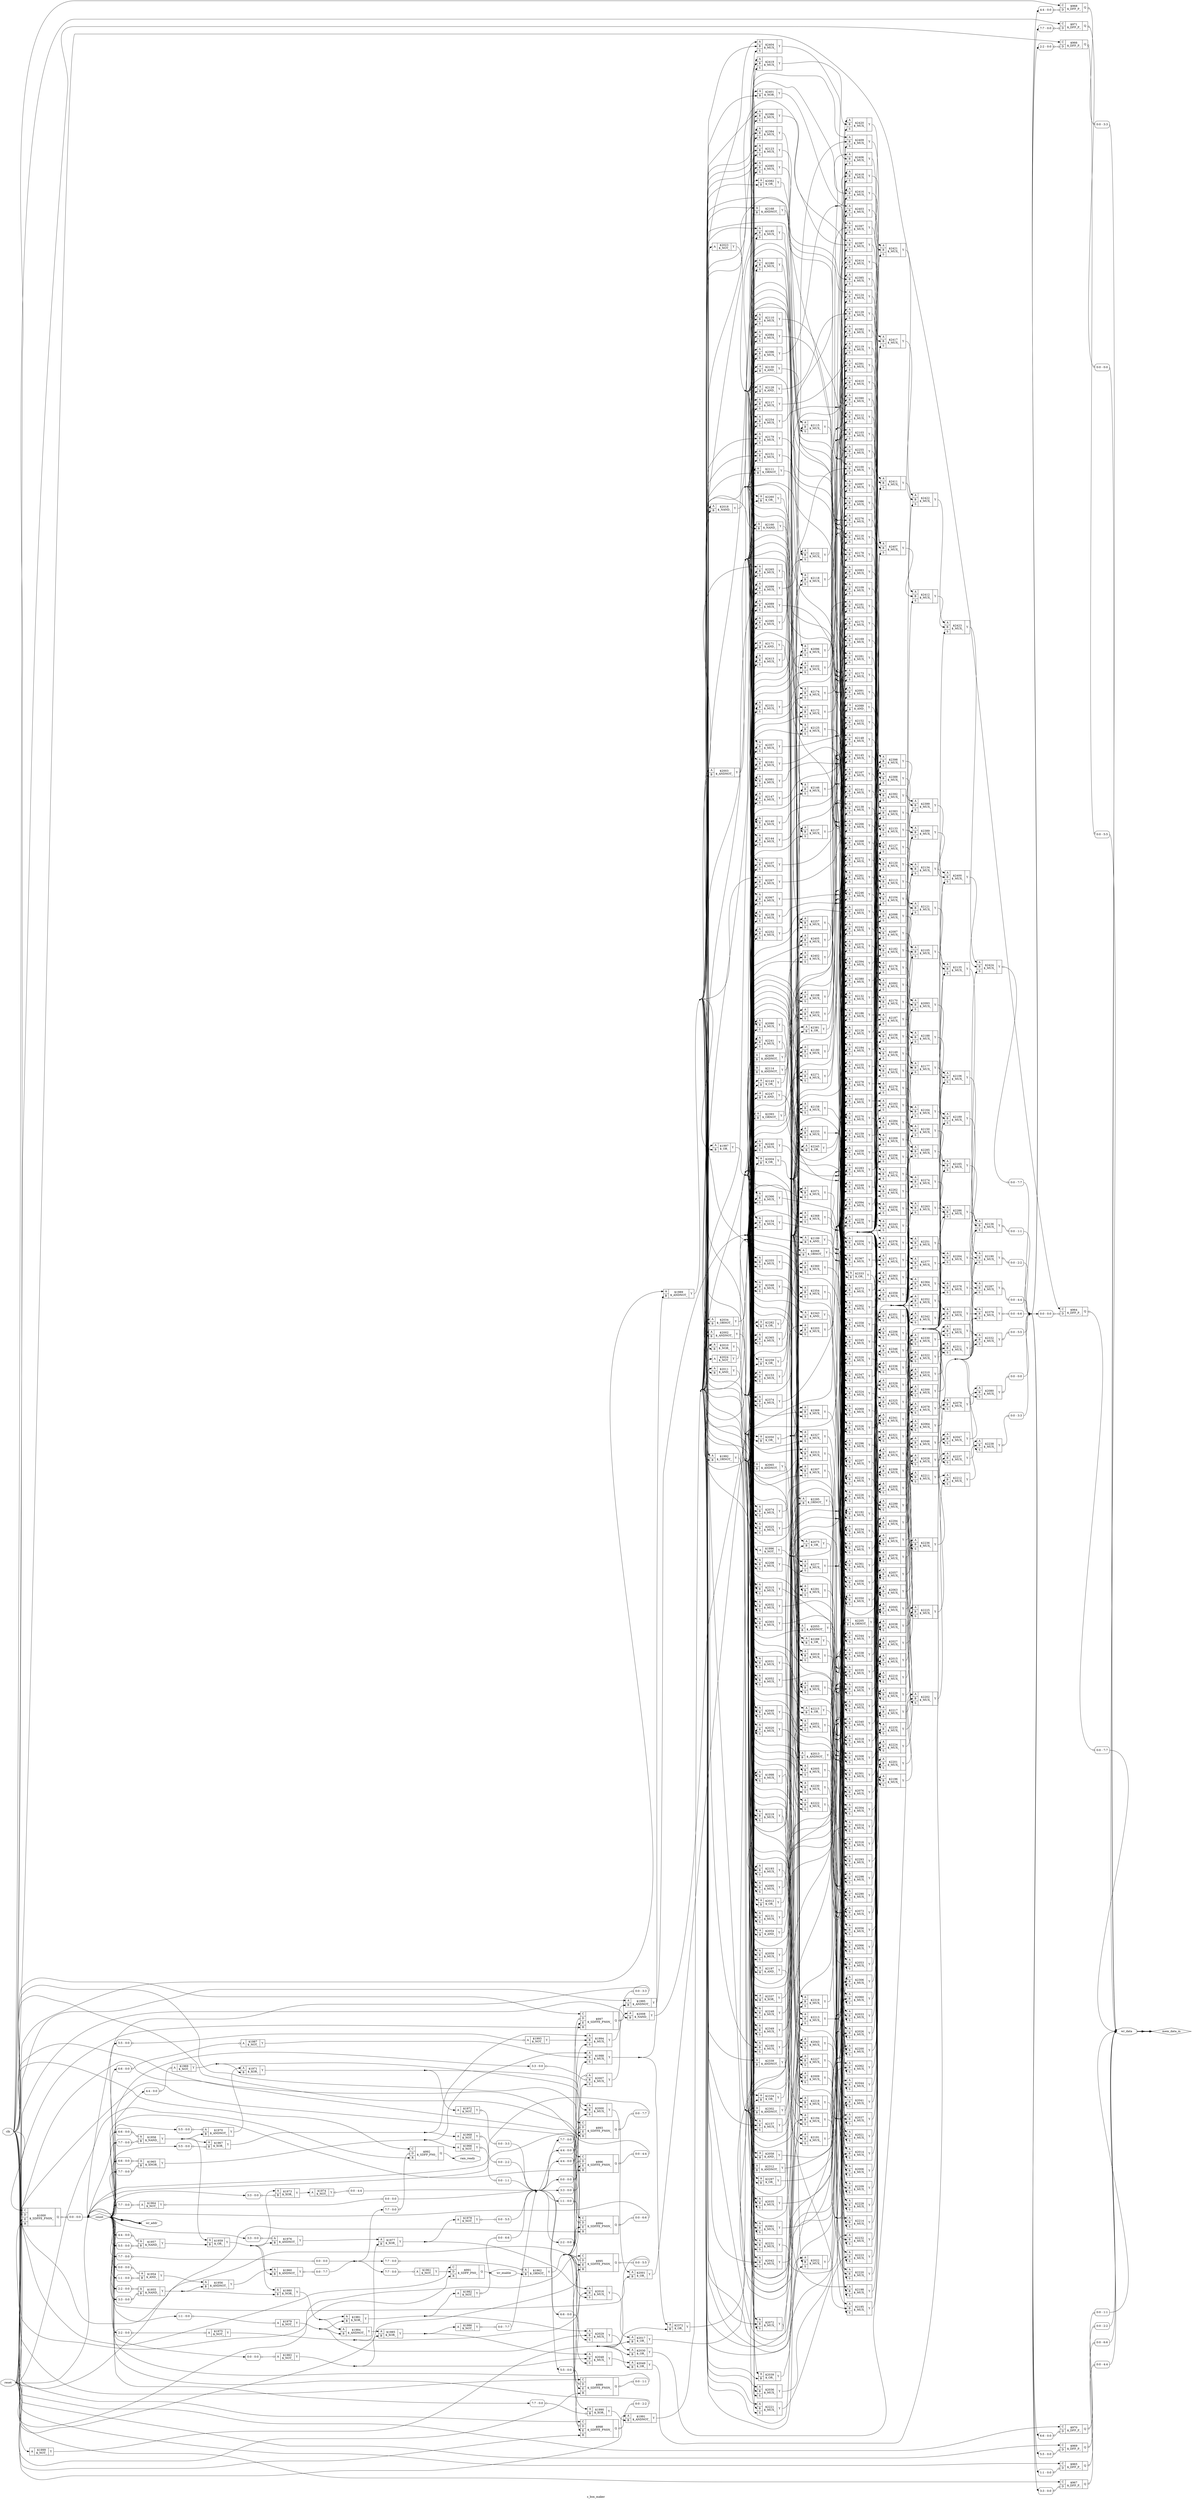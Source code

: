 digraph "s_box_maker" {
label="s_box_maker";
rankdir="LR";
remincross=true;
n453 [ shape=octagon, label="clk", color="black", fontcolor="black" ];
n454 [ shape=diamond, label="count", color="black", fontcolor="black" ];
n455 [ shape=diamond, label="mem_data_in", color="black", fontcolor="black" ];
n456 [ shape=octagon, label="ram_ready", color="black", fontcolor="black" ];
n457 [ shape=octagon, label="reset", color="black", fontcolor="black" ];
n458 [ shape=octagon, label="wr_addr", color="black", fontcolor="black" ];
n459 [ shape=octagon, label="wr_data", color="black", fontcolor="black" ];
n460 [ shape=octagon, label="wr_enable", color="black", fontcolor="black" ];
c464 [ shape=record, label="{{<p461> A|<p462> B}|$1954\n$_AND_|{<p463> Y}}",  ];
x0 [ shape=record, style=rounded, label="<s0> 0:0 - 0:0 ", color="black", fontcolor="black" ];
x0:e -> c464:p461:w [arrowhead=odiamond, arrowtail=odiamond, dir=both, color="black", fontcolor="black", label=""];
x1 [ shape=record, style=rounded, label="<s0> 1:1 - 0:0 ", color="black", fontcolor="black" ];
x1:e -> c464:p462:w [arrowhead=odiamond, arrowtail=odiamond, dir=both, color="black", fontcolor="black", label=""];
c465 [ shape=record, label="{{<p461> A|<p462> B}|$1955\n$_NAND_|{<p463> Y}}",  ];
x2 [ shape=record, style=rounded, label="<s0> 2:2 - 0:0 ", color="black", fontcolor="black" ];
x2:e -> c465:p461:w [arrowhead=odiamond, arrowtail=odiamond, dir=both, color="black", fontcolor="black", label=""];
x3 [ shape=record, style=rounded, label="<s0> 3:3 - 0:0 ", color="black", fontcolor="black" ];
x3:e -> c465:p462:w [arrowhead=odiamond, arrowtail=odiamond, dir=both, color="black", fontcolor="black", label=""];
c466 [ shape=record, label="{{<p461> A|<p462> B}|$1956\n$_ANDNOT_|{<p463> Y}}",  ];
c467 [ shape=record, label="{{<p461> A|<p462> B}|$1957\n$_NAND_|{<p463> Y}}",  ];
x4 [ shape=record, style=rounded, label="<s0> 4:4 - 0:0 ", color="black", fontcolor="black" ];
x4:e -> c467:p461:w [arrowhead=odiamond, arrowtail=odiamond, dir=both, color="black", fontcolor="black", label=""];
x5 [ shape=record, style=rounded, label="<s0> 5:5 - 0:0 ", color="black", fontcolor="black" ];
x5:e -> c467:p462:w [arrowhead=odiamond, arrowtail=odiamond, dir=both, color="black", fontcolor="black", label=""];
c468 [ shape=record, label="{{<p461> A|<p462> B}|$1958\n$_NAND_|{<p463> Y}}",  ];
x6 [ shape=record, style=rounded, label="<s0> 6:6 - 0:0 ", color="black", fontcolor="black" ];
x6:e -> c468:p461:w [arrowhead=odiamond, arrowtail=odiamond, dir=both, color="black", fontcolor="black", label=""];
x7 [ shape=record, style=rounded, label="<s0> 7:7 - 0:0 ", color="black", fontcolor="black" ];
x7:e -> c468:p462:w [arrowhead=odiamond, arrowtail=odiamond, dir=both, color="black", fontcolor="black", label=""];
c469 [ shape=record, label="{{<p461> A|<p462> B}|$1959\n$_OR_|{<p463> Y}}",  ];
c470 [ shape=record, label="{{<p461> A|<p462> B}|$1960\n$_ANDNOT_|{<p463> Y}}",  ];
x8 [ shape=record, style=rounded, label="<s0> 0:0 - 7:7 ", color="black", fontcolor="black" ];
c470:p463:e -> x8:w [arrowhead=odiamond, arrowtail=odiamond, dir=both, color="black", fontcolor="black", label=""];
c471 [ shape=record, label="{{<p461> A}|$1961\n$_NOT_|{<p463> Y}}",  ];
x9 [ shape=record, style=rounded, label="<s0> 7:7 - 0:0 ", color="black", fontcolor="black" ];
x9:e -> c471:p461:w [arrowhead=odiamond, arrowtail=odiamond, dir=both, color="black", fontcolor="black", label=""];
c472 [ shape=record, label="{{<p461> A|<p462> B}|$1962\n$_ORNOT_|{<p463> Y}}",  ];
x10 [ shape=record, style=rounded, label="<s0> 7:7 - 0:0 ", color="black", fontcolor="black" ];
x10:e -> c472:p461:w [arrowhead=odiamond, arrowtail=odiamond, dir=both, color="black", fontcolor="black", label=""];
c473 [ shape=record, label="{{<p461> A}|$1964\n$_NOT_|{<p463> Y}}",  ];
x11 [ shape=record, style=rounded, label="<s0> 7:7 - 0:0 ", color="black", fontcolor="black" ];
x11:e -> c473:p461:w [arrowhead=odiamond, arrowtail=odiamond, dir=both, color="black", fontcolor="black", label=""];
x12 [ shape=record, style=rounded, label="<s0> 0:0 - 0:0 ", color="black", fontcolor="black" ];
c473:p463:e -> x12:w [arrowhead=odiamond, arrowtail=odiamond, dir=both, color="black", fontcolor="black", label=""];
c474 [ shape=record, label="{{<p461> A|<p462> B}|$1965\n$_XNOR_|{<p463> Y}}",  ];
x13 [ shape=record, style=rounded, label="<s0> 6:6 - 0:0 ", color="black", fontcolor="black" ];
x13:e -> c474:p461:w [arrowhead=odiamond, arrowtail=odiamond, dir=both, color="black", fontcolor="black", label=""];
x14 [ shape=record, style=rounded, label="<s0> 7:7 - 0:0 ", color="black", fontcolor="black" ];
x14:e -> c474:p462:w [arrowhead=odiamond, arrowtail=odiamond, dir=both, color="black", fontcolor="black", label=""];
c475 [ shape=record, label="{{<p461> A}|$1966\n$_NOT_|{<p463> Y}}",  ];
x15 [ shape=record, style=rounded, label="<s0> 0:0 - 1:1 ", color="black", fontcolor="black" ];
c475:p463:e -> x15:w [arrowhead=odiamond, arrowtail=odiamond, dir=both, color="black", fontcolor="black", label=""];
c476 [ shape=record, label="{{<p461> A|<p462> B}|$1967\n$_XOR_|{<p463> Y}}",  ];
x16 [ shape=record, style=rounded, label="<s0> 5:5 - 0:0 ", color="black", fontcolor="black" ];
x16:e -> c476:p462:w [arrowhead=odiamond, arrowtail=odiamond, dir=both, color="black", fontcolor="black", label=""];
c477 [ shape=record, label="{{<p461> A}|$1968\n$_NOT_|{<p463> Y}}",  ];
x17 [ shape=record, style=rounded, label="<s0> 0:0 - 2:2 ", color="black", fontcolor="black" ];
c477:p463:e -> x17:w [arrowhead=odiamond, arrowtail=odiamond, dir=both, color="black", fontcolor="black", label=""];
c478 [ shape=record, label="{{<p461> A}|$1969\n$_NOT_|{<p463> Y}}",  ];
x18 [ shape=record, style=rounded, label="<s0> 4:4 - 0:0 ", color="black", fontcolor="black" ];
x18:e -> c478:p461:w [arrowhead=odiamond, arrowtail=odiamond, dir=both, color="black", fontcolor="black", label=""];
c479 [ shape=record, label="{{<p461> A|<p462> B}|$1970\n$_ANDNOT_|{<p463> Y}}",  ];
x19 [ shape=record, style=rounded, label="<s0> 5:5 - 0:0 ", color="black", fontcolor="black" ];
x19:e -> c479:p461:w [arrowhead=odiamond, arrowtail=odiamond, dir=both, color="black", fontcolor="black", label=""];
c480 [ shape=record, label="{{<p461> A|<p462> B}|$1971\n$_XOR_|{<p463> Y}}",  ];
c481 [ shape=record, label="{{<p461> A}|$1972\n$_NOT_|{<p463> Y}}",  ];
x20 [ shape=record, style=rounded, label="<s0> 0:0 - 3:3 ", color="black", fontcolor="black" ];
c481:p463:e -> x20:w [arrowhead=odiamond, arrowtail=odiamond, dir=both, color="black", fontcolor="black", label=""];
c482 [ shape=record, label="{{<p461> A|<p462> B}|$1973\n$_XOR_|{<p463> Y}}",  ];
x21 [ shape=record, style=rounded, label="<s0> 3:3 - 0:0 ", color="black", fontcolor="black" ];
x21:e -> c482:p462:w [arrowhead=odiamond, arrowtail=odiamond, dir=both, color="black", fontcolor="black", label=""];
c483 [ shape=record, label="{{<p461> A}|$1974\n$_NOT_|{<p463> Y}}",  ];
x22 [ shape=record, style=rounded, label="<s0> 0:0 - 4:4 ", color="black", fontcolor="black" ];
c483:p463:e -> x22:w [arrowhead=odiamond, arrowtail=odiamond, dir=both, color="black", fontcolor="black", label=""];
c484 [ shape=record, label="{{<p461> A}|$1975\n$_NOT_|{<p463> Y}}",  ];
x23 [ shape=record, style=rounded, label="<s0> 2:2 - 0:0 ", color="black", fontcolor="black" ];
x23:e -> c484:p461:w [arrowhead=odiamond, arrowtail=odiamond, dir=both, color="black", fontcolor="black", label=""];
c485 [ shape=record, label="{{<p461> A|<p462> B}|$1976\n$_ANDNOT_|{<p463> Y}}",  ];
x24 [ shape=record, style=rounded, label="<s0> 3:3 - 0:0 ", color="black", fontcolor="black" ];
x24:e -> c485:p461:w [arrowhead=odiamond, arrowtail=odiamond, dir=both, color="black", fontcolor="black", label=""];
c486 [ shape=record, label="{{<p461> A|<p462> B}|$1977\n$_XOR_|{<p463> Y}}",  ];
c487 [ shape=record, label="{{<p461> A}|$1978\n$_NOT_|{<p463> Y}}",  ];
x25 [ shape=record, style=rounded, label="<s0> 0:0 - 5:5 ", color="black", fontcolor="black" ];
c487:p463:e -> x25:w [arrowhead=odiamond, arrowtail=odiamond, dir=both, color="black", fontcolor="black", label=""];
c488 [ shape=record, label="{{<p461> A}|$1979\n$_NOT_|{<p463> Y}}",  ];
x26 [ shape=record, style=rounded, label="<s0> 1:1 - 0:0 ", color="black", fontcolor="black" ];
x26:e -> c488:p461:w [arrowhead=odiamond, arrowtail=odiamond, dir=both, color="black", fontcolor="black", label=""];
c489 [ shape=record, label="{{<p461> A|<p462> B}|$1980\n$_NOR_|{<p463> Y}}",  ];
c490 [ shape=record, label="{{<p461> A|<p462> B}|$1981\n$_XOR_|{<p463> Y}}",  ];
c491 [ shape=record, label="{{<p461> A}|$1982\n$_NOT_|{<p463> Y}}",  ];
x27 [ shape=record, style=rounded, label="<s0> 0:0 - 6:6 ", color="black", fontcolor="black" ];
c491:p463:e -> x27:w [arrowhead=odiamond, arrowtail=odiamond, dir=both, color="black", fontcolor="black", label=""];
c492 [ shape=record, label="{{<p461> A}|$1983\n$_NOT_|{<p463> Y}}",  ];
x28 [ shape=record, style=rounded, label="<s0> 0:0 - 0:0 ", color="black", fontcolor="black" ];
x28:e -> c492:p461:w [arrowhead=odiamond, arrowtail=odiamond, dir=both, color="black", fontcolor="black", label=""];
c493 [ shape=record, label="{{<p461> A|<p462> B}|$1984\n$_ANDNOT_|{<p463> Y}}",  ];
c494 [ shape=record, label="{{<p461> A|<p462> B}|$1985\n$_XOR_|{<p463> Y}}",  ];
c495 [ shape=record, label="{{<p461> A}|$1986\n$_NOT_|{<p463> Y}}",  ];
x29 [ shape=record, style=rounded, label="<s0> 0:0 - 7:7 ", color="black", fontcolor="black" ];
c495:p463:e -> x29:w [arrowhead=odiamond, arrowtail=odiamond, dir=both, color="black", fontcolor="black", label=""];
c496 [ shape=record, label="{{<p461> A}|$1987\n$_NOT_|{<p463> Y}}",  ];
x30 [ shape=record, style=rounded, label="<s0> 6:6 - 0:0 ", color="black", fontcolor="black" ];
x30:e -> c496:p461:w [arrowhead=odiamond, arrowtail=odiamond, dir=both, color="black", fontcolor="black", label=""];
c498 [ shape=record, label="{{<p461> A|<p462> B|<p497> S}|$1988\n$_MUX_|{<p463> Y}}",  ];
c499 [ shape=record, label="{{<p461> A|<p462> B}|$1989\n$_ANDNOT_|{<p463> Y}}",  ];
c500 [ shape=record, label="{{<p461> A|<p462> B}|$1990\n$_XOR_|{<p463> Y}}",  ];
x31 [ shape=record, style=rounded, label="<s0> 7:7 - 0:0 ", color="black", fontcolor="black" ];
x31:e -> c500:p462:w [arrowhead=odiamond, arrowtail=odiamond, dir=both, color="black", fontcolor="black", label=""];
c501 [ shape=record, label="{{<p461> A|<p462> B}|$1991\n$_ANDNOT_|{<p463> Y}}",  ];
c502 [ shape=record, label="{{<p461> A|<p462> B}|$1992\n$_ORNOT_|{<p463> Y}}",  ];
c503 [ shape=record, label="{{<p461> A}|$1993\n$_NOT_|{<p463> Y}}",  ];
x32 [ shape=record, style=rounded, label="<s0> 5:5 - 0:0 ", color="black", fontcolor="black" ];
x32:e -> c503:p461:w [arrowhead=odiamond, arrowtail=odiamond, dir=both, color="black", fontcolor="black", label=""];
c504 [ shape=record, label="{{<p461> A|<p462> B|<p497> S}|$1994\n$_MUX_|{<p463> Y}}",  ];
c505 [ shape=record, label="{{<p461> A|<p462> B}|$1995\n$_ANDNOT_|{<p463> Y}}",  ];
c506 [ shape=record, label="{{<p461> A}|$1996\n$_NOT_|{<p463> Y}}",  ];
c507 [ shape=record, label="{{<p461> A|<p462> B}|$1997\n$_OR_|{<p463> Y}}",  ];
c508 [ shape=record, label="{{<p461> A|<p462> B|<p497> S}|$1998\n$_MUX_|{<p463> Y}}",  ];
c509 [ shape=record, label="{{<p461> A}|$1999\n$_NOT_|{<p463> Y}}",  ];
c510 [ shape=record, label="{{<p461> A|<p462> B|<p497> S}|$2000\n$_MUX_|{<p463> Y}}",  ];
c511 [ shape=record, label="{{<p461> A|<p462> B}|$2001\n$_OR_|{<p463> Y}}",  ];
c512 [ shape=record, label="{{<p461> A|<p462> B}|$2002\n$_ANDNOT_|{<p463> Y}}",  ];
c513 [ shape=record, label="{{<p461> A|<p462> B}|$2003\n$_ANDNOT_|{<p463> Y}}",  ];
c514 [ shape=record, label="{{<p461> A|<p462> B}|$2004\n$_OR_|{<p463> Y}}",  ];
c515 [ shape=record, label="{{<p461> A|<p462> B|<p497> S}|$2005\n$_MUX_|{<p463> Y}}",  ];
c516 [ shape=record, label="{{<p461> A|<p462> B|<p497> S}|$2006\n$_MUX_|{<p463> Y}}",  ];
c517 [ shape=record, label="{{<p461> A|<p462> B|<p497> S}|$2007\n$_MUX_|{<p463> Y}}",  ];
x33 [ shape=record, style=rounded, label="<s0> 4:4 - 0:0 ", color="black", fontcolor="black" ];
x33:e -> c517:p461:w [arrowhead=odiamond, arrowtail=odiamond, dir=both, color="black", fontcolor="black", label=""];
x34 [ shape=record, style=rounded, label="<s0> 3:3 - 0:0 ", color="black", fontcolor="black" ];
x34:e -> c517:p462:w [arrowhead=odiamond, arrowtail=odiamond, dir=both, color="black", fontcolor="black", label=""];
c518 [ shape=record, label="{{<p461> A|<p462> B}|$2008\n$_NAND_|{<p463> Y}}",  ];
c519 [ shape=record, label="{{<p461> A|<p462> B|<p497> S}|$2009\n$_MUX_|{<p463> Y}}",  ];
c520 [ shape=record, label="{{<p461> A|<p462> B}|$2010\n$_NOR_|{<p463> Y}}",  ];
c521 [ shape=record, label="{{<p461> A|<p462> B}|$2011\n$_AND_|{<p463> Y}}",  ];
c522 [ shape=record, label="{{<p461> A|<p462> B}|$2012\n$_OR_|{<p463> Y}}",  ];
c523 [ shape=record, label="{{<p461> A|<p462> B}|$2013\n$_ANDNOT_|{<p463> Y}}",  ];
c524 [ shape=record, label="{{<p461> A|<p462> B|<p497> S}|$2014\n$_MUX_|{<p463> Y}}",  ];
c525 [ shape=record, label="{{<p461> A|<p462> B|<p497> S}|$2015\n$_MUX_|{<p463> Y}}",  ];
c526 [ shape=record, label="{{<p461> A|<p462> B|<p497> S}|$2016\n$_MUX_|{<p463> Y}}",  ];
c527 [ shape=record, label="{{<p461> A|<p462> B}|$2017\n$_OR_|{<p463> Y}}",  ];
c528 [ shape=record, label="{{<p461> A|<p462> B}|$2018\n$_NAND_|{<p463> Y}}",  ];
c529 [ shape=record, label="{{<p461> A|<p462> B|<p497> S}|$2019\n$_MUX_|{<p463> Y}}",  ];
c530 [ shape=record, label="{{<p461> A|<p462> B|<p497> S}|$2020\n$_MUX_|{<p463> Y}}",  ];
c531 [ shape=record, label="{{<p461> A|<p462> B|<p497> S}|$2021\n$_MUX_|{<p463> Y}}",  ];
c532 [ shape=record, label="{{<p461> A|<p462> B|<p497> S}|$2022\n$_MUX_|{<p463> Y}}",  ];
c533 [ shape=record, label="{{<p461> A}|$2023\n$_NOT_|{<p463> Y}}",  ];
c534 [ shape=record, label="{{<p461> A}|$2024\n$_NOT_|{<p463> Y}}",  ];
c535 [ shape=record, label="{{<p461> A|<p462> B|<p497> S}|$2025\n$_MUX_|{<p463> Y}}",  ];
c536 [ shape=record, label="{{<p461> A|<p462> B|<p497> S}|$2026\n$_MUX_|{<p463> Y}}",  ];
c537 [ shape=record, label="{{<p461> A|<p462> B|<p497> S}|$2027\n$_MUX_|{<p463> Y}}",  ];
c538 [ shape=record, label="{{<p461> A|<p462> B|<p497> S}|$2028\n$_MUX_|{<p463> Y}}",  ];
c539 [ shape=record, label="{{<p461> A|<p462> B|<p497> S}|$2029\n$_MUX_|{<p463> Y}}",  ];
c540 [ shape=record, label="{{<p461> A|<p462> B}|$2030\n$_OR_|{<p463> Y}}",  ];
c541 [ shape=record, label="{{<p461> A|<p462> B|<p497> S}|$2031\n$_MUX_|{<p463> Y}}",  ];
c542 [ shape=record, label="{{<p461> A|<p462> B|<p497> S}|$2032\n$_MUX_|{<p463> Y}}",  ];
c543 [ shape=record, label="{{<p461> A|<p462> B|<p497> S}|$2033\n$_MUX_|{<p463> Y}}",  ];
c544 [ shape=record, label="{{<p461> A|<p462> B}|$2034\n$_ORNOT_|{<p463> Y}}",  ];
c545 [ shape=record, label="{{<p461> A|<p462> B|<p497> S}|$2035\n$_MUX_|{<p463> Y}}",  ];
c546 [ shape=record, label="{{<p461> A|<p462> B|<p497> S}|$2036\n$_MUX_|{<p463> Y}}",  ];
c547 [ shape=record, label="{{<p461> A|<p462> B|<p497> S}|$2037\n$_MUX_|{<p463> Y}}",  ];
c548 [ shape=record, label="{{<p461> A|<p462> B|<p497> S}|$2038\n$_MUX_|{<p463> Y}}",  ];
c549 [ shape=record, label="{{<p461> A|<p462> B}|$2039\n$_OR_|{<p463> Y}}",  ];
c550 [ shape=record, label="{{<p461> A|<p462> B|<p497> S}|$2040\n$_MUX_|{<p463> Y}}",  ];
c551 [ shape=record, label="{{<p461> A|<p462> B|<p497> S}|$2041\n$_MUX_|{<p463> Y}}",  ];
c552 [ shape=record, label="{{<p461> A|<p462> B|<p497> S}|$2042\n$_MUX_|{<p463> Y}}",  ];
c553 [ shape=record, label="{{<p461> A|<p462> B|<p497> S}|$2043\n$_MUX_|{<p463> Y}}",  ];
c554 [ shape=record, label="{{<p461> A|<p462> B|<p497> S}|$2044\n$_MUX_|{<p463> Y}}",  ];
c555 [ shape=record, label="{{<p461> A|<p462> B|<p497> S}|$2045\n$_MUX_|{<p463> Y}}",  ];
c556 [ shape=record, label="{{<p461> A|<p462> B|<p497> S}|$2046\n$_MUX_|{<p463> Y}}",  ];
c557 [ shape=record, label="{{<p461> A|<p462> B|<p497> S}|$2047\n$_MUX_|{<p463> Y}}",  ];
c558 [ shape=record, label="{{<p461> A|<p462> B|<p497> S}|$2048\n$_MUX_|{<p463> Y}}",  ];
c559 [ shape=record, label="{{<p461> A|<p462> B}|$2049\n$_OR_|{<p463> Y}}",  ];
c560 [ shape=record, label="{{<p461> A|<p462> B}|$2050\n$_OR_|{<p463> Y}}",  ];
c561 [ shape=record, label="{{<p461> A|<p462> B|<p497> S}|$2051\n$_MUX_|{<p463> Y}}",  ];
c562 [ shape=record, label="{{<p461> A|<p462> B|<p497> S}|$2052\n$_MUX_|{<p463> Y}}",  ];
c563 [ shape=record, label="{{<p461> A|<p462> B|<p497> S}|$2053\n$_MUX_|{<p463> Y}}",  ];
c564 [ shape=record, label="{{<p461> A|<p462> B}|$2054\n$_AND_|{<p463> Y}}",  ];
c565 [ shape=record, label="{{<p461> A|<p462> B}|$2055\n$_ANDNOT_|{<p463> Y}}",  ];
c566 [ shape=record, label="{{<p461> A|<p462> B|<p497> S}|$2056\n$_MUX_|{<p463> Y}}",  ];
c567 [ shape=record, label="{{<p461> A|<p462> B|<p497> S}|$2057\n$_MUX_|{<p463> Y}}",  ];
c568 [ shape=record, label="{{<p461> A|<p462> B}|$2058\n$_AND_|{<p463> Y}}",  ];
c569 [ shape=record, label="{{<p461> A|<p462> B|<p497> S}|$2059\n$_MUX_|{<p463> Y}}",  ];
c570 [ shape=record, label="{{<p461> A|<p462> B|<p497> S}|$2060\n$_MUX_|{<p463> Y}}",  ];
c571 [ shape=record, label="{{<p461> A|<p462> B|<p497> S}|$2061\n$_MUX_|{<p463> Y}}",  ];
c572 [ shape=record, label="{{<p461> A|<p462> B|<p497> S}|$2062\n$_MUX_|{<p463> Y}}",  ];
c573 [ shape=record, label="{{<p461> A|<p462> B|<p497> S}|$2063\n$_MUX_|{<p463> Y}}",  ];
c574 [ shape=record, label="{{<p461> A|<p462> B|<p497> S}|$2064\n$_MUX_|{<p463> Y}}",  ];
c575 [ shape=record, label="{{<p461> A|<p462> B}|$2065\n$_ANDNOT_|{<p463> Y}}",  ];
c576 [ shape=record, label="{{<p461> A|<p462> B|<p497> S}|$2066\n$_MUX_|{<p463> Y}}",  ];
c577 [ shape=record, label="{{<p461> A|<p462> B|<p497> S}|$2067\n$_MUX_|{<p463> Y}}",  ];
c578 [ shape=record, label="{{<p461> A|<p462> B}|$2068\n$_ORNOT_|{<p463> Y}}",  ];
c579 [ shape=record, label="{{<p461> A|<p462> B|<p497> S}|$2069\n$_MUX_|{<p463> Y}}",  ];
c580 [ shape=record, label="{{<p461> A|<p462> B|<p497> S}|$2070\n$_MUX_|{<p463> Y}}",  ];
c581 [ shape=record, label="{{<p461> A|<p462> B|<p497> S}|$2071\n$_MUX_|{<p463> Y}}",  ];
c582 [ shape=record, label="{{<p461> A|<p462> B|<p497> S}|$2072\n$_MUX_|{<p463> Y}}",  ];
c583 [ shape=record, label="{{<p461> A|<p462> B|<p497> S}|$2073\n$_MUX_|{<p463> Y}}",  ];
c584 [ shape=record, label="{{<p461> A|<p462> B|<p497> S}|$2074\n$_MUX_|{<p463> Y}}",  ];
c585 [ shape=record, label="{{<p461> A|<p462> B}|$2075\n$_OR_|{<p463> Y}}",  ];
c586 [ shape=record, label="{{<p461> A|<p462> B|<p497> S}|$2076\n$_MUX_|{<p463> Y}}",  ];
c587 [ shape=record, label="{{<p461> A|<p462> B|<p497> S}|$2077\n$_MUX_|{<p463> Y}}",  ];
c588 [ shape=record, label="{{<p461> A|<p462> B|<p497> S}|$2078\n$_MUX_|{<p463> Y}}",  ];
c589 [ shape=record, label="{{<p461> A|<p462> B|<p497> S}|$2079\n$_MUX_|{<p463> Y}}",  ];
c590 [ shape=record, label="{{<p461> A|<p462> B|<p497> S}|$2080\n$_MUX_|{<p463> Y}}",  ];
x35 [ shape=record, style=rounded, label="<s0> 0:0 - 0:0 ", color="black", fontcolor="black" ];
c590:p463:e -> x35:w [arrowhead=odiamond, arrowtail=odiamond, dir=both, color="black", fontcolor="black", label=""];
c591 [ shape=record, label="{{<p461> A|<p462> B|<p497> S}|$2081\n$_MUX_|{<p463> Y}}",  ];
c592 [ shape=record, label="{{<p461> A|<p462> B}|$2082\n$_OR_|{<p463> Y}}",  ];
c593 [ shape=record, label="{{<p461> A|<p462> B|<p497> S}|$2083\n$_MUX_|{<p463> Y}}",  ];
c594 [ shape=record, label="{{<p461> A|<p462> B|<p497> S}|$2084\n$_MUX_|{<p463> Y}}",  ];
c595 [ shape=record, label="{{<p461> A|<p462> B|<p497> S}|$2085\n$_MUX_|{<p463> Y}}",  ];
c596 [ shape=record, label="{{<p461> A|<p462> B|<p497> S}|$2086\n$_MUX_|{<p463> Y}}",  ];
c597 [ shape=record, label="{{<p461> A|<p462> B|<p497> S}|$2087\n$_MUX_|{<p463> Y}}",  ];
c598 [ shape=record, label="{{<p461> A|<p462> B}|$2088\n$_AND_|{<p463> Y}}",  ];
c599 [ shape=record, label="{{<p461> A|<p462> B|<p497> S}|$2089\n$_MUX_|{<p463> Y}}",  ];
c600 [ shape=record, label="{{<p461> A|<p462> B|<p497> S}|$2090\n$_MUX_|{<p463> Y}}",  ];
c601 [ shape=record, label="{{<p461> A|<p462> B|<p497> S}|$2091\n$_MUX_|{<p463> Y}}",  ];
c602 [ shape=record, label="{{<p461> A|<p462> B|<p497> S}|$2092\n$_MUX_|{<p463> Y}}",  ];
c603 [ shape=record, label="{{<p461> A|<p462> B|<p497> S}|$2093\n$_MUX_|{<p463> Y}}",  ];
c604 [ shape=record, label="{{<p461> A|<p462> B|<p497> S}|$2094\n$_MUX_|{<p463> Y}}",  ];
c605 [ shape=record, label="{{<p461> A|<p462> B|<p497> S}|$2095\n$_MUX_|{<p463> Y}}",  ];
c606 [ shape=record, label="{{<p461> A|<p462> B|<p497> S}|$2096\n$_MUX_|{<p463> Y}}",  ];
c607 [ shape=record, label="{{<p461> A|<p462> B|<p497> S}|$2097\n$_MUX_|{<p463> Y}}",  ];
c608 [ shape=record, label="{{<p461> A|<p462> B|<p497> S}|$2098\n$_MUX_|{<p463> Y}}",  ];
c609 [ shape=record, label="{{<p461> A|<p462> B|<p497> S}|$2099\n$_MUX_|{<p463> Y}}",  ];
c610 [ shape=record, label="{{<p461> A|<p462> B|<p497> S}|$2100\n$_MUX_|{<p463> Y}}",  ];
c611 [ shape=record, label="{{<p461> A|<p462> B|<p497> S}|$2101\n$_MUX_|{<p463> Y}}",  ];
c612 [ shape=record, label="{{<p461> A|<p462> B|<p497> S}|$2102\n$_MUX_|{<p463> Y}}",  ];
c613 [ shape=record, label="{{<p461> A|<p462> B|<p497> S}|$2103\n$_MUX_|{<p463> Y}}",  ];
c614 [ shape=record, label="{{<p461> A|<p462> B|<p497> S}|$2104\n$_MUX_|{<p463> Y}}",  ];
c615 [ shape=record, label="{{<p461> A|<p462> B|<p497> S}|$2105\n$_MUX_|{<p463> Y}}",  ];
c616 [ shape=record, label="{{<p461> A|<p462> B|<p497> S}|$2106\n$_MUX_|{<p463> Y}}",  ];
c617 [ shape=record, label="{{<p461> A|<p462> B|<p497> S}|$2107\n$_MUX_|{<p463> Y}}",  ];
c618 [ shape=record, label="{{<p461> A|<p462> B|<p497> S}|$2108\n$_MUX_|{<p463> Y}}",  ];
c619 [ shape=record, label="{{<p461> A|<p462> B|<p497> S}|$2109\n$_MUX_|{<p463> Y}}",  ];
c620 [ shape=record, label="{{<p461> A|<p462> B|<p497> S}|$2110\n$_MUX_|{<p463> Y}}",  ];
c621 [ shape=record, label="{{<p461> A|<p462> B}|$2111\n$_ORNOT_|{<p463> Y}}",  ];
c622 [ shape=record, label="{{<p461> A|<p462> B|<p497> S}|$2112\n$_MUX_|{<p463> Y}}",  ];
c623 [ shape=record, label="{{<p461> A|<p462> B|<p497> S}|$2113\n$_MUX_|{<p463> Y}}",  ];
c624 [ shape=record, label="{{<p461> A|<p462> B}|$2114\n$_ANDNOT_|{<p463> Y}}",  ];
c625 [ shape=record, label="{{<p461> A|<p462> B|<p497> S}|$2115\n$_MUX_|{<p463> Y}}",  ];
c626 [ shape=record, label="{{<p461> A|<p462> B|<p497> S}|$2116\n$_MUX_|{<p463> Y}}",  ];
c627 [ shape=record, label="{{<p461> A|<p462> B|<p497> S}|$2117\n$_MUX_|{<p463> Y}}",  ];
c628 [ shape=record, label="{{<p461> A|<p462> B|<p497> S}|$2118\n$_MUX_|{<p463> Y}}",  ];
c629 [ shape=record, label="{{<p461> A|<p462> B|<p497> S}|$2119\n$_MUX_|{<p463> Y}}",  ];
c630 [ shape=record, label="{{<p461> A|<p462> B|<p497> S}|$2120\n$_MUX_|{<p463> Y}}",  ];
c631 [ shape=record, label="{{<p461> A|<p462> B|<p497> S}|$2121\n$_MUX_|{<p463> Y}}",  ];
c632 [ shape=record, label="{{<p461> A|<p462> B|<p497> S}|$2122\n$_MUX_|{<p463> Y}}",  ];
c633 [ shape=record, label="{{<p461> A|<p462> B|<p497> S}|$2123\n$_MUX_|{<p463> Y}}",  ];
c634 [ shape=record, label="{{<p461> A|<p462> B|<p497> S}|$2124\n$_MUX_|{<p463> Y}}",  ];
c635 [ shape=record, label="{{<p461> A|<p462> B|<p497> S}|$2125\n$_MUX_|{<p463> Y}}",  ];
c636 [ shape=record, label="{{<p461> A|<p462> B|<p497> S}|$2126\n$_MUX_|{<p463> Y}}",  ];
c637 [ shape=record, label="{{<p461> A|<p462> B|<p497> S}|$2127\n$_MUX_|{<p463> Y}}",  ];
c638 [ shape=record, label="{{<p461> A|<p462> B}|$2128\n$_AND_|{<p463> Y}}",  ];
c639 [ shape=record, label="{{<p461> A|<p462> B|<p497> S}|$2129\n$_MUX_|{<p463> Y}}",  ];
c640 [ shape=record, label="{{<p461> A|<p462> B}|$2130\n$_AND_|{<p463> Y}}",  ];
c641 [ shape=record, label="{{<p461> A|<p462> B|<p497> S}|$2131\n$_MUX_|{<p463> Y}}",  ];
c642 [ shape=record, label="{{<p461> A|<p462> B|<p497> S}|$2132\n$_MUX_|{<p463> Y}}",  ];
c643 [ shape=record, label="{{<p461> A|<p462> B|<p497> S}|$2133\n$_MUX_|{<p463> Y}}",  ];
c644 [ shape=record, label="{{<p461> A|<p462> B|<p497> S}|$2134\n$_MUX_|{<p463> Y}}",  ];
c645 [ shape=record, label="{{<p461> A|<p462> B|<p497> S}|$2135\n$_MUX_|{<p463> Y}}",  ];
c646 [ shape=record, label="{{<p461> A|<p462> B|<p497> S}|$2136\n$_MUX_|{<p463> Y}}",  ];
x36 [ shape=record, style=rounded, label="<s0> 0:0 - 1:1 ", color="black", fontcolor="black" ];
c646:p463:e -> x36:w [arrowhead=odiamond, arrowtail=odiamond, dir=both, color="black", fontcolor="black", label=""];
c647 [ shape=record, label="{{<p461> A|<p462> B|<p497> S}|$2137\n$_MUX_|{<p463> Y}}",  ];
c648 [ shape=record, label="{{<p461> A|<p462> B|<p497> S}|$2138\n$_MUX_|{<p463> Y}}",  ];
c649 [ shape=record, label="{{<p461> A|<p462> B|<p497> S}|$2139\n$_MUX_|{<p463> Y}}",  ];
c650 [ shape=record, label="{{<p461> A|<p462> B|<p497> S}|$2140\n$_MUX_|{<p463> Y}}",  ];
c651 [ shape=record, label="{{<p461> A|<p462> B|<p497> S}|$2141\n$_MUX_|{<p463> Y}}",  ];
c652 [ shape=record, label="{{<p461> A|<p462> B|<p497> S}|$2142\n$_MUX_|{<p463> Y}}",  ];
c653 [ shape=record, label="{{<p461> A|<p462> B}|$2143\n$_OR_|{<p463> Y}}",  ];
c654 [ shape=record, label="{{<p461> A|<p462> B|<p497> S}|$2144\n$_MUX_|{<p463> Y}}",  ];
c655 [ shape=record, label="{{<p461> A|<p462> B|<p497> S}|$2145\n$_MUX_|{<p463> Y}}",  ];
c656 [ shape=record, label="{{<p461> A|<p462> B|<p497> S}|$2146\n$_MUX_|{<p463> Y}}",  ];
c657 [ shape=record, label="{{<p461> A|<p462> B|<p497> S}|$2147\n$_MUX_|{<p463> Y}}",  ];
c658 [ shape=record, label="{{<p461> A|<p462> B|<p497> S}|$2148\n$_MUX_|{<p463> Y}}",  ];
c659 [ shape=record, label="{{<p461> A|<p462> B|<p497> S}|$2149\n$_MUX_|{<p463> Y}}",  ];
c660 [ shape=record, label="{{<p461> A|<p462> B|<p497> S}|$2150\n$_MUX_|{<p463> Y}}",  ];
c661 [ shape=record, label="{{<p461> A|<p462> B|<p497> S}|$2151\n$_MUX_|{<p463> Y}}",  ];
c662 [ shape=record, label="{{<p461> A|<p462> B|<p497> S}|$2152\n$_MUX_|{<p463> Y}}",  ];
c663 [ shape=record, label="{{<p461> A|<p462> B|<p497> S}|$2153\n$_MUX_|{<p463> Y}}",  ];
c664 [ shape=record, label="{{<p461> A|<p462> B|<p497> S}|$2154\n$_MUX_|{<p463> Y}}",  ];
c665 [ shape=record, label="{{<p461> A|<p462> B|<p497> S}|$2155\n$_MUX_|{<p463> Y}}",  ];
c666 [ shape=record, label="{{<p461> A|<p462> B|<p497> S}|$2156\n$_MUX_|{<p463> Y}}",  ];
c667 [ shape=record, label="{{<p461> A|<p462> B|<p497> S}|$2157\n$_MUX_|{<p463> Y}}",  ];
c668 [ shape=record, label="{{<p461> A|<p462> B|<p497> S}|$2158\n$_MUX_|{<p463> Y}}",  ];
c669 [ shape=record, label="{{<p461> A|<p462> B|<p497> S}|$2159\n$_MUX_|{<p463> Y}}",  ];
c670 [ shape=record, label="{{<p461> A|<p462> B|<p497> S}|$2160\n$_MUX_|{<p463> Y}}",  ];
c671 [ shape=record, label="{{<p461> A|<p462> B|<p497> S}|$2161\n$_MUX_|{<p463> Y}}",  ];
c672 [ shape=record, label="{{<p461> A|<p462> B|<p497> S}|$2162\n$_MUX_|{<p463> Y}}",  ];
c673 [ shape=record, label="{{<p461> A|<p462> B|<p497> S}|$2163\n$_MUX_|{<p463> Y}}",  ];
c674 [ shape=record, label="{{<p461> A|<p462> B|<p497> S}|$2164\n$_MUX_|{<p463> Y}}",  ];
c675 [ shape=record, label="{{<p461> A|<p462> B|<p497> S}|$2165\n$_MUX_|{<p463> Y}}",  ];
c676 [ shape=record, label="{{<p461> A|<p462> B}|$2166\n$_NAND_|{<p463> Y}}",  ];
c677 [ shape=record, label="{{<p461> A|<p462> B|<p497> S}|$2167\n$_MUX_|{<p463> Y}}",  ];
c678 [ shape=record, label="{{<p461> A|<p462> B}|$2168\n$_ANDNOT_|{<p463> Y}}",  ];
c679 [ shape=record, label="{{<p461> A|<p462> B|<p497> S}|$2169\n$_MUX_|{<p463> Y}}",  ];
c680 [ shape=record, label="{{<p461> A|<p462> B|<p497> S}|$2170\n$_MUX_|{<p463> Y}}",  ];
c681 [ shape=record, label="{{<p461> A|<p462> B}|$2171\n$_AND_|{<p463> Y}}",  ];
c682 [ shape=record, label="{{<p461> A|<p462> B|<p497> S}|$2172\n$_MUX_|{<p463> Y}}",  ];
c683 [ shape=record, label="{{<p461> A|<p462> B|<p497> S}|$2173\n$_MUX_|{<p463> Y}}",  ];
c684 [ shape=record, label="{{<p461> A|<p462> B|<p497> S}|$2174\n$_MUX_|{<p463> Y}}",  ];
c685 [ shape=record, label="{{<p461> A|<p462> B|<p497> S}|$2175\n$_MUX_|{<p463> Y}}",  ];
c686 [ shape=record, label="{{<p461> A|<p462> B|<p497> S}|$2176\n$_MUX_|{<p463> Y}}",  ];
c687 [ shape=record, label="{{<p461> A|<p462> B|<p497> S}|$2177\n$_MUX_|{<p463> Y}}",  ];
c688 [ shape=record, label="{{<p461> A|<p462> B|<p497> S}|$2178\n$_MUX_|{<p463> Y}}",  ];
c689 [ shape=record, label="{{<p461> A|<p462> B|<p497> S}|$2179\n$_MUX_|{<p463> Y}}",  ];
c690 [ shape=record, label="{{<p461> A|<p462> B|<p497> S}|$2180\n$_MUX_|{<p463> Y}}",  ];
c691 [ shape=record, label="{{<p461> A|<p462> B|<p497> S}|$2181\n$_MUX_|{<p463> Y}}",  ];
c692 [ shape=record, label="{{<p461> A|<p462> B|<p497> S}|$2182\n$_MUX_|{<p463> Y}}",  ];
c693 [ shape=record, label="{{<p461> A|<p462> B|<p497> S}|$2183\n$_MUX_|{<p463> Y}}",  ];
c694 [ shape=record, label="{{<p461> A|<p462> B|<p497> S}|$2184\n$_MUX_|{<p463> Y}}",  ];
c695 [ shape=record, label="{{<p461> A|<p462> B|<p497> S}|$2185\n$_MUX_|{<p463> Y}}",  ];
c696 [ shape=record, label="{{<p461> A|<p462> B|<p497> S}|$2186\n$_MUX_|{<p463> Y}}",  ];
c697 [ shape=record, label="{{<p461> A|<p462> B|<p497> S}|$2187\n$_MUX_|{<p463> Y}}",  ];
c698 [ shape=record, label="{{<p461> A|<p462> B|<p497> S}|$2188\n$_MUX_|{<p463> Y}}",  ];
c699 [ shape=record, label="{{<p461> A|<p462> B|<p497> S}|$2189\n$_MUX_|{<p463> Y}}",  ];
c700 [ shape=record, label="{{<p461> A|<p462> B|<p497> S}|$2190\n$_MUX_|{<p463> Y}}",  ];
x37 [ shape=record, style=rounded, label="<s0> 0:0 - 2:2 ", color="black", fontcolor="black" ];
c700:p463:e -> x37:w [arrowhead=odiamond, arrowtail=odiamond, dir=both, color="black", fontcolor="black", label=""];
c701 [ shape=record, label="{{<p461> A|<p462> B|<p497> S}|$2191\n$_MUX_|{<p463> Y}}",  ];
c702 [ shape=record, label="{{<p461> A|<p462> B|<p497> S}|$2192\n$_MUX_|{<p463> Y}}",  ];
c703 [ shape=record, label="{{<p461> A|<p462> B|<p497> S}|$2193\n$_MUX_|{<p463> Y}}",  ];
c704 [ shape=record, label="{{<p461> A|<p462> B|<p497> S}|$2194\n$_MUX_|{<p463> Y}}",  ];
c705 [ shape=record, label="{{<p461> A|<p462> B|<p497> S}|$2195\n$_MUX_|{<p463> Y}}",  ];
c706 [ shape=record, label="{{<p461> A|<p462> B|<p497> S}|$2196\n$_MUX_|{<p463> Y}}",  ];
c707 [ shape=record, label="{{<p461> A|<p462> B}|$2197\n$_AND_|{<p463> Y}}",  ];
c708 [ shape=record, label="{{<p461> A|<p462> B|<p497> S}|$2198\n$_MUX_|{<p463> Y}}",  ];
c709 [ shape=record, label="{{<p461> A|<p462> B}|$2199\n$_AND_|{<p463> Y}}",  ];
c710 [ shape=record, label="{{<p461> A|<p462> B|<p497> S}|$2200\n$_MUX_|{<p463> Y}}",  ];
c711 [ shape=record, label="{{<p461> A|<p462> B|<p497> S}|$2201\n$_MUX_|{<p463> Y}}",  ];
c712 [ shape=record, label="{{<p461> A|<p462> B|<p497> S}|$2202\n$_MUX_|{<p463> Y}}",  ];
c713 [ shape=record, label="{{<p461> A|<p462> B|<p497> S}|$2203\n$_MUX_|{<p463> Y}}",  ];
c714 [ shape=record, label="{{<p461> A|<p462> B|<p497> S}|$2204\n$_MUX_|{<p463> Y}}",  ];
c715 [ shape=record, label="{{<p461> A|<p462> B}|$2205\n$_ORNOT_|{<p463> Y}}",  ];
c716 [ shape=record, label="{{<p461> A|<p462> B|<p497> S}|$2206\n$_MUX_|{<p463> Y}}",  ];
c717 [ shape=record, label="{{<p461> A|<p462> B|<p497> S}|$2207\n$_MUX_|{<p463> Y}}",  ];
c718 [ shape=record, label="{{<p461> A|<p462> B|<p497> S}|$2208\n$_MUX_|{<p463> Y}}",  ];
c719 [ shape=record, label="{{<p461> A|<p462> B|<p497> S}|$2209\n$_MUX_|{<p463> Y}}",  ];
c720 [ shape=record, label="{{<p461> A|<p462> B|<p497> S}|$2210\n$_MUX_|{<p463> Y}}",  ];
c721 [ shape=record, label="{{<p461> A|<p462> B|<p497> S}|$2211\n$_MUX_|{<p463> Y}}",  ];
c722 [ shape=record, label="{{<p461> A|<p462> B|<p497> S}|$2212\n$_MUX_|{<p463> Y}}",  ];
c723 [ shape=record, label="{{<p461> A|<p462> B|<p497> S}|$2213\n$_MUX_|{<p463> Y}}",  ];
c724 [ shape=record, label="{{<p461> A|<p462> B|<p497> S}|$2214\n$_MUX_|{<p463> Y}}",  ];
c725 [ shape=record, label="{{<p461> A|<p462> B}|$2215\n$_OR_|{<p463> Y}}",  ];
c726 [ shape=record, label="{{<p461> A|<p462> B|<p497> S}|$2216\n$_MUX_|{<p463> Y}}",  ];
c727 [ shape=record, label="{{<p461> A|<p462> B|<p497> S}|$2217\n$_MUX_|{<p463> Y}}",  ];
c728 [ shape=record, label="{{<p461> A|<p462> B|<p497> S}|$2218\n$_MUX_|{<p463> Y}}",  ];
c729 [ shape=record, label="{{<p461> A|<p462> B|<p497> S}|$2219\n$_MUX_|{<p463> Y}}",  ];
c730 [ shape=record, label="{{<p461> A|<p462> B|<p497> S}|$2220\n$_MUX_|{<p463> Y}}",  ];
c731 [ shape=record, label="{{<p461> A|<p462> B|<p497> S}|$2221\n$_MUX_|{<p463> Y}}",  ];
c732 [ shape=record, label="{{<p461> A|<p462> B|<p497> S}|$2222\n$_MUX_|{<p463> Y}}",  ];
c733 [ shape=record, label="{{<p461> A|<p462> B|<p497> S}|$2223\n$_MUX_|{<p463> Y}}",  ];
c734 [ shape=record, label="{{<p461> A|<p462> B|<p497> S}|$2224\n$_MUX_|{<p463> Y}}",  ];
c735 [ shape=record, label="{{<p461> A|<p462> B|<p497> S}|$2225\n$_MUX_|{<p463> Y}}",  ];
c736 [ shape=record, label="{{<p461> A|<p462> B|<p497> S}|$2226\n$_MUX_|{<p463> Y}}",  ];
c737 [ shape=record, label="{{<p461> A|<p462> B|<p497> S}|$2227\n$_MUX_|{<p463> Y}}",  ];
c738 [ shape=record, label="{{<p461> A|<p462> B|<p497> S}|$2228\n$_MUX_|{<p463> Y}}",  ];
c739 [ shape=record, label="{{<p461> A|<p462> B|<p497> S}|$2229\n$_MUX_|{<p463> Y}}",  ];
c740 [ shape=record, label="{{<p461> A|<p462> B|<p497> S}|$2230\n$_MUX_|{<p463> Y}}",  ];
c741 [ shape=record, label="{{<p461> A|<p462> B|<p497> S}|$2231\n$_MUX_|{<p463> Y}}",  ];
c742 [ shape=record, label="{{<p461> A|<p462> B|<p497> S}|$2232\n$_MUX_|{<p463> Y}}",  ];
c743 [ shape=record, label="{{<p461> A|<p462> B|<p497> S}|$2233\n$_MUX_|{<p463> Y}}",  ];
c744 [ shape=record, label="{{<p461> A|<p462> B|<p497> S}|$2234\n$_MUX_|{<p463> Y}}",  ];
c745 [ shape=record, label="{{<p461> A|<p462> B|<p497> S}|$2235\n$_MUX_|{<p463> Y}}",  ];
c746 [ shape=record, label="{{<p461> A|<p462> B|<p497> S}|$2236\n$_MUX_|{<p463> Y}}",  ];
c747 [ shape=record, label="{{<p461> A|<p462> B|<p497> S}|$2237\n$_MUX_|{<p463> Y}}",  ];
c748 [ shape=record, label="{{<p461> A|<p462> B|<p497> S}|$2238\n$_MUX_|{<p463> Y}}",  ];
x38 [ shape=record, style=rounded, label="<s0> 0:0 - 3:3 ", color="black", fontcolor="black" ];
c748:p463:e -> x38:w [arrowhead=odiamond, arrowtail=odiamond, dir=both, color="black", fontcolor="black", label=""];
c749 [ shape=record, label="{{<p461> A|<p462> B|<p497> S}|$2239\n$_MUX_|{<p463> Y}}",  ];
c750 [ shape=record, label="{{<p461> A|<p462> B|<p497> S}|$2240\n$_MUX_|{<p463> Y}}",  ];
c751 [ shape=record, label="{{<p461> A|<p462> B|<p497> S}|$2241\n$_MUX_|{<p463> Y}}",  ];
c752 [ shape=record, label="{{<p461> A|<p462> B|<p497> S}|$2242\n$_MUX_|{<p463> Y}}",  ];
c753 [ shape=record, label="{{<p461> A|<p462> B|<p497> S}|$2243\n$_MUX_|{<p463> Y}}",  ];
c754 [ shape=record, label="{{<p461> A|<p462> B}|$2245\n$_OR_|{<p463> Y}}",  ];
c755 [ shape=record, label="{{<p461> A|<p462> B|<p497> S}|$2246\n$_MUX_|{<p463> Y}}",  ];
c756 [ shape=record, label="{{<p461> A|<p462> B}|$2247\n$_AND_|{<p463> Y}}",  ];
c757 [ shape=record, label="{{<p461> A|<p462> B|<p497> S}|$2248\n$_MUX_|{<p463> Y}}",  ];
c758 [ shape=record, label="{{<p461> A|<p462> B|<p497> S}|$2249\n$_MUX_|{<p463> Y}}",  ];
c759 [ shape=record, label="{{<p461> A|<p462> B|<p497> S}|$2250\n$_MUX_|{<p463> Y}}",  ];
c760 [ shape=record, label="{{<p461> A|<p462> B|<p497> S}|$2251\n$_MUX_|{<p463> Y}}",  ];
c761 [ shape=record, label="{{<p461> A|<p462> B|<p497> S}|$2252\n$_MUX_|{<p463> Y}}",  ];
c762 [ shape=record, label="{{<p461> A|<p462> B|<p497> S}|$2253\n$_MUX_|{<p463> Y}}",  ];
c763 [ shape=record, label="{{<p461> A|<p462> B|<p497> S}|$2254\n$_MUX_|{<p463> Y}}",  ];
c764 [ shape=record, label="{{<p461> A|<p462> B|<p497> S}|$2255\n$_MUX_|{<p463> Y}}",  ];
c765 [ shape=record, label="{{<p461> A|<p462> B|<p497> S}|$2256\n$_MUX_|{<p463> Y}}",  ];
c766 [ shape=record, label="{{<p461> A|<p462> B|<p497> S}|$2257\n$_MUX_|{<p463> Y}}",  ];
c767 [ shape=record, label="{{<p461> A|<p462> B|<p497> S}|$2258\n$_MUX_|{<p463> Y}}",  ];
c768 [ shape=record, label="{{<p461> A|<p462> B}|$2259\n$_OR_|{<p463> Y}}",  ];
c769 [ shape=record, label="{{<p461> A|<p462> B}|$2260\n$_OR_|{<p463> Y}}",  ];
c770 [ shape=record, label="{{<p461> A|<p462> B|<p497> S}|$2261\n$_MUX_|{<p463> Y}}",  ];
c771 [ shape=record, label="{{<p461> A|<p462> B|<p497> S}|$2262\n$_MUX_|{<p463> Y}}",  ];
c772 [ shape=record, label="{{<p461> A|<p462> B|<p497> S}|$2263\n$_MUX_|{<p463> Y}}",  ];
c773 [ shape=record, label="{{<p461> A|<p462> B|<p497> S}|$2264\n$_MUX_|{<p463> Y}}",  ];
c774 [ shape=record, label="{{<p461> A|<p462> B|<p497> S}|$2265\n$_MUX_|{<p463> Y}}",  ];
c775 [ shape=record, label="{{<p461> A|<p462> B|<p497> S}|$2266\n$_MUX_|{<p463> Y}}",  ];
c776 [ shape=record, label="{{<p461> A|<p462> B|<p497> S}|$2267\n$_MUX_|{<p463> Y}}",  ];
c777 [ shape=record, label="{{<p461> A|<p462> B|<p497> S}|$2268\n$_MUX_|{<p463> Y}}",  ];
c778 [ shape=record, label="{{<p461> A|<p462> B|<p497> S}|$2269\n$_MUX_|{<p463> Y}}",  ];
c779 [ shape=record, label="{{<p461> A|<p462> B|<p497> S}|$2270\n$_MUX_|{<p463> Y}}",  ];
c780 [ shape=record, label="{{<p461> A|<p462> B|<p497> S}|$2271\n$_MUX_|{<p463> Y}}",  ];
c781 [ shape=record, label="{{<p461> A|<p462> B|<p497> S}|$2272\n$_MUX_|{<p463> Y}}",  ];
c782 [ shape=record, label="{{<p461> A|<p462> B|<p497> S}|$2273\n$_MUX_|{<p463> Y}}",  ];
c783 [ shape=record, label="{{<p461> A|<p462> B|<p497> S}|$2274\n$_MUX_|{<p463> Y}}",  ];
c784 [ shape=record, label="{{<p461> A|<p462> B|<p497> S}|$2276\n$_MUX_|{<p463> Y}}",  ];
c785 [ shape=record, label="{{<p461> A|<p462> B|<p497> S}|$2277\n$_MUX_|{<p463> Y}}",  ];
c786 [ shape=record, label="{{<p461> A|<p462> B|<p497> S}|$2278\n$_MUX_|{<p463> Y}}",  ];
c787 [ shape=record, label="{{<p461> A|<p462> B|<p497> S}|$2279\n$_MUX_|{<p463> Y}}",  ];
c788 [ shape=record, label="{{<p461> A|<p462> B|<p497> S}|$2280\n$_MUX_|{<p463> Y}}",  ];
c789 [ shape=record, label="{{<p461> A|<p462> B|<p497> S}|$2281\n$_MUX_|{<p463> Y}}",  ];
c790 [ shape=record, label="{{<p461> A|<p462> B}|$2282\n$_OR_|{<p463> Y}}",  ];
c791 [ shape=record, label="{{<p461> A|<p462> B|<p497> S}|$2283\n$_MUX_|{<p463> Y}}",  ];
c792 [ shape=record, label="{{<p461> A|<p462> B|<p497> S}|$2284\n$_MUX_|{<p463> Y}}",  ];
c793 [ shape=record, label="{{<p461> A|<p462> B|<p497> S}|$2285\n$_MUX_|{<p463> Y}}",  ];
c794 [ shape=record, label="{{<p461> A|<p462> B|<p497> S}|$2286\n$_MUX_|{<p463> Y}}",  ];
c795 [ shape=record, label="{{<p461> A|<p462> B|<p497> S}|$2287\n$_MUX_|{<p463> Y}}",  ];
x39 [ shape=record, style=rounded, label="<s0> 0:0 - 4:4 ", color="black", fontcolor="black" ];
c795:p463:e -> x39:w [arrowhead=odiamond, arrowtail=odiamond, dir=both, color="black", fontcolor="black", label=""];
c796 [ shape=record, label="{{<p461> A|<p462> B}|$2288\n$_OR_|{<p463> Y}}",  ];
c797 [ shape=record, label="{{<p461> A|<p462> B|<p497> S}|$2290\n$_MUX_|{<p463> Y}}",  ];
c798 [ shape=record, label="{{<p461> A|<p462> B|<p497> S}|$2291\n$_MUX_|{<p463> Y}}",  ];
c799 [ shape=record, label="{{<p461> A|<p462> B|<p497> S}|$2292\n$_MUX_|{<p463> Y}}",  ];
c800 [ shape=record, label="{{<p461> A|<p462> B|<p497> S}|$2293\n$_MUX_|{<p463> Y}}",  ];
c801 [ shape=record, label="{{<p461> A|<p462> B|<p497> S}|$2294\n$_MUX_|{<p463> Y}}",  ];
c802 [ shape=record, label="{{<p461> A|<p462> B}|$2295\n$_ORNOT_|{<p463> Y}}",  ];
c803 [ shape=record, label="{{<p461> A|<p462> B|<p497> S}|$2296\n$_MUX_|{<p463> Y}}",  ];
c804 [ shape=record, label="{{<p461> A|<p462> B}|$2297\n$_OR_|{<p463> Y}}",  ];
c805 [ shape=record, label="{{<p461> A|<p462> B|<p497> S}|$2298\n$_MUX_|{<p463> Y}}",  ];
c806 [ shape=record, label="{{<p461> A|<p462> B|<p497> S}|$2299\n$_MUX_|{<p463> Y}}",  ];
c807 [ shape=record, label="{{<p461> A|<p462> B|<p497> S}|$2300\n$_MUX_|{<p463> Y}}",  ];
c808 [ shape=record, label="{{<p461> A|<p462> B|<p497> S}|$2301\n$_MUX_|{<p463> Y}}",  ];
c809 [ shape=record, label="{{<p461> A|<p462> B}|$2302\n$_ANDNOT_|{<p463> Y}}",  ];
c810 [ shape=record, label="{{<p461> A|<p462> B|<p497> S}|$2303\n$_MUX_|{<p463> Y}}",  ];
c811 [ shape=record, label="{{<p461> A|<p462> B|<p497> S}|$2304\n$_MUX_|{<p463> Y}}",  ];
c812 [ shape=record, label="{{<p461> A|<p462> B|<p497> S}|$2305\n$_MUX_|{<p463> Y}}",  ];
c813 [ shape=record, label="{{<p461> A|<p462> B|<p497> S}|$2306\n$_MUX_|{<p463> Y}}",  ];
c814 [ shape=record, label="{{<p461> A|<p462> B|<p497> S}|$2307\n$_MUX_|{<p463> Y}}",  ];
c815 [ shape=record, label="{{<p461> A|<p462> B|<p497> S}|$2308\n$_MUX_|{<p463> Y}}",  ];
c816 [ shape=record, label="{{<p461> A|<p462> B|<p497> S}|$2309\n$_MUX_|{<p463> Y}}",  ];
c817 [ shape=record, label="{{<p461> A|<p462> B|<p497> S}|$2310\n$_MUX_|{<p463> Y}}",  ];
c818 [ shape=record, label="{{<p461> A|<p462> B|<p497> S}|$2311\n$_MUX_|{<p463> Y}}",  ];
c819 [ shape=record, label="{{<p461> A|<p462> B}|$2312\n$_ANDNOT_|{<p463> Y}}",  ];
c820 [ shape=record, label="{{<p461> A|<p462> B|<p497> S}|$2313\n$_MUX_|{<p463> Y}}",  ];
c821 [ shape=record, label="{{<p461> A|<p462> B|<p497> S}|$2314\n$_MUX_|{<p463> Y}}",  ];
c822 [ shape=record, label="{{<p461> A|<p462> B|<p497> S}|$2315\n$_MUX_|{<p463> Y}}",  ];
c823 [ shape=record, label="{{<p461> A|<p462> B|<p497> S}|$2316\n$_MUX_|{<p463> Y}}",  ];
c824 [ shape=record, label="{{<p461> A|<p462> B|<p497> S}|$2317\n$_MUX_|{<p463> Y}}",  ];
c825 [ shape=record, label="{{<p461> A|<p462> B|<p497> S}|$2318\n$_MUX_|{<p463> Y}}",  ];
c826 [ shape=record, label="{{<p461> A|<p462> B|<p497> S}|$2319\n$_MUX_|{<p463> Y}}",  ];
c827 [ shape=record, label="{{<p461> A|<p462> B|<p497> S}|$2320\n$_MUX_|{<p463> Y}}",  ];
c828 [ shape=record, label="{{<p461> A|<p462> B|<p497> S}|$2321\n$_MUX_|{<p463> Y}}",  ];
c829 [ shape=record, label="{{<p461> A|<p462> B|<p497> S}|$2322\n$_MUX_|{<p463> Y}}",  ];
c830 [ shape=record, label="{{<p461> A|<p462> B|<p497> S}|$2323\n$_MUX_|{<p463> Y}}",  ];
c831 [ shape=record, label="{{<p461> A|<p462> B|<p497> S}|$2324\n$_MUX_|{<p463> Y}}",  ];
c832 [ shape=record, label="{{<p461> A|<p462> B|<p497> S}|$2325\n$_MUX_|{<p463> Y}}",  ];
c833 [ shape=record, label="{{<p461> A|<p462> B|<p497> S}|$2326\n$_MUX_|{<p463> Y}}",  ];
c834 [ shape=record, label="{{<p461> A|<p462> B|<p497> S}|$2327\n$_MUX_|{<p463> Y}}",  ];
c835 [ shape=record, label="{{<p461> A|<p462> B|<p497> S}|$2328\n$_MUX_|{<p463> Y}}",  ];
c836 [ shape=record, label="{{<p461> A|<p462> B|<p497> S}|$2329\n$_MUX_|{<p463> Y}}",  ];
c837 [ shape=record, label="{{<p461> A|<p462> B|<p497> S}|$2330\n$_MUX_|{<p463> Y}}",  ];
c838 [ shape=record, label="{{<p461> A|<p462> B|<p497> S}|$2331\n$_MUX_|{<p463> Y}}",  ];
c839 [ shape=record, label="{{<p461> A|<p462> B|<p497> S}|$2332\n$_MUX_|{<p463> Y}}",  ];
x40 [ shape=record, style=rounded, label="<s0> 0:0 - 5:5 ", color="black", fontcolor="black" ];
c839:p463:e -> x40:w [arrowhead=odiamond, arrowtail=odiamond, dir=both, color="black", fontcolor="black", label=""];
c840 [ shape=record, label="{{<p461> A|<p462> B}|$2333\n$_OR_|{<p463> Y}}",  ];
c841 [ shape=record, label="{{<p461> A|<p462> B}|$2334\n$_OR_|{<p463> Y}}",  ];
c842 [ shape=record, label="{{<p461> A|<p462> B|<p497> S}|$2335\n$_MUX_|{<p463> Y}}",  ];
c843 [ shape=record, label="{{<p461> A|<p462> B|<p497> S}|$2336\n$_MUX_|{<p463> Y}}",  ];
c844 [ shape=record, label="{{<p461> A|<p462> B}|$2337\n$_XOR_|{<p463> Y}}",  ];
c845 [ shape=record, label="{{<p461> A|<p462> B|<p497> S}|$2338\n$_MUX_|{<p463> Y}}",  ];
c846 [ shape=record, label="{{<p461> A|<p462> B}|$2339\n$_ANDNOT_|{<p463> Y}}",  ];
c847 [ shape=record, label="{{<p461> A|<p462> B|<p497> S}|$2340\n$_MUX_|{<p463> Y}}",  ];
c848 [ shape=record, label="{{<p461> A|<p462> B|<p497> S}|$2341\n$_MUX_|{<p463> Y}}",  ];
c849 [ shape=record, label="{{<p461> A|<p462> B|<p497> S}|$2342\n$_MUX_|{<p463> Y}}",  ];
c850 [ shape=record, label="{{<p461> A|<p462> B}|$2343\n$_AND_|{<p463> Y}}",  ];
c851 [ shape=record, label="{{<p461> A|<p462> B|<p497> S}|$2344\n$_MUX_|{<p463> Y}}",  ];
c852 [ shape=record, label="{{<p461> A|<p462> B|<p497> S}|$2345\n$_MUX_|{<p463> Y}}",  ];
c853 [ shape=record, label="{{<p461> A|<p462> B|<p497> S}|$2346\n$_MUX_|{<p463> Y}}",  ];
c854 [ shape=record, label="{{<p461> A|<p462> B|<p497> S}|$2347\n$_MUX_|{<p463> Y}}",  ];
c855 [ shape=record, label="{{<p461> A|<p462> B|<p497> S}|$2348\n$_MUX_|{<p463> Y}}",  ];
c856 [ shape=record, label="{{<p461> A|<p462> B|<p497> S}|$2349\n$_MUX_|{<p463> Y}}",  ];
c857 [ shape=record, label="{{<p461> A|<p462> B|<p497> S}|$2350\n$_MUX_|{<p463> Y}}",  ];
c858 [ shape=record, label="{{<p461> A|<p462> B|<p497> S}|$2351\n$_MUX_|{<p463> Y}}",  ];
c859 [ shape=record, label="{{<p461> A|<p462> B|<p497> S}|$2352\n$_MUX_|{<p463> Y}}",  ];
c860 [ shape=record, label="{{<p461> A|<p462> B|<p497> S}|$2353\n$_MUX_|{<p463> Y}}",  ];
c861 [ shape=record, label="{{<p461> A|<p462> B|<p497> S}|$2354\n$_MUX_|{<p463> Y}}",  ];
c862 [ shape=record, label="{{<p461> A|<p462> B|<p497> S}|$2355\n$_MUX_|{<p463> Y}}",  ];
c863 [ shape=record, label="{{<p461> A|<p462> B|<p497> S}|$2356\n$_MUX_|{<p463> Y}}",  ];
c864 [ shape=record, label="{{<p461> A|<p462> B|<p497> S}|$2357\n$_MUX_|{<p463> Y}}",  ];
c865 [ shape=record, label="{{<p461> A|<p462> B|<p497> S}|$2358\n$_MUX_|{<p463> Y}}",  ];
c866 [ shape=record, label="{{<p461> A|<p462> B|<p497> S}|$2359\n$_MUX_|{<p463> Y}}",  ];
c867 [ shape=record, label="{{<p461> A|<p462> B|<p497> S}|$2360\n$_MUX_|{<p463> Y}}",  ];
c868 [ shape=record, label="{{<p461> A|<p462> B|<p497> S}|$2361\n$_MUX_|{<p463> Y}}",  ];
c869 [ shape=record, label="{{<p461> A|<p462> B|<p497> S}|$2362\n$_MUX_|{<p463> Y}}",  ];
c870 [ shape=record, label="{{<p461> A|<p462> B|<p497> S}|$2363\n$_MUX_|{<p463> Y}}",  ];
c871 [ shape=record, label="{{<p461> A|<p462> B|<p497> S}|$2364\n$_MUX_|{<p463> Y}}",  ];
c872 [ shape=record, label="{{<p461> A|<p462> B|<p497> S}|$2365\n$_MUX_|{<p463> Y}}",  ];
c873 [ shape=record, label="{{<p461> A|<p462> B|<p497> S}|$2366\n$_MUX_|{<p463> Y}}",  ];
c874 [ shape=record, label="{{<p461> A|<p462> B|<p497> S}|$2367\n$_MUX_|{<p463> Y}}",  ];
c875 [ shape=record, label="{{<p461> A|<p462> B|<p497> S}|$2368\n$_MUX_|{<p463> Y}}",  ];
c876 [ shape=record, label="{{<p461> A|<p462> B|<p497> S}|$2369\n$_MUX_|{<p463> Y}}",  ];
c877 [ shape=record, label="{{<p461> A|<p462> B|<p497> S}|$2370\n$_MUX_|{<p463> Y}}",  ];
c878 [ shape=record, label="{{<p461> A|<p462> B|<p497> S}|$2371\n$_MUX_|{<p463> Y}}",  ];
c879 [ shape=record, label="{{<p461> A|<p462> B}|$2372\n$_OR_|{<p463> Y}}",  ];
c880 [ shape=record, label="{{<p461> A|<p462> B|<p497> S}|$2373\n$_MUX_|{<p463> Y}}",  ];
c881 [ shape=record, label="{{<p461> A|<p462> B|<p497> S}|$2374\n$_MUX_|{<p463> Y}}",  ];
c882 [ shape=record, label="{{<p461> A|<p462> B|<p497> S}|$2375\n$_MUX_|{<p463> Y}}",  ];
c883 [ shape=record, label="{{<p461> A|<p462> B|<p497> S}|$2376\n$_MUX_|{<p463> Y}}",  ];
c884 [ shape=record, label="{{<p461> A|<p462> B|<p497> S}|$2377\n$_MUX_|{<p463> Y}}",  ];
c885 [ shape=record, label="{{<p461> A|<p462> B|<p497> S}|$2378\n$_MUX_|{<p463> Y}}",  ];
c886 [ shape=record, label="{{<p461> A|<p462> B|<p497> S}|$2379\n$_MUX_|{<p463> Y}}",  ];
x41 [ shape=record, style=rounded, label="<s0> 0:0 - 6:6 ", color="black", fontcolor="black" ];
c886:p463:e -> x41:w [arrowhead=odiamond, arrowtail=odiamond, dir=both, color="black", fontcolor="black", label=""];
c887 [ shape=record, label="{{<p461> A|<p462> B|<p497> S}|$2380\n$_MUX_|{<p463> Y}}",  ];
c888 [ shape=record, label="{{<p461> A|<p462> B}|$2381\n$_OR_|{<p463> Y}}",  ];
c889 [ shape=record, label="{{<p461> A|<p462> B|<p497> S}|$2382\n$_MUX_|{<p463> Y}}",  ];
c890 [ shape=record, label="{{<p461> A|<p462> B|<p497> S}|$2383\n$_MUX_|{<p463> Y}}",  ];
c891 [ shape=record, label="{{<p461> A|<p462> B|<p497> S}|$2384\n$_MUX_|{<p463> Y}}",  ];
c892 [ shape=record, label="{{<p461> A|<p462> B|<p497> S}|$2385\n$_MUX_|{<p463> Y}}",  ];
c893 [ shape=record, label="{{<p461> A|<p462> B|<p497> S}|$2386\n$_MUX_|{<p463> Y}}",  ];
c894 [ shape=record, label="{{<p461> A|<p462> B|<p497> S}|$2387\n$_MUX_|{<p463> Y}}",  ];
c895 [ shape=record, label="{{<p461> A|<p462> B|<p497> S}|$2388\n$_MUX_|{<p463> Y}}",  ];
c896 [ shape=record, label="{{<p461> A|<p462> B|<p497> S}|$2389\n$_MUX_|{<p463> Y}}",  ];
c897 [ shape=record, label="{{<p461> A|<p462> B|<p497> S}|$2390\n$_MUX_|{<p463> Y}}",  ];
c898 [ shape=record, label="{{<p461> A|<p462> B|<p497> S}|$2391\n$_MUX_|{<p463> Y}}",  ];
c899 [ shape=record, label="{{<p461> A|<p462> B|<p497> S}|$2392\n$_MUX_|{<p463> Y}}",  ];
c900 [ shape=record, label="{{<p461> A|<p462> B}|$2393\n$_ORNOT_|{<p463> Y}}",  ];
c901 [ shape=record, label="{{<p461> A|<p462> B|<p497> S}|$2394\n$_MUX_|{<p463> Y}}",  ];
c902 [ shape=record, label="{{<p461> A|<p462> B|<p497> S}|$2395\n$_MUX_|{<p463> Y}}",  ];
c903 [ shape=record, label="{{<p461> A|<p462> B|<p497> S}|$2396\n$_MUX_|{<p463> Y}}",  ];
c904 [ shape=record, label="{{<p461> A|<p462> B|<p497> S}|$2397\n$_MUX_|{<p463> Y}}",  ];
c905 [ shape=record, label="{{<p461> A|<p462> B|<p497> S}|$2398\n$_MUX_|{<p463> Y}}",  ];
c906 [ shape=record, label="{{<p461> A|<p462> B|<p497> S}|$2399\n$_MUX_|{<p463> Y}}",  ];
c907 [ shape=record, label="{{<p461> A|<p462> B|<p497> S}|$2400\n$_MUX_|{<p463> Y}}",  ];
c908 [ shape=record, label="{{<p461> A|<p462> B}|$2401\n$_NOR_|{<p463> Y}}",  ];
c909 [ shape=record, label="{{<p461> A|<p462> B|<p497> S}|$2402\n$_MUX_|{<p463> Y}}",  ];
c910 [ shape=record, label="{{<p461> A|<p462> B|<p497> S}|$2403\n$_MUX_|{<p463> Y}}",  ];
c911 [ shape=record, label="{{<p461> A|<p462> B|<p497> S}|$2404\n$_MUX_|{<p463> Y}}",  ];
c912 [ shape=record, label="{{<p461> A|<p462> B|<p497> S}|$2405\n$_MUX_|{<p463> Y}}",  ];
c913 [ shape=record, label="{{<p461> A|<p462> B|<p497> S}|$2406\n$_MUX_|{<p463> Y}}",  ];
c914 [ shape=record, label="{{<p461> A|<p462> B|<p497> S}|$2407\n$_MUX_|{<p463> Y}}",  ];
c915 [ shape=record, label="{{<p461> A|<p462> B}|$2408\n$_ANDNOT_|{<p463> Y}}",  ];
c916 [ shape=record, label="{{<p461> A|<p462> B|<p497> S}|$2409\n$_MUX_|{<p463> Y}}",  ];
c917 [ shape=record, label="{{<p461> A|<p462> B|<p497> S}|$2410\n$_MUX_|{<p463> Y}}",  ];
c918 [ shape=record, label="{{<p461> A|<p462> B|<p497> S}|$2411\n$_MUX_|{<p463> Y}}",  ];
c919 [ shape=record, label="{{<p461> A|<p462> B|<p497> S}|$2412\n$_MUX_|{<p463> Y}}",  ];
c920 [ shape=record, label="{{<p461> A|<p462> B|<p497> S}|$2413\n$_MUX_|{<p463> Y}}",  ];
c921 [ shape=record, label="{{<p461> A|<p462> B|<p497> S}|$2414\n$_MUX_|{<p463> Y}}",  ];
c922 [ shape=record, label="{{<p461> A|<p462> B|<p497> S}|$2416\n$_MUX_|{<p463> Y}}",  ];
c923 [ shape=record, label="{{<p461> A|<p462> B|<p497> S}|$2417\n$_MUX_|{<p463> Y}}",  ];
c924 [ shape=record, label="{{<p461> A|<p462> B|<p497> S}|$2418\n$_MUX_|{<p463> Y}}",  ];
c925 [ shape=record, label="{{<p461> A|<p462> B|<p497> S}|$2419\n$_MUX_|{<p463> Y}}",  ];
c926 [ shape=record, label="{{<p461> A|<p462> B|<p497> S}|$2420\n$_MUX_|{<p463> Y}}",  ];
c927 [ shape=record, label="{{<p461> A|<p462> B|<p497> S}|$2421\n$_MUX_|{<p463> Y}}",  ];
c928 [ shape=record, label="{{<p461> A|<p462> B|<p497> S}|$2422\n$_MUX_|{<p463> Y}}",  ];
c929 [ shape=record, label="{{<p461> A|<p462> B|<p497> S}|$2423\n$_MUX_|{<p463> Y}}",  ];
c930 [ shape=record, label="{{<p461> A|<p462> B|<p497> S}|$2424\n$_MUX_|{<p463> Y}}",  ];
x42 [ shape=record, style=rounded, label="<s0> 0:0 - 7:7 ", color="black", fontcolor="black" ];
c930:p463:e -> x42:w [arrowhead=odiamond, arrowtail=odiamond, dir=both, color="black", fontcolor="black", label=""];
c936 [ shape=record, label="{{<p931> C|<p932> D|<p933> E|<p934> R}|$1000\n$_SDFFE_PN0N_|{<p935> Q}}",  ];
x43 [ shape=record, style=rounded, label="<s0> 7:7 - 0:0 ", color="black", fontcolor="black" ];
x43:e -> c936:p932:w [arrowhead=odiamond, arrowtail=odiamond, dir=both, color="black", fontcolor="black", label=""];
x44 [ shape=record, style=rounded, label="<s0> 0:0 - 0:0 ", color="black", fontcolor="black" ];
c936:p935:e -> x44:w [arrowhead=odiamond, arrowtail=odiamond, dir=both, color="black", fontcolor="black", label=""];
c937 [ shape=record, label="{{<p931> C|<p932> D}|$964\n$_DFF_P_|{<p935> Q}}",  ];
x45 [ shape=record, style=rounded, label="<s0> 0:0 - 0:0 ", color="black", fontcolor="black" ];
x45:e -> c937:p932:w [arrowhead=odiamond, arrowtail=odiamond, dir=both, color="black", fontcolor="black", label=""];
x46 [ shape=record, style=rounded, label="<s0> 0:0 - 7:7 ", color="black", fontcolor="black" ];
c937:p935:e -> x46:w [arrowhead=odiamond, arrowtail=odiamond, dir=both, color="black", fontcolor="black", label=""];
c938 [ shape=record, label="{{<p931> C|<p932> D}|$965\n$_DFF_P_|{<p935> Q}}",  ];
x47 [ shape=record, style=rounded, label="<s0> 1:1 - 0:0 ", color="black", fontcolor="black" ];
x47:e -> c938:p932:w [arrowhead=odiamond, arrowtail=odiamond, dir=both, color="black", fontcolor="black", label=""];
x48 [ shape=record, style=rounded, label="<s0> 0:0 - 6:6 ", color="black", fontcolor="black" ];
c938:p935:e -> x48:w [arrowhead=odiamond, arrowtail=odiamond, dir=both, color="black", fontcolor="black", label=""];
c939 [ shape=record, label="{{<p931> C|<p932> D}|$966\n$_DFF_P_|{<p935> Q}}",  ];
x49 [ shape=record, style=rounded, label="<s0> 2:2 - 0:0 ", color="black", fontcolor="black" ];
x49:e -> c939:p932:w [arrowhead=odiamond, arrowtail=odiamond, dir=both, color="black", fontcolor="black", label=""];
x50 [ shape=record, style=rounded, label="<s0> 0:0 - 5:5 ", color="black", fontcolor="black" ];
c939:p935:e -> x50:w [arrowhead=odiamond, arrowtail=odiamond, dir=both, color="black", fontcolor="black", label=""];
c940 [ shape=record, label="{{<p931> C|<p932> D}|$967\n$_DFF_P_|{<p935> Q}}",  ];
x51 [ shape=record, style=rounded, label="<s0> 3:3 - 0:0 ", color="black", fontcolor="black" ];
x51:e -> c940:p932:w [arrowhead=odiamond, arrowtail=odiamond, dir=both, color="black", fontcolor="black", label=""];
x52 [ shape=record, style=rounded, label="<s0> 0:0 - 4:4 ", color="black", fontcolor="black" ];
c940:p935:e -> x52:w [arrowhead=odiamond, arrowtail=odiamond, dir=both, color="black", fontcolor="black", label=""];
c941 [ shape=record, label="{{<p931> C|<p932> D}|$968\n$_DFF_P_|{<p935> Q}}",  ];
x53 [ shape=record, style=rounded, label="<s0> 4:4 - 0:0 ", color="black", fontcolor="black" ];
x53:e -> c941:p932:w [arrowhead=odiamond, arrowtail=odiamond, dir=both, color="black", fontcolor="black", label=""];
x54 [ shape=record, style=rounded, label="<s0> 0:0 - 3:3 ", color="black", fontcolor="black" ];
c941:p935:e -> x54:w [arrowhead=odiamond, arrowtail=odiamond, dir=both, color="black", fontcolor="black", label=""];
c942 [ shape=record, label="{{<p931> C|<p932> D}|$969\n$_DFF_P_|{<p935> Q}}",  ];
x55 [ shape=record, style=rounded, label="<s0> 5:5 - 0:0 ", color="black", fontcolor="black" ];
x55:e -> c942:p932:w [arrowhead=odiamond, arrowtail=odiamond, dir=both, color="black", fontcolor="black", label=""];
x56 [ shape=record, style=rounded, label="<s0> 0:0 - 2:2 ", color="black", fontcolor="black" ];
c942:p935:e -> x56:w [arrowhead=odiamond, arrowtail=odiamond, dir=both, color="black", fontcolor="black", label=""];
c943 [ shape=record, label="{{<p931> C|<p932> D}|$970\n$_DFF_P_|{<p935> Q}}",  ];
x57 [ shape=record, style=rounded, label="<s0> 6:6 - 0:0 ", color="black", fontcolor="black" ];
x57:e -> c943:p932:w [arrowhead=odiamond, arrowtail=odiamond, dir=both, color="black", fontcolor="black", label=""];
x58 [ shape=record, style=rounded, label="<s0> 0:0 - 1:1 ", color="black", fontcolor="black" ];
c943:p935:e -> x58:w [arrowhead=odiamond, arrowtail=odiamond, dir=both, color="black", fontcolor="black", label=""];
c944 [ shape=record, label="{{<p931> C|<p932> D}|$971\n$_DFF_P_|{<p935> Q}}",  ];
x59 [ shape=record, style=rounded, label="<s0> 7:7 - 0:0 ", color="black", fontcolor="black" ];
x59:e -> c944:p932:w [arrowhead=odiamond, arrowtail=odiamond, dir=both, color="black", fontcolor="black", label=""];
x60 [ shape=record, style=rounded, label="<s0> 0:0 - 0:0 ", color="black", fontcolor="black" ];
c944:p935:e -> x60:w [arrowhead=odiamond, arrowtail=odiamond, dir=both, color="black", fontcolor="black", label=""];
c945 [ shape=record, label="{{<p931> C|<p932> D|<p934> R}|$991\n$_SDFF_PN0_|{<p935> Q}}",  ];
c946 [ shape=record, label="{{<p931> C|<p932> D|<p934> R}|$992\n$_SDFF_PN0_|{<p935> Q}}",  ];
x61 [ shape=record, style=rounded, label="<s0> 7:7 - 0:0 ", color="black", fontcolor="black" ];
x61:e -> c946:p932:w [arrowhead=odiamond, arrowtail=odiamond, dir=both, color="black", fontcolor="black", label=""];
c947 [ shape=record, label="{{<p931> C|<p932> D|<p933> E|<p934> R}|$993\n$_SDFFE_PN0N_|{<p935> Q}}",  ];
x62 [ shape=record, style=rounded, label="<s0> 0:0 - 0:0 ", color="black", fontcolor="black" ];
x62:e -> c947:p932:w [arrowhead=odiamond, arrowtail=odiamond, dir=both, color="black", fontcolor="black", label=""];
x63 [ shape=record, style=rounded, label="<s0> 0:0 - 7:7 ", color="black", fontcolor="black" ];
c947:p935:e -> x63:w [arrowhead=odiamond, arrowtail=odiamond, dir=both, color="black", fontcolor="black", label=""];
c948 [ shape=record, label="{{<p931> C|<p932> D|<p933> E|<p934> R}|$994\n$_SDFFE_PN0N_|{<p935> Q}}",  ];
x64 [ shape=record, style=rounded, label="<s0> 1:1 - 0:0 ", color="black", fontcolor="black" ];
x64:e -> c948:p932:w [arrowhead=odiamond, arrowtail=odiamond, dir=both, color="black", fontcolor="black", label=""];
x65 [ shape=record, style=rounded, label="<s0> 0:0 - 6:6 ", color="black", fontcolor="black" ];
c948:p935:e -> x65:w [arrowhead=odiamond, arrowtail=odiamond, dir=both, color="black", fontcolor="black", label=""];
c949 [ shape=record, label="{{<p931> C|<p932> D|<p933> E|<p934> R}|$995\n$_SDFFE_PN0N_|{<p935> Q}}",  ];
x66 [ shape=record, style=rounded, label="<s0> 2:2 - 0:0 ", color="black", fontcolor="black" ];
x66:e -> c949:p932:w [arrowhead=odiamond, arrowtail=odiamond, dir=both, color="black", fontcolor="black", label=""];
x67 [ shape=record, style=rounded, label="<s0> 0:0 - 5:5 ", color="black", fontcolor="black" ];
c949:p935:e -> x67:w [arrowhead=odiamond, arrowtail=odiamond, dir=both, color="black", fontcolor="black", label=""];
c950 [ shape=record, label="{{<p931> C|<p932> D|<p933> E|<p934> R}|$996\n$_SDFFE_PN0N_|{<p935> Q}}",  ];
x68 [ shape=record, style=rounded, label="<s0> 3:3 - 0:0 ", color="black", fontcolor="black" ];
x68:e -> c950:p932:w [arrowhead=odiamond, arrowtail=odiamond, dir=both, color="black", fontcolor="black", label=""];
x69 [ shape=record, style=rounded, label="<s0> 0:0 - 4:4 ", color="black", fontcolor="black" ];
c950:p935:e -> x69:w [arrowhead=odiamond, arrowtail=odiamond, dir=both, color="black", fontcolor="black", label=""];
c951 [ shape=record, label="{{<p931> C|<p932> D|<p933> E|<p934> R}|$997\n$_SDFFE_PN0N_|{<p935> Q}}",  ];
x70 [ shape=record, style=rounded, label="<s0> 4:4 - 0:0 ", color="black", fontcolor="black" ];
x70:e -> c951:p932:w [arrowhead=odiamond, arrowtail=odiamond, dir=both, color="black", fontcolor="black", label=""];
x71 [ shape=record, style=rounded, label="<s0> 0:0 - 3:3 ", color="black", fontcolor="black" ];
c951:p935:e -> x71:w [arrowhead=odiamond, arrowtail=odiamond, dir=both, color="black", fontcolor="black", label=""];
c952 [ shape=record, label="{{<p931> C|<p932> D|<p933> E|<p934> R}|$998\n$_SDFFE_PN0N_|{<p935> Q}}",  ];
x72 [ shape=record, style=rounded, label="<s0> 5:5 - 0:0 ", color="black", fontcolor="black" ];
x72:e -> c952:p932:w [arrowhead=odiamond, arrowtail=odiamond, dir=both, color="black", fontcolor="black", label=""];
x73 [ shape=record, style=rounded, label="<s0> 0:0 - 2:2 ", color="black", fontcolor="black" ];
c952:p935:e -> x73:w [arrowhead=odiamond, arrowtail=odiamond, dir=both, color="black", fontcolor="black", label=""];
c953 [ shape=record, label="{{<p931> C|<p932> D|<p933> E|<p934> R}|$999\n$_SDFFE_PN0N_|{<p935> Q}}",  ];
x74 [ shape=record, style=rounded, label="<s0> 6:6 - 0:0 ", color="black", fontcolor="black" ];
x74:e -> c953:p932:w [arrowhead=odiamond, arrowtail=odiamond, dir=both, color="black", fontcolor="black", label=""];
x75 [ shape=record, style=rounded, label="<s0> 0:0 - 1:1 ", color="black", fontcolor="black" ];
c953:p935:e -> x75:w [arrowhead=odiamond, arrowtail=odiamond, dir=both, color="black", fontcolor="black", label=""];
x76 [ shape=record, style=rounded, label="<s0> 7:7 - 0:0 ", color="black", fontcolor="black" ];
x77 [ shape=record, style=rounded, label="<s0> 0:0 - 0:0 ", color="black", fontcolor="black" ];
x76:e -> x77:w [arrowhead=odiamond, arrowtail=odiamond, dir=both, color="black", fontcolor="black", label=""];
x78 [shape=point, ];
x79 [shape=point, ];
n1 [ shape=point ];
x35:s0:e -> n1:w [color="black", fontcolor="black", label=""];
x36:s0:e -> n1:w [color="black", fontcolor="black", label=""];
x37:s0:e -> n1:w [color="black", fontcolor="black", label=""];
x38:s0:e -> n1:w [color="black", fontcolor="black", label=""];
x39:s0:e -> n1:w [color="black", fontcolor="black", label=""];
x40:s0:e -> n1:w [color="black", fontcolor="black", label=""];
x41:s0:e -> n1:w [color="black", fontcolor="black", label=""];
x42:s0:e -> n1:w [color="black", fontcolor="black", label=""];
n1:e -> x45:s0:w [color="black", fontcolor="black", label=""];
n1:e -> x47:s0:w [color="black", fontcolor="black", label=""];
n1:e -> x49:s0:w [color="black", fontcolor="black", label=""];
n1:e -> x51:s0:w [color="black", fontcolor="black", label=""];
n1:e -> x53:s0:w [color="black", fontcolor="black", label=""];
n1:e -> x55:s0:w [color="black", fontcolor="black", label=""];
n1:e -> x57:s0:w [color="black", fontcolor="black", label=""];
n1:e -> x59:s0:w [color="black", fontcolor="black", label=""];
n10 [ shape=point ];
c541:p463:e -> n10:w [color="black", fontcolor="black", label=""];
n10:e -> c543:p462:w [color="black", fontcolor="black", label=""];
n10:e -> c833:p462:w [color="black", fontcolor="black", label=""];
c632:p463:e -> c634:p462:w [color="black", fontcolor="black", label=""];
c633:p463:e -> c634:p461:w [color="black", fontcolor="black", label=""];
c634:p463:e -> c637:p462:w [color="black", fontcolor="black", label=""];
c635:p463:e -> c636:p461:w [color="black", fontcolor="black", label=""];
c636:p463:e -> c637:p461:w [color="black", fontcolor="black", label=""];
c637:p463:e -> c644:p462:w [color="black", fontcolor="black", label=""];
c638:p463:e -> c639:p462:w [color="black", fontcolor="black", label=""];
c639:p463:e -> c643:p462:w [color="black", fontcolor="black", label=""];
n108 [ shape=point ];
c640:p463:e -> n108:w [color="black", fontcolor="black", label=""];
n108:e -> c642:p462:w [color="black", fontcolor="black", label=""];
n108:e -> c887:p461:w [color="black", fontcolor="black", label=""];
n109 [ shape=point ];
c641:p463:e -> n109:w [color="black", fontcolor="black", label=""];
n109:e -> c642:p461:w [color="black", fontcolor="black", label=""];
n109:e -> c738:p461:w [color="black", fontcolor="black", label=""];
n11 [ shape=point ];
c542:p463:e -> n11:w [color="black", fontcolor="black", label=""];
n11:e -> c543:p461:w [color="black", fontcolor="black", label=""];
n11:e -> c576:p461:w [color="black", fontcolor="black", label=""];
n11:e -> c604:p462:w [color="black", fontcolor="black", label=""];
n11:e -> c767:p461:w [color="black", fontcolor="black", label=""];
n11:e -> c808:p461:w [color="black", fontcolor="black", label=""];
c642:p463:e -> c643:p461:w [color="black", fontcolor="black", label=""];
c643:p463:e -> c644:p461:w [color="black", fontcolor="black", label=""];
c644:p463:e -> c645:p461:w [color="black", fontcolor="black", label=""];
c645:p463:e -> c646:p461:w [color="black", fontcolor="black", label=""];
c647:p463:e -> c648:p462:w [color="black", fontcolor="black", label=""];
c648:p463:e -> c652:p462:w [color="black", fontcolor="black", label=""];
n116 [ shape=point ];
c649:p463:e -> n116:w [color="black", fontcolor="black", label=""];
n116:e -> c651:p462:w [color="black", fontcolor="black", label=""];
n116:e -> c777:p462:w [color="black", fontcolor="black", label=""];
n116:e -> c833:p461:w [color="black", fontcolor="black", label=""];
n117 [ shape=point ];
c650:p463:e -> n117:w [color="black", fontcolor="black", label=""];
n117:e -> c651:p461:w [color="black", fontcolor="black", label=""];
n117:e -> c679:p461:w [color="black", fontcolor="black", label=""];
n117:e -> c854:p462:w [color="black", fontcolor="black", label=""];
c651:p463:e -> c652:p461:w [color="black", fontcolor="black", label=""];
c652:p463:e -> c660:p462:w [color="black", fontcolor="black", label=""];
c543:p463:e -> c548:p462:w [color="black", fontcolor="black", label=""];
n120 [ shape=point ];
c653:p463:e -> n120:w [color="black", fontcolor="black", label=""];
n120:e -> c655:p462:w [color="black", fontcolor="black", label=""];
n120:e -> c677:p462:w [color="black", fontcolor="black", label=""];
n120:e -> c736:p461:w [color="black", fontcolor="black", label=""];
c654:p463:e -> c655:p461:w [color="black", fontcolor="black", label=""];
c655:p463:e -> c659:p462:w [color="black", fontcolor="black", label=""];
c656:p463:e -> c658:p462:w [color="black", fontcolor="black", label=""];
c657:p463:e -> c658:p461:w [color="black", fontcolor="black", label=""];
c658:p463:e -> c659:p461:w [color="black", fontcolor="black", label=""];
c659:p463:e -> c660:p461:w [color="black", fontcolor="black", label=""];
c660:p463:e -> c675:p462:w [color="black", fontcolor="black", label=""];
c661:p463:e -> c662:p461:w [color="black", fontcolor="black", label=""];
c662:p463:e -> c666:p462:w [color="black", fontcolor="black", label=""];
n13 [ shape=point ];
c544:p463:e -> n13:w [color="black", fontcolor="black", label=""];
n13:e -> c545:p461:w [color="black", fontcolor="black", label=""];
n13:e -> c550:p461:w [color="black", fontcolor="black", label=""];
n13:e -> c552:p461:w [color="black", fontcolor="black", label=""];
n13:e -> c561:p462:w [color="black", fontcolor="black", label=""];
n13:e -> c569:p462:w [color="black", fontcolor="black", label=""];
n13:e -> c571:p462:w [color="black", fontcolor="black", label=""];
n13:e -> c600:p461:w [color="black", fontcolor="black", label=""];
n13:e -> c617:p462:w [color="black", fontcolor="black", label=""];
n13:e -> c624:p461:w [color="black", fontcolor="black", label=""];
n13:e -> c650:p461:w [color="black", fontcolor="black", label=""];
n13:e -> c653:p461:w [color="black", fontcolor="black", label=""];
n13:e -> c693:p462:w [color="black", fontcolor="black", label=""];
n13:e -> c741:p461:w [color="black", fontcolor="black", label=""];
n13:e -> c756:p461:w [color="black", fontcolor="black", label=""];
n13:e -> c776:p462:w [color="black", fontcolor="black", label=""];
n13:e -> c814:p461:w [color="black", fontcolor="black", label=""];
n13:e -> c862:p462:w [color="black", fontcolor="black", label=""];
n13:e -> c864:p462:w [color="black", fontcolor="black", label=""];
n13:e -> c888:p461:w [color="black", fontcolor="black", label=""];
n13:e -> c902:p462:w [color="black", fontcolor="black", label=""];
c663:p463:e -> c665:p462:w [color="black", fontcolor="black", label=""];
n131 [ shape=point ];
c664:p463:e -> n131:w [color="black", fontcolor="black", label=""];
n131:e -> c665:p461:w [color="black", fontcolor="black", label=""];
n131:e -> c808:p462:w [color="black", fontcolor="black", label=""];
c665:p463:e -> c666:p461:w [color="black", fontcolor="black", label=""];
c666:p463:e -> c674:p462:w [color="black", fontcolor="black", label=""];
n134 [ shape=point ];
c667:p463:e -> n134:w [color="black", fontcolor="black", label=""];
n134:e -> c669:p462:w [color="black", fontcolor="black", label=""];
n134:e -> c708:p462:w [color="black", fontcolor="black", label=""];
c668:p463:e -> c669:p461:w [color="black", fontcolor="black", label=""];
c669:p463:e -> c673:p462:w [color="black", fontcolor="black", label=""];
n137 [ shape=point ];
c670:p463:e -> n137:w [color="black", fontcolor="black", label=""];
n137:e -> c672:p462:w [color="black", fontcolor="black", label=""];
n137:e -> c715:p461:w [color="black", fontcolor="black", label=""];
c671:p463:e -> c672:p461:w [color="black", fontcolor="black", label=""];
c672:p463:e -> c673:p461:w [color="black", fontcolor="black", label=""];
n14 [ shape=point ];
c545:p463:e -> n14:w [color="black", fontcolor="black", label=""];
n14:e -> c547:p462:w [color="black", fontcolor="black", label=""];
n14:e -> c868:p461:w [color="black", fontcolor="black", label=""];
c673:p463:e -> c674:p461:w [color="black", fontcolor="black", label=""];
c674:p463:e -> c675:p461:w [color="black", fontcolor="black", label=""];
c675:p463:e -> c700:p462:w [color="black", fontcolor="black", label=""];
n143 [ shape=point ];
c676:p463:e -> n143:w [color="black", fontcolor="black", label=""];
n143:e -> c677:p461:w [color="black", fontcolor="black", label=""];
n143:e -> c869:p461:w [color="black", fontcolor="black", label=""];
c677:p463:e -> c680:p462:w [color="black", fontcolor="black", label=""];
c678:p463:e -> c679:p462:w [color="black", fontcolor="black", label=""];
c679:p463:e -> c680:p461:w [color="black", fontcolor="black", label=""];
c680:p463:e -> c687:p462:w [color="black", fontcolor="black", label=""];
n148 [ shape=point ];
c681:p463:e -> n148:w [color="black", fontcolor="black", label=""];
n148:e -> c683:p462:w [color="black", fontcolor="black", label=""];
n148:e -> c882:p462:w [color="black", fontcolor="black", label=""];
c682:p463:e -> c683:p461:w [color="black", fontcolor="black", label=""];
c546:p463:e -> c547:p461:w [color="black", fontcolor="black", label=""];
c683:p463:e -> c686:p462:w [color="black", fontcolor="black", label=""];
c684:p463:e -> c685:p461:w [color="black", fontcolor="black", label=""];
c685:p463:e -> c686:p461:w [color="black", fontcolor="black", label=""];
c686:p463:e -> c687:p461:w [color="black", fontcolor="black", label=""];
c687:p463:e -> c699:p462:w [color="black", fontcolor="black", label=""];
c688:p463:e -> c692:p462:w [color="black", fontcolor="black", label=""];
n156 [ shape=point ];
c689:p463:e -> n156:w [color="black", fontcolor="black", label=""];
n156:e -> c691:p462:w [color="black", fontcolor="black", label=""];
n156:e -> c786:p461:w [color="black", fontcolor="black", label=""];
c690:p463:e -> c691:p461:w [color="black", fontcolor="black", label=""];
c691:p463:e -> c692:p461:w [color="black", fontcolor="black", label=""];
c692:p463:e -> c698:p462:w [color="black", fontcolor="black", label=""];
c547:p463:e -> c548:p461:w [color="black", fontcolor="black", label=""];
c693:p463:e -> c694:p461:w [color="black", fontcolor="black", label=""];
c694:p463:e -> c697:p462:w [color="black", fontcolor="black", label=""];
n162 [ shape=point ];
c695:p463:e -> n162:w [color="black", fontcolor="black", label=""];
n162:e -> c696:p461:w [color="black", fontcolor="black", label=""];
n162:e -> c726:p462:w [color="black", fontcolor="black", label=""];
n162:e -> c897:p461:w [color="black", fontcolor="black", label=""];
c696:p463:e -> c697:p461:w [color="black", fontcolor="black", label=""];
c697:p463:e -> c698:p461:w [color="black", fontcolor="black", label=""];
c698:p463:e -> c699:p461:w [color="black", fontcolor="black", label=""];
c699:p463:e -> c700:p461:w [color="black", fontcolor="black", label=""];
c701:p463:e -> c702:p461:w [color="black", fontcolor="black", label=""];
c702:p463:e -> c706:p462:w [color="black", fontcolor="black", label=""];
c703:p463:e -> c705:p462:w [color="black", fontcolor="black", label=""];
c548:p463:e -> c556:p462:w [color="black", fontcolor="black", label=""];
c704:p463:e -> c705:p461:w [color="black", fontcolor="black", label=""];
c705:p463:e -> c706:p461:w [color="black", fontcolor="black", label=""];
c706:p463:e -> c712:p462:w [color="black", fontcolor="black", label=""];
c707:p463:e -> c708:p461:w [color="black", fontcolor="black", label=""];
c708:p463:e -> c711:p462:w [color="black", fontcolor="black", label=""];
n175 [ shape=point ];
c709:p463:e -> n175:w [color="black", fontcolor="black", label=""];
n175:e -> c710:p462:w [color="black", fontcolor="black", label=""];
n175:e -> c887:p462:w [color="black", fontcolor="black", label=""];
c710:p463:e -> c711:p461:w [color="black", fontcolor="black", label=""];
c711:p463:e -> c712:p461:w [color="black", fontcolor="black", label=""];
c712:p463:e -> c722:p462:w [color="black", fontcolor="black", label=""];
n179 [ shape=point ];
c713:p463:e -> n179:w [color="black", fontcolor="black", label=""];
n179:e -> c714:p461:w [color="black", fontcolor="black", label=""];
n179:e -> c926:p461:w [color="black", fontcolor="black", label=""];
c549:p463:e -> c551:p462:w [color="black", fontcolor="black", label=""];
c714:p463:e -> c716:p462:w [color="black", fontcolor="black", label=""];
c715:p463:e -> c716:p461:w [color="black", fontcolor="black", label=""];
c716:p463:e -> c721:p462:w [color="black", fontcolor="black", label=""];
c717:p463:e -> c720:p462:w [color="black", fontcolor="black", label=""];
n184 [ shape=point ];
c718:p463:e -> n184:w [color="black", fontcolor="black", label=""];
n184:e -> c719:p461:w [color="black", fontcolor="black", label=""];
n184:e -> c830:p461:w [color="black", fontcolor="black", label=""];
n184:e -> c851:p461:w [color="black", fontcolor="black", label=""];
c719:p463:e -> c720:p461:w [color="black", fontcolor="black", label=""];
c720:p463:e -> c721:p461:w [color="black", fontcolor="black", label=""];
c721:p463:e -> c722:p461:w [color="black", fontcolor="black", label=""];
c722:p463:e -> c748:p462:w [color="black", fontcolor="black", label=""];
n189 [ shape=point ];
c723:p463:e -> n189:w [color="black", fontcolor="black", label=""];
n189:e -> c724:p462:w [color="black", fontcolor="black", label=""];
n189:e -> c736:p462:w [color="black", fontcolor="black", label=""];
n189:e -> c854:p461:w [color="black", fontcolor="black", label=""];
c550:p463:e -> c551:p461:w [color="black", fontcolor="black", label=""];
c724:p463:e -> c727:p462:w [color="black", fontcolor="black", label=""];
c725:p463:e -> c726:p461:w [color="black", fontcolor="black", label=""];
c726:p463:e -> c727:p461:w [color="black", fontcolor="black", label=""];
c727:p463:e -> c735:p462:w [color="black", fontcolor="black", label=""];
c728:p463:e -> c730:p462:w [color="black", fontcolor="black", label=""];
c729:p463:e -> c730:p461:w [color="black", fontcolor="black", label=""];
c730:p463:e -> c734:p462:w [color="black", fontcolor="black", label=""];
c731:p463:e -> c733:p462:w [color="black", fontcolor="black", label=""];
c732:p463:e -> c733:p461:w [color="black", fontcolor="black", label=""];
c733:p463:e -> c734:p461:w [color="black", fontcolor="black", label=""];
c471:p463:e -> c945:p932:w [color="black", fontcolor="black", label=""];
c551:p463:e -> c555:p462:w [color="black", fontcolor="black", label=""];
c464:p463:e -> c466:p461:w [color="black", fontcolor="black", label=""];
c734:p463:e -> c735:p461:w [color="black", fontcolor="black", label=""];
c735:p463:e -> c747:p462:w [color="black", fontcolor="black", label=""];
c736:p463:e -> c739:p462:w [color="black", fontcolor="black", label=""];
c737:p463:e -> c738:p462:w [color="black", fontcolor="black", label=""];
c738:p463:e -> c739:p461:w [color="black", fontcolor="black", label=""];
c739:p463:e -> c746:p462:w [color="black", fontcolor="black", label=""];
c740:p463:e -> c742:p462:w [color="black", fontcolor="black", label=""];
c741:p463:e -> c742:p461:w [color="black", fontcolor="black", label=""];
c742:p463:e -> c745:p462:w [color="black", fontcolor="black", label=""];
n21 [ shape=point ];
c552:p463:e -> n21:w [color="black", fontcolor="black", label=""];
n21:e -> c554:p462:w [color="black", fontcolor="black", label=""];
n21:e -> c852:p462:w [color="black", fontcolor="black", label=""];
n210 [ shape=point ];
c743:p463:e -> n210:w [color="black", fontcolor="black", label=""];
n210:e -> c744:p462:w [color="black", fontcolor="black", label=""];
n210:e -> c924:p461:w [color="black", fontcolor="black", label=""];
n211 [ shape=point ];
c465:p463:e -> n211:w [color="black", fontcolor="black", label=""];
n211:e -> c466:p462:w [color="black", fontcolor="black", label=""];
n211:e -> c489:p462:w [color="black", fontcolor="black", label=""];
c744:p463:e -> c745:p461:w [color="black", fontcolor="black", label=""];
c745:p463:e -> c746:p461:w [color="black", fontcolor="black", label=""];
c746:p463:e -> c747:p461:w [color="black", fontcolor="black", label=""];
c747:p463:e -> c748:p461:w [color="black", fontcolor="black", label=""];
c749:p463:e -> c753:p462:w [color="black", fontcolor="black", label=""];
n217 [ shape=point ];
c750:p463:e -> n217:w [color="black", fontcolor="black", label=""];
n217:e -> c752:p462:w [color="black", fontcolor="black", label=""];
n217:e -> c880:p461:w [color="black", fontcolor="black", label=""];
n217:e -> c922:p461:w [color="black", fontcolor="black", label=""];
c751:p463:e -> c752:p461:w [color="black", fontcolor="black", label=""];
c752:p463:e -> c753:p461:w [color="black", fontcolor="black", label=""];
n22 [ shape=point ];
c553:p463:e -> n22:w [color="black", fontcolor="black", label=""];
n22:e -> c554:p461:w [color="black", fontcolor="black", label=""];
n22:e -> c719:p462:w [color="black", fontcolor="black", label=""];
c753:p463:e -> c760:p462:w [color="black", fontcolor="black", label=""];
c466:p463:e -> c470:p461:w [color="black", fontcolor="black", label=""];
n222 [ shape=point ];
c528:p463:e -> n222:w [color="black", fontcolor="black", label=""];
n222:e -> c529:p461:w [color="black", fontcolor="black", label=""];
n222:e -> c542:p462:w [color="black", fontcolor="black", label=""];
n222:e -> c591:p462:w [color="black", fontcolor="black", label=""];
n222:e -> c600:p462:w [color="black", fontcolor="black", label=""];
n222:e -> c606:p461:w [color="black", fontcolor="black", label=""];
n222:e -> c640:p461:w [color="black", fontcolor="black", label=""];
n222:e -> c654:p461:w [color="black", fontcolor="black", label=""];
n222:e -> c684:p461:w [color="black", fontcolor="black", label=""];
n222:e -> c740:p462:w [color="black", fontcolor="black", label=""];
n222:e -> c755:p462:w [color="black", fontcolor="black", label=""];
n222:e -> c769:p461:w [color="black", fontcolor="black", label=""];
n222:e -> c796:p461:w [color="black", fontcolor="black", label=""];
n222:e -> c810:p462:w [color="black", fontcolor="black", label=""];
n222:e -> c873:p461:w [color="black", fontcolor="black", label=""];
n222:e -> c891:p461:w [color="black", fontcolor="black", label=""];
n222:e -> c903:p461:w [color="black", fontcolor="black", label=""];
n222:e -> c916:p461:w [color="black", fontcolor="black", label=""];
n222:e -> c925:p461:w [color="black", fontcolor="black", label=""];
c754:p463:e -> c755:p461:w [color="black", fontcolor="black", label=""];
c755:p463:e -> c759:p462:w [color="black", fontcolor="black", label=""];
c756:p463:e -> c758:p462:w [color="black", fontcolor="black", label=""];
n226 [ shape=point ];
c757:p463:e -> n226:w [color="black", fontcolor="black", label=""];
n226:e -> c758:p461:w [color="black", fontcolor="black", label=""];
n226:e -> c815:p462:w [color="black", fontcolor="black", label=""];
n226:e -> c842:p461:w [color="black", fontcolor="black", label=""];
n226:e -> c845:p462:w [color="black", fontcolor="black", label=""];
n226:e -> c901:p461:w [color="black", fontcolor="black", label=""];
c758:p463:e -> c759:p461:w [color="black", fontcolor="black", label=""];
c759:p463:e -> c760:p461:w [color="black", fontcolor="black", label=""];
c760:p463:e -> c773:p462:w [color="black", fontcolor="black", label=""];
c554:p463:e -> c555:p461:w [color="black", fontcolor="black", label=""];
c761:p463:e -> c762:p462:w [color="black", fontcolor="black", label=""];
c762:p463:e -> c765:p462:w [color="black", fontcolor="black", label=""];
c467:p463:e -> c469:p462:w [color="black", fontcolor="black", label=""];
n233 [ shape=point ];
c763:p463:e -> n233:w [color="black", fontcolor="black", label=""];
n233:e -> c764:p462:w [color="black", fontcolor="black", label=""];
n233:e -> c921:p461:w [color="black", fontcolor="black", label=""];
c764:p463:e -> c765:p461:w [color="black", fontcolor="black", label=""];
c765:p463:e -> c772:p462:w [color="black", fontcolor="black", label=""];
c766:p463:e -> c767:p462:w [color="black", fontcolor="black", label=""];
c767:p463:e -> c771:p462:w [color="black", fontcolor="black", label=""];
c768:p463:e -> c770:p462:w [color="black", fontcolor="black", label=""];
c769:p463:e -> c770:p461:w [color="black", fontcolor="black", label=""];
c555:p463:e -> c556:p461:w [color="black", fontcolor="black", label=""];
c770:p463:e -> c771:p461:w [color="black", fontcolor="black", label=""];
c771:p463:e -> c772:p461:w [color="black", fontcolor="black", label=""];
c772:p463:e -> c773:p461:w [color="black", fontcolor="black", label=""];
n243 [ shape=point ];
c468:p463:e -> n243:w [color="black", fontcolor="black", label=""];
n243:e -> c469:p461:w [color="black", fontcolor="black", label=""];
n243:e -> c476:p461:w [color="black", fontcolor="black", label=""];
n243:e -> c479:p462:w [color="black", fontcolor="black", label=""];
c773:p463:e -> c795:p462:w [color="black", fontcolor="black", label=""];
c774:p463:e -> c775:p461:w [color="black", fontcolor="black", label=""];
c775:p463:e -> c778:p462:w [color="black", fontcolor="black", label=""];
c776:p463:e -> c777:p461:w [color="black", fontcolor="black", label=""];
c777:p463:e -> c778:p461:w [color="black", fontcolor="black", label=""];
c778:p463:e -> c783:p462:w [color="black", fontcolor="black", label=""];
c556:p463:e -> c557:p461:w [color="black", fontcolor="black", label=""];
c779:p463:e -> c782:p462:w [color="black", fontcolor="black", label=""];
c780:p463:e -> c781:p461:w [color="black", fontcolor="black", label=""];
c781:p463:e -> c782:p461:w [color="black", fontcolor="black", label=""];
c782:p463:e -> c783:p461:w [color="black", fontcolor="black", label=""];
n254 [ shape=point ];
c469:p463:e -> n254:w [color="black", fontcolor="black", label=""];
n254:e -> c470:p462:w [color="black", fontcolor="black", label=""];
n254:e -> c482:p461:w [color="black", fontcolor="black", label=""];
n254:e -> c485:p462:w [color="black", fontcolor="black", label=""];
n254:e -> c489:p461:w [color="black", fontcolor="black", label=""];
c783:p463:e -> c794:p462:w [color="black", fontcolor="black", label=""];
c784:p463:e -> c787:p462:w [color="black", fontcolor="black", label=""];
n257 [ shape=point ];
c785:p463:e -> n257:w [color="black", fontcolor="black", label=""];
n257:e -> c786:p462:w [color="black", fontcolor="black", label=""];
n257:e -> c825:p462:w [color="black", fontcolor="black", label=""];
c786:p463:e -> c787:p461:w [color="black", fontcolor="black", label=""];
c787:p463:e -> c793:p462:w [color="black", fontcolor="black", label=""];
c557:p463:e -> c590:p462:w [color="black", fontcolor="black", label=""];
c788:p463:e -> c789:p461:w [color="black", fontcolor="black", label=""];
c789:p463:e -> c792:p462:w [color="black", fontcolor="black", label=""];
c790:p463:e -> c791:p461:w [color="black", fontcolor="black", label=""];
c791:p463:e -> c792:p461:w [color="black", fontcolor="black", label=""];
c792:p463:e -> c793:p461:w [color="black", fontcolor="black", label=""];
c793:p463:e -> c794:p461:w [color="black", fontcolor="black", label=""];
c794:p463:e -> c795:p461:w [color="black", fontcolor="black", label=""];
c796:p463:e -> c797:p462:w [color="black", fontcolor="black", label=""];
n268 [ shape=point ];
c502:p463:e -> n268:w [color="black", fontcolor="black", label=""];
n268:e -> c508:p461:w [color="black", fontcolor="black", label=""];
n268:e -> c530:p462:w [color="black", fontcolor="black", label=""];
n268:e -> c571:p461:w [color="black", fontcolor="black", label=""];
n268:e -> c582:p461:w [color="black", fontcolor="black", label=""];
n268:e -> c591:p461:w [color="black", fontcolor="black", label=""];
n268:e -> c690:p462:w [color="black", fontcolor="black", label=""];
n268:e -> c703:p461:w [color="black", fontcolor="black", label=""];
n268:e -> c731:p462:w [color="black", fontcolor="black", label=""];
n268:e -> c741:p462:w [color="black", fontcolor="black", label=""];
n268:e -> c743:p461:w [color="black", fontcolor="black", label=""];
n268:e -> c797:p461:w [color="black", fontcolor="black", label=""];
n268:e -> c799:p461:w [color="black", fontcolor="black", label=""];
n268:e -> c809:p461:w [color="black", fontcolor="black", label=""];
n268:e -> c841:p462:w [color="black", fontcolor="black", label=""];
c797:p463:e -> c801:p462:w [color="black", fontcolor="black", label=""];
c558:p463:e -> c559:p461:w [color="black", fontcolor="black", label=""];
n270 [ shape=point ];
c798:p463:e -> n270:w [color="black", fontcolor="black", label=""];
n270:e -> c800:p462:w [color="black", fontcolor="black", label=""];
n270:e -> c847:p461:w [color="black", fontcolor="black", label=""];
c799:p463:e -> c800:p461:w [color="black", fontcolor="black", label=""];
c800:p463:e -> c801:p461:w [color="black", fontcolor="black", label=""];
c801:p463:e -> c807:p462:w [color="black", fontcolor="black", label=""];
c802:p463:e -> c803:p461:w [color="black", fontcolor="black", label=""];
c803:p463:e -> c806:p462:w [color="black", fontcolor="black", label=""];
c804:p463:e -> c805:p461:w [color="black", fontcolor="black", label=""];
c805:p463:e -> c806:p461:w [color="black", fontcolor="black", label=""];
c806:p463:e -> c807:p461:w [color="black", fontcolor="black", label=""];
c807:p463:e -> c818:p462:w [color="black", fontcolor="black", label=""];
n28 [ shape=point ];
c559:p463:e -> n28:w [color="black", fontcolor="black", label=""];
n28:e -> c590:p497:w [color="black", fontcolor="black", label=""];
n28:e -> c646:p497:w [color="black", fontcolor="black", label=""];
n28:e -> c700:p497:w [color="black", fontcolor="black", label=""];
n28:e -> c748:p497:w [color="black", fontcolor="black", label=""];
n28:e -> c795:p497:w [color="black", fontcolor="black", label=""];
n28:e -> c839:p497:w [color="black", fontcolor="black", label=""];
n28:e -> c886:p497:w [color="black", fontcolor="black", label=""];
n28:e -> c930:p497:w [color="black", fontcolor="black", label=""];
c808:p463:e -> c812:p462:w [color="black", fontcolor="black", label=""];
n281 [ shape=point ];
c809:p463:e -> n281:w [color="black", fontcolor="black", label=""];
n281:e -> c811:p461:w [color="black", fontcolor="black", label=""];
n281:e -> c865:p462:w [color="black", fontcolor="black", label=""];
c810:p463:e -> c811:p462:w [color="black", fontcolor="black", label=""];
n283 [ shape=point ];
c472:p463:e -> n283:w [color="black", fontcolor="black", label=""];
n283:e -> c498:p497:w [color="black", fontcolor="black", label=""];
n283:e -> c500:p461:w [color="black", fontcolor="black", label=""];
n283:e -> c504:p497:w [color="black", fontcolor="black", label=""];
n283:e -> c510:p497:w [color="black", fontcolor="black", label=""];
n283:e -> c517:p497:w [color="black", fontcolor="black", label=""];
n283:e -> c526:p497:w [color="black", fontcolor="black", label=""];
n283:e -> c539:p497:w [color="black", fontcolor="black", label=""];
n283:e -> c558:p497:w [color="black", fontcolor="black", label=""];
n283:e -> c936:p933:w [color="black", fontcolor="black", label=""];
n283:e -> c947:p933:w [color="black", fontcolor="black", label=""];
n283:e -> c948:p933:w [color="black", fontcolor="black", label=""];
n283:e -> c949:p933:w [color="black", fontcolor="black", label=""];
n283:e -> c950:p933:w [color="black", fontcolor="black", label=""];
n283:e -> c951:p933:w [color="black", fontcolor="black", label=""];
n283:e -> c952:p933:w [color="black", fontcolor="black", label=""];
n283:e -> c953:p933:w [color="black", fontcolor="black", label=""];
c811:p463:e -> c812:p461:w [color="black", fontcolor="black", label=""];
c812:p463:e -> c817:p462:w [color="black", fontcolor="black", label=""];
c813:p463:e -> c816:p462:w [color="black", fontcolor="black", label=""];
n287 [ shape=point ];
c814:p463:e -> n287:w [color="black", fontcolor="black", label=""];
n287:e -> c815:p461:w [color="black", fontcolor="black", label=""];
n287:e -> c869:p462:w [color="black", fontcolor="black", label=""];
c815:p463:e -> c816:p461:w [color="black", fontcolor="black", label=""];
c816:p463:e -> c817:p461:w [color="black", fontcolor="black", label=""];
n29 [ shape=point ];
c560:p463:e -> n29:w [color="black", fontcolor="black", label=""];
n29:e -> c561:p461:w [color="black", fontcolor="black", label=""];
n29:e -> c684:p462:w [color="black", fontcolor="black", label=""];
n29:e -> c701:p462:w [color="black", fontcolor="black", label=""];
n29:e -> c713:p462:w [color="black", fontcolor="black", label=""];
n29:e -> c802:p461:w [color="black", fontcolor="black", label=""];
n29:e -> c834:p462:w [color="black", fontcolor="black", label=""];
n29:e -> c861:p462:w [color="black", fontcolor="black", label=""];
n29:e -> c876:p461:w [color="black", fontcolor="black", label=""];
c817:p463:e -> c818:p461:w [color="black", fontcolor="black", label=""];
c818:p463:e -> c839:p462:w [color="black", fontcolor="black", label=""];
c819:p463:e -> c821:p462:w [color="black", fontcolor="black", label=""];
c820:p463:e -> c821:p461:w [color="black", fontcolor="black", label=""];
c821:p463:e -> c824:p462:w [color="black", fontcolor="black", label=""];
c822:p463:e -> c823:p462:w [color="black", fontcolor="black", label=""];
c823:p463:e -> c824:p461:w [color="black", fontcolor="black", label=""];
c824:p463:e -> c829:p462:w [color="black", fontcolor="black", label=""];
c825:p463:e -> c828:p462:w [color="black", fontcolor="black", label=""];
c826:p463:e -> c827:p462:w [color="black", fontcolor="black", label=""];
n3 [ shape=point ];
c534:p463:e -> n3:w [color="black", fontcolor="black", label=""];
n3:e -> c594:p462:w [color="black", fontcolor="black", label=""];
n3:e -> c609:p462:w [color="black", fontcolor="black", label=""];
n3:e -> c627:p461:w [color="black", fontcolor="black", label=""];
n3:e -> c718:p461:w [color="black", fontcolor="black", label=""];
n3:e -> c751:p462:w [color="black", fontcolor="black", label=""];
n3:e -> c761:p462:w [color="black", fontcolor="black", label=""];
n3:e -> c785:p462:w [color="black", fontcolor="black", label=""];
n3:e -> c855:p461:w [color="black", fontcolor="black", label=""];
n3:e -> c862:p461:w [color="black", fontcolor="black", label=""];
n3:e -> c875:p462:w [color="black", fontcolor="black", label=""];
n3:e -> c893:p462:w [color="black", fontcolor="black", label=""];
c561:p463:e -> c563:p462:w [color="black", fontcolor="black", label=""];
c827:p463:e -> c828:p461:w [color="black", fontcolor="black", label=""];
c828:p463:e -> c829:p461:w [color="black", fontcolor="black", label=""];
c829:p463:e -> c838:p462:w [color="black", fontcolor="black", label=""];
c830:p463:e -> c832:p462:w [color="black", fontcolor="black", label=""];
c831:p463:e -> c832:p461:w [color="black", fontcolor="black", label=""];
c832:p463:e -> c837:p462:w [color="black", fontcolor="black", label=""];
c833:p463:e -> c836:p462:w [color="black", fontcolor="black", label=""];
c834:p463:e -> c835:p461:w [color="black", fontcolor="black", label=""];
c835:p463:e -> c836:p461:w [color="black", fontcolor="black", label=""];
c836:p463:e -> c837:p461:w [color="black", fontcolor="black", label=""];
n31 [ shape=point ];
c562:p463:e -> n31:w [color="black", fontcolor="black", label=""];
n31:e -> c563:p461:w [color="black", fontcolor="black", label=""];
n31:e -> c636:p462:w [color="black", fontcolor="black", label=""];
n31:e -> c717:p461:w [color="black", fontcolor="black", label=""];
c837:p463:e -> c838:p461:w [color="black", fontcolor="black", label=""];
c838:p463:e -> c839:p461:w [color="black", fontcolor="black", label=""];
c840:p463:e -> c843:p462:w [color="black", fontcolor="black", label=""];
n313 [ shape=point ];
c474:p463:e -> n313:w [color="black", fontcolor="black", label=""];
n313:e -> c475:p461:w [color="black", fontcolor="black", label=""];
n313:e -> c498:p461:w [color="black", fontcolor="black", label=""];
c841:p463:e -> c842:p462:w [color="black", fontcolor="black", label=""];
c842:p463:e -> c843:p461:w [color="black", fontcolor="black", label=""];
c843:p463:e -> c849:p462:w [color="black", fontcolor="black", label=""];
c844:p463:e -> c845:p461:w [color="black", fontcolor="black", label=""];
c845:p463:e -> c848:p462:w [color="black", fontcolor="black", label=""];
c846:p463:e -> c847:p462:w [color="black", fontcolor="black", label=""];
c563:p463:e -> c567:p462:w [color="black", fontcolor="black", label=""];
c847:p463:e -> c848:p461:w [color="black", fontcolor="black", label=""];
c848:p463:e -> c849:p461:w [color="black", fontcolor="black", label=""];
c849:p463:e -> c860:p462:w [color="black", fontcolor="black", label=""];
c850:p463:e -> c851:p462:w [color="black", fontcolor="black", label=""];
c851:p463:e -> c853:p462:w [color="black", fontcolor="black", label=""];
c852:p463:e -> c853:p461:w [color="black", fontcolor="black", label=""];
c853:p463:e -> c859:p462:w [color="black", fontcolor="black", label=""];
c854:p463:e -> c858:p462:w [color="black", fontcolor="black", label=""];
c855:p463:e -> c857:p462:w [color="black", fontcolor="black", label=""];
c856:p463:e -> c857:p461:w [color="black", fontcolor="black", label=""];
n33 [ shape=point ];
c564:p463:e -> n33:w [color="black", fontcolor="black", label=""];
n33:e -> c566:p461:w [color="black", fontcolor="black", label=""];
n33:e -> c694:p462:w [color="black", fontcolor="black", label=""];
c857:p463:e -> c858:p461:w [color="black", fontcolor="black", label=""];
c858:p463:e -> c859:p461:w [color="black", fontcolor="black", label=""];
c859:p463:e -> c860:p461:w [color="black", fontcolor="black", label=""];
c860:p463:e -> c886:p462:w [color="black", fontcolor="black", label=""];
n334 [ shape=point ];
c476:p463:e -> n334:w [color="black", fontcolor="black", label=""];
n334:e -> c477:p461:w [color="black", fontcolor="black", label=""];
n334:e -> c504:p461:w [color="black", fontcolor="black", label=""];
c861:p463:e -> c863:p462:w [color="black", fontcolor="black", label=""];
c862:p463:e -> c863:p461:w [color="black", fontcolor="black", label=""];
c863:p463:e -> c866:p462:w [color="black", fontcolor="black", label=""];
n338 [ shape=point ];
c864:p463:e -> n338:w [color="black", fontcolor="black", label=""];
n338:e -> c865:p461:w [color="black", fontcolor="black", label=""];
n338:e -> c917:p462:w [color="black", fontcolor="black", label=""];
c865:p463:e -> c866:p461:w [color="black", fontcolor="black", label=""];
n34 [ shape=point ];
c565:p463:e -> n34:w [color="black", fontcolor="black", label=""];
n34:e -> c566:p462:w [color="black", fontcolor="black", label=""];
n34:e -> c823:p461:w [color="black", fontcolor="black", label=""];
c866:p463:e -> c871:p462:w [color="black", fontcolor="black", label=""];
c867:p463:e -> c868:p462:w [color="black", fontcolor="black", label=""];
c868:p463:e -> c870:p462:w [color="black", fontcolor="black", label=""];
c869:p463:e -> c870:p461:w [color="black", fontcolor="black", label=""];
c870:p463:e -> c871:p461:w [color="black", fontcolor="black", label=""];
c871:p463:e -> c885:p462:w [color="black", fontcolor="black", label=""];
n346 [ shape=point ];
c872:p463:e -> n346:w [color="black", fontcolor="black", label=""];
n346:e -> c874:p462:w [color="black", fontcolor="black", label=""];
n346:e -> c897:p462:w [color="black", fontcolor="black", label=""];
c873:p463:e -> c874:p461:w [color="black", fontcolor="black", label=""];
c874:p463:e -> c878:p462:w [color="black", fontcolor="black", label=""];
c875:p463:e -> c877:p462:w [color="black", fontcolor="black", label=""];
c566:p463:e -> c567:p461:w [color="black", fontcolor="black", label=""];
c876:p463:e -> c877:p461:w [color="black", fontcolor="black", label=""];
c877:p463:e -> c878:p461:w [color="black", fontcolor="black", label=""];
c878:p463:e -> c884:p462:w [color="black", fontcolor="black", label=""];
c879:p463:e -> c880:p462:w [color="black", fontcolor="black", label=""];
c880:p463:e -> c883:p462:w [color="black", fontcolor="black", label=""];
n355 [ shape=point ];
c478:p463:e -> n355:w [color="black", fontcolor="black", label=""];
n355:e -> c480:p462:w [color="black", fontcolor="black", label=""];
n355:e -> c510:p462:w [color="black", fontcolor="black", label=""];
c881:p463:e -> c882:p461:w [color="black", fontcolor="black", label=""];
c882:p463:e -> c883:p461:w [color="black", fontcolor="black", label=""];
c883:p463:e -> c884:p461:w [color="black", fontcolor="black", label=""];
c884:p463:e -> c885:p461:w [color="black", fontcolor="black", label=""];
c567:p463:e -> c574:p462:w [color="black", fontcolor="black", label=""];
c885:p463:e -> c886:p461:w [color="black", fontcolor="black", label=""];
c887:p463:e -> c890:p462:w [color="black", fontcolor="black", label=""];
c888:p463:e -> c889:p461:w [color="black", fontcolor="black", label=""];
c889:p463:e -> c890:p461:w [color="black", fontcolor="black", label=""];
c890:p463:e -> c896:p462:w [color="black", fontcolor="black", label=""];
c479:p463:e -> c480:p461:w [color="black", fontcolor="black", label=""];
c891:p463:e -> c892:p462:w [color="black", fontcolor="black", label=""];
c892:p463:e -> c895:p462:w [color="black", fontcolor="black", label=""];
c893:p463:e -> c894:p461:w [color="black", fontcolor="black", label=""];
c894:p463:e -> c895:p461:w [color="black", fontcolor="black", label=""];
n37 [ shape=point ];
c568:p463:e -> n37:w [color="black", fontcolor="black", label=""];
n37:e -> c570:p462:w [color="black", fontcolor="black", label=""];
n37:e -> c572:p461:w [color="black", fontcolor="black", label=""];
n37:e -> c710:p461:w [color="black", fontcolor="black", label=""];
n37:e -> c791:p462:w [color="black", fontcolor="black", label=""];
c895:p463:e -> c896:p461:w [color="black", fontcolor="black", label=""];
c896:p463:e -> c907:p462:w [color="black", fontcolor="black", label=""];
c897:p463:e -> c899:p462:w [color="black", fontcolor="black", label=""];
c898:p463:e -> c899:p461:w [color="black", fontcolor="black", label=""];
c899:p463:e -> c906:p462:w [color="black", fontcolor="black", label=""];
c900:p463:e -> c901:p462:w [color="black", fontcolor="black", label=""];
n376 [ shape=point ];
c480:p463:e -> n376:w [color="black", fontcolor="black", label=""];
n376:e -> c481:p461:w [color="black", fontcolor="black", label=""];
n376:e -> c510:p461:w [color="black", fontcolor="black", label=""];
c901:p463:e -> c905:p462:w [color="black", fontcolor="black", label=""];
c902:p463:e -> c904:p462:w [color="black", fontcolor="black", label=""];
n379 [ shape=point ];
c903:p463:e -> n379:w [color="black", fontcolor="black", label=""];
n379:e -> c904:p461:w [color="black", fontcolor="black", label=""];
n379:e -> c924:p462:w [color="black", fontcolor="black", label=""];
n38 [ shape=point ];
c569:p463:e -> n38:w [color="black", fontcolor="black", label=""];
n38:e -> c570:p461:w [color="black", fontcolor="black", label=""];
n38:e -> c779:p461:w [color="black", fontcolor="black", label=""];
n38:e -> c835:p462:w [color="black", fontcolor="black", label=""];
c904:p463:e -> c905:p461:w [color="black", fontcolor="black", label=""];
c905:p463:e -> c906:p461:w [color="black", fontcolor="black", label=""];
c906:p463:e -> c907:p461:w [color="black", fontcolor="black", label=""];
c907:p463:e -> c930:p462:w [color="black", fontcolor="black", label=""];
c908:p463:e -> c910:p461:w [color="black", fontcolor="black", label=""];
c909:p463:e -> c910:p462:w [color="black", fontcolor="black", label=""];
c910:p463:e -> c914:p462:w [color="black", fontcolor="black", label=""];
c911:p463:e -> c913:p462:w [color="black", fontcolor="black", label=""];
c912:p463:e -> c913:p461:w [color="black", fontcolor="black", label=""];
c913:p463:e -> c914:p461:w [color="black", fontcolor="black", label=""];
c570:p463:e -> c573:p462:w [color="black", fontcolor="black", label=""];
c914:p463:e -> c919:p462:w [color="black", fontcolor="black", label=""];
c915:p463:e -> c916:p462:w [color="black", fontcolor="black", label=""];
c916:p463:e -> c918:p462:w [color="black", fontcolor="black", label=""];
c917:p463:e -> c918:p461:w [color="black", fontcolor="black", label=""];
c918:p463:e -> c919:p461:w [color="black", fontcolor="black", label=""];
c919:p463:e -> c929:p462:w [color="black", fontcolor="black", label=""];
c920:p463:e -> c921:p462:w [color="black", fontcolor="black", label=""];
c482:p463:e -> c483:p461:w [color="black", fontcolor="black", label=""];
c921:p463:e -> c923:p462:w [color="black", fontcolor="black", label=""];
n399 [ shape=point ];
c513:p463:e -> n399:w [color="black", fontcolor="black", label=""];
n399:e -> c514:p461:w [color="black", fontcolor="black", label=""];
n399:e -> c550:p462:w [color="black", fontcolor="black", label=""];
n399:e -> c560:p461:w [color="black", fontcolor="black", label=""];
n399:e -> c575:p461:w [color="black", fontcolor="black", label=""];
n399:e -> c577:p461:w [color="black", fontcolor="black", label=""];
n399:e -> c585:p461:w [color="black", fontcolor="black", label=""];
n399:e -> c595:p462:w [color="black", fontcolor="black", label=""];
n399:e -> c617:p461:w [color="black", fontcolor="black", label=""];
n399:e -> c620:p461:w [color="black", fontcolor="black", label=""];
n399:e -> c627:p462:w [color="black", fontcolor="black", label=""];
n399:e -> c635:p461:w [color="black", fontcolor="black", label=""];
n399:e -> c638:p461:w [color="black", fontcolor="black", label=""];
n399:e -> c649:p462:w [color="black", fontcolor="black", label=""];
n399:e -> c661:p461:w [color="black", fontcolor="black", label=""];
n399:e -> c664:p461:w [color="black", fontcolor="black", label=""];
n399:e -> c682:p461:w [color="black", fontcolor="black", label=""];
n399:e -> c729:p461:w [color="black", fontcolor="black", label=""];
n399:e -> c766:p462:w [color="black", fontcolor="black", label=""];
n399:e -> c834:p461:w [color="black", fontcolor="black", label=""];
n399:e -> c922:p462:w [color="black", fontcolor="black", label=""];
n4 [ shape=point ];
c535:p463:e -> n4:w [color="black", fontcolor="black", label=""];
n4:e -> c536:p461:w [color="black", fontcolor="black", label=""];
n4:e -> c749:p461:w [color="black", fontcolor="black", label=""];
c571:p463:e -> c572:p462:w [color="black", fontcolor="black", label=""];
c922:p463:e -> c923:p461:w [color="black", fontcolor="black", label=""];
c923:p463:e -> c928:p462:w [color="black", fontcolor="black", label=""];
c924:p463:e -> c927:p462:w [color="black", fontcolor="black", label=""];
c925:p463:e -> c926:p462:w [color="black", fontcolor="black", label=""];
c926:p463:e -> c927:p461:w [color="black", fontcolor="black", label=""];
c927:p463:e -> c928:p461:w [color="black", fontcolor="black", label=""];
c928:p463:e -> c929:p461:w [color="black", fontcolor="black", label=""];
c929:p463:e -> c930:p461:w [color="black", fontcolor="black", label=""];
n408 [ shape=point ];
c484:p463:e -> n408:w [color="black", fontcolor="black", label=""];
n408:e -> c486:p462:w [color="black", fontcolor="black", label=""];
n408:e -> c526:p462:w [color="black", fontcolor="black", label=""];
c485:p463:e -> c486:p461:w [color="black", fontcolor="black", label=""];
c572:p463:e -> c573:p461:w [color="black", fontcolor="black", label=""];
n410 [ shape=point ];
c486:p463:e -> n410:w [color="black", fontcolor="black", label=""];
n410:e -> c487:p461:w [color="black", fontcolor="black", label=""];
n410:e -> c526:p461:w [color="black", fontcolor="black", label=""];
n411 [ shape=point ];
c488:p463:e -> n411:w [color="black", fontcolor="black", label=""];
n411:e -> c490:p462:w [color="black", fontcolor="black", label=""];
n411:e -> c493:p462:w [color="black", fontcolor="black", label=""];
n411:e -> c539:p462:w [color="black", fontcolor="black", label=""];
n412 [ shape=point ];
c489:p463:e -> n412:w [color="black", fontcolor="black", label=""];
n412:e -> c490:p461:w [color="black", fontcolor="black", label=""];
n412:e -> c493:p461:w [color="black", fontcolor="black", label=""];
n413 [ shape=point ];
c490:p463:e -> n413:w [color="black", fontcolor="black", label=""];
n413:e -> c491:p461:w [color="black", fontcolor="black", label=""];
n413:e -> c539:p461:w [color="black", fontcolor="black", label=""];
n414 [ shape=point ];
c492:p463:e -> n414:w [color="black", fontcolor="black", label=""];
n414:e -> c494:p462:w [color="black", fontcolor="black", label=""];
n414:e -> c558:p462:w [color="black", fontcolor="black", label=""];
c493:p463:e -> c494:p461:w [color="black", fontcolor="black", label=""];
n416 [ shape=point ];
c494:p463:e -> n416:w [color="black", fontcolor="black", label=""];
n416:e -> c495:p461:w [color="black", fontcolor="black", label=""];
n416:e -> c558:p461:w [color="black", fontcolor="black", label=""];
c496:p463:e -> c498:p462:w [color="black", fontcolor="black", label=""];
n418 [ shape=point ];
c498:p463:e -> n418:w [color="black", fontcolor="black", label=""];
n418:e -> c499:p462:w [color="black", fontcolor="black", label=""];
n418:e -> c879:p461:w [color="black", fontcolor="black", label=""];
n419 [ shape=point ];
c499:p463:e -> n419:w [color="black", fontcolor="black", label=""];
n419:e -> c502:p461:w [color="black", fontcolor="black", label=""];
n419:e -> c507:p462:w [color="black", fontcolor="black", label=""];
n419:e -> c512:p462:w [color="black", fontcolor="black", label=""];
n419:e -> c513:p461:w [color="black", fontcolor="black", label=""];
n419:e -> c519:p461:w [color="black", fontcolor="black", label=""];
n419:e -> c520:p462:w [color="black", fontcolor="black", label=""];
n419:e -> c521:p462:w [color="black", fontcolor="black", label=""];
n419:e -> c528:p462:w [color="black", fontcolor="black", label=""];
n419:e -> c532:p461:w [color="black", fontcolor="black", label=""];
n419:e -> c533:p461:w [color="black", fontcolor="black", label=""];
n419:e -> c544:p462:w [color="black", fontcolor="black", label=""];
n419:e -> c545:p462:w [color="black", fontcolor="black", label=""];
n419:e -> c564:p462:w [color="black", fontcolor="black", label=""];
n419:e -> c592:p462:w [color="black", fontcolor="black", label=""];
n419:e -> c595:p461:w [color="black", fontcolor="black", label=""];
n419:e -> c621:p462:w [color="black", fontcolor="black", label=""];
n419:e -> c625:p497:w [color="black", fontcolor="black", label=""];
n419:e -> c633:p462:w [color="black", fontcolor="black", label=""];
n419:e -> c641:p462:w [color="black", fontcolor="black", label=""];
n419:e -> c647:p462:w [color="black", fontcolor="black", label=""];
n419:e -> c661:p462:w [color="black", fontcolor="black", label=""];
n419:e -> c676:p462:w [color="black", fontcolor="black", label=""];
n419:e -> c678:p461:w [color="black", fontcolor="black", label=""];
n419:e -> c689:p462:w [color="black", fontcolor="black", label=""];
n419:e -> c695:p461:w [color="black", fontcolor="black", label=""];
n419:e -> c728:p461:w [color="black", fontcolor="black", label=""];
n419:e -> c750:p497:w [color="black", fontcolor="black", label=""];
n419:e -> c757:p462:w [color="black", fontcolor="black", label=""];
n419:e -> c774:p461:w [color="black", fontcolor="black", label=""];
n419:e -> c776:p461:w [color="black", fontcolor="black", label=""];
n419:e -> c785:p497:w [color="black", fontcolor="black", label=""];
n419:e -> c825:p461:w [color="black", fontcolor="black", label=""];
n419:e -> c826:p462:w [color="black", fontcolor="black", label=""];
n419:e -> c844:p462:w [color="black", fontcolor="black", label=""];
n419:e -> c856:p461:w [color="black", fontcolor="black", label=""];
n419:e -> c891:p462:w [color="black", fontcolor="black", label=""];
n419:e -> c893:p461:w [color="black", fontcolor="black", label=""];
n419:e -> c908:p462:w [color="black", fontcolor="black", label=""];
n419:e -> c911:p462:w [color="black", fontcolor="black", label=""];
c573:p463:e -> c574:p461:w [color="black", fontcolor="black", label=""];
c500:p463:e -> c501:p462:w [color="black", fontcolor="black", label=""];
n421 [ shape=point ];
c501:p463:e -> n421:w [color="black", fontcolor="black", label=""];
n421:e -> c502:p462:w [color="black", fontcolor="black", label=""];
n421:e -> c507:p461:w [color="black", fontcolor="black", label=""];
n421:e -> c512:p461:w [color="black", fontcolor="black", label=""];
n421:e -> c513:p462:w [color="black", fontcolor="black", label=""];
n421:e -> c520:p461:w [color="black", fontcolor="black", label=""];
n421:e -> c521:p461:w [color="black", fontcolor="black", label=""];
n421:e -> c528:p461:w [color="black", fontcolor="black", label=""];
n421:e -> c532:p497:w [color="black", fontcolor="black", label=""];
n421:e -> c534:p461:w [color="black", fontcolor="black", label=""];
n421:e -> c535:p497:w [color="black", fontcolor="black", label=""];
n421:e -> c542:p461:w [color="black", fontcolor="black", label=""];
n421:e -> c544:p461:w [color="black", fontcolor="black", label=""];
n421:e -> c546:p461:w [color="black", fontcolor="black", label=""];
n421:e -> c549:p462:w [color="black", fontcolor="black", label=""];
n421:e -> c552:p462:w [color="black", fontcolor="black", label=""];
n421:e -> c562:p461:w [color="black", fontcolor="black", label=""];
n421:e -> c582:p462:w [color="black", fontcolor="black", label=""];
n421:e -> c599:p462:w [color="black", fontcolor="black", label=""];
n421:e -> c611:p461:w [color="black", fontcolor="black", label=""];
n421:e -> c625:p461:w [color="black", fontcolor="black", label=""];
n421:e -> c628:p461:w [color="black", fontcolor="black", label=""];
n421:e -> c632:p462:w [color="black", fontcolor="black", label=""];
n421:e -> c633:p497:w [color="black", fontcolor="black", label=""];
n421:e -> c657:p462:w [color="black", fontcolor="black", label=""];
n421:e -> c664:p462:w [color="black", fontcolor="black", label=""];
n421:e -> c667:p462:w [color="black", fontcolor="black", label=""];
n421:e -> c670:p462:w [color="black", fontcolor="black", label=""];
n421:e -> c695:p462:w [color="black", fontcolor="black", label=""];
n421:e -> c723:p497:w [color="black", fontcolor="black", label=""];
n421:e -> c731:p461:w [color="black", fontcolor="black", label=""];
n421:e -> c750:p462:w [color="black", fontcolor="black", label=""];
n421:e -> c788:p462:w [color="black", fontcolor="black", label=""];
n421:e -> c813:p461:w [color="black", fontcolor="black", label=""];
n421:e -> c826:p497:w [color="black", fontcolor="black", label=""];
n421:e -> c846:p461:w [color="black", fontcolor="black", label=""];
n421:e -> c856:p497:w [color="black", fontcolor="black", label=""];
n421:e -> c894:p462:w [color="black", fontcolor="black", label=""];
n421:e -> c902:p461:w [color="black", fontcolor="black", label=""];
n421:e -> c911:p461:w [color="black", fontcolor="black", label=""];
c503:p463:e -> c504:p462:w [color="black", fontcolor="black", label=""];
c504:p463:e -> c505:p462:w [color="black", fontcolor="black", label=""];
n424 [ shape=point ];
c505:p463:e -> n424:w [color="black", fontcolor="black", label=""];
n424:e -> c506:p461:w [color="black", fontcolor="black", label=""];
n424:e -> c508:p497:w [color="black", fontcolor="black", label=""];
n424:e -> c515:p497:w [color="black", fontcolor="black", label=""];
n424:e -> c519:p497:w [color="black", fontcolor="black", label=""];
n424:e -> c523:p462:w [color="black", fontcolor="black", label=""];
n424:e -> c529:p497:w [color="black", fontcolor="black", label=""];
n424:e -> c530:p497:w [color="black", fontcolor="black", label=""];
n424:e -> c535:p462:w [color="black", fontcolor="black", label=""];
n424:e -> c541:p497:w [color="black", fontcolor="black", label=""];
n424:e -> c542:p497:w [color="black", fontcolor="black", label=""];
n424:e -> c545:p497:w [color="black", fontcolor="black", label=""];
n424:e -> c546:p497:w [color="black", fontcolor="black", label=""];
n424:e -> c549:p461:w [color="black", fontcolor="black", label=""];
n424:e -> c550:p497:w [color="black", fontcolor="black", label=""];
n424:e -> c552:p497:w [color="black", fontcolor="black", label=""];
n424:e -> c553:p497:w [color="black", fontcolor="black", label=""];
n424:e -> c561:p497:w [color="black", fontcolor="black", label=""];
n424:e -> c562:p497:w [color="black", fontcolor="black", label=""];
n424:e -> c564:p461:w [color="black", fontcolor="black", label=""];
n424:e -> c565:p462:w [color="black", fontcolor="black", label=""];
n424:e -> c568:p461:w [color="black", fontcolor="black", label=""];
n424:e -> c569:p497:w [color="black", fontcolor="black", label=""];
n424:e -> c571:p497:w [color="black", fontcolor="black", label=""];
n424:e -> c575:p462:w [color="black", fontcolor="black", label=""];
n424:e -> c577:p497:w [color="black", fontcolor="black", label=""];
n424:e -> c578:p462:w [color="black", fontcolor="black", label=""];
n424:e -> c581:p497:w [color="black", fontcolor="black", label=""];
n424:e -> c582:p497:w [color="black", fontcolor="black", label=""];
n424:e -> c584:p497:w [color="black", fontcolor="black", label=""];
n424:e -> c591:p497:w [color="black", fontcolor="black", label=""];
n424:e -> c592:p461:w [color="black", fontcolor="black", label=""];
n424:e -> c594:p497:w [color="black", fontcolor="black", label=""];
n424:e -> c595:p497:w [color="black", fontcolor="black", label=""];
n424:e -> c599:p497:w [color="black", fontcolor="black", label=""];
n424:e -> c600:p497:w [color="black", fontcolor="black", label=""];
n424:e -> c605:p497:w [color="black", fontcolor="black", label=""];
n424:e -> c606:p497:w [color="black", fontcolor="black", label=""];
n424:e -> c609:p497:w [color="black", fontcolor="black", label=""];
n424:e -> c611:p497:w [color="black", fontcolor="black", label=""];
n424:e -> c612:p497:w [color="black", fontcolor="black", label=""];
n424:e -> c617:p497:w [color="black", fontcolor="black", label=""];
n424:e -> c618:p497:w [color="black", fontcolor="black", label=""];
n424:e -> c620:p497:w [color="black", fontcolor="black", label=""];
n424:e -> c621:p461:w [color="black", fontcolor="black", label=""];
n424:e -> c624:p462:w [color="black", fontcolor="black", label=""];
n424:e -> c627:p497:w [color="black", fontcolor="black", label=""];
n424:e -> c628:p497:w [color="black", fontcolor="black", label=""];
n424:e -> c632:p497:w [color="black", fontcolor="black", label=""];
n424:e -> c633:p461:w [color="black", fontcolor="black", label=""];
n424:e -> c635:p497:w [color="black", fontcolor="black", label=""];
n424:e -> c638:p462:w [color="black", fontcolor="black", label=""];
n424:e -> c640:p462:w [color="black", fontcolor="black", label=""];
n424:e -> c641:p497:w [color="black", fontcolor="black", label=""];
n424:e -> c647:p497:w [color="black", fontcolor="black", label=""];
n424:e -> c649:p497:w [color="black", fontcolor="black", label=""];
n424:e -> c650:p497:w [color="black", fontcolor="black", label=""];
n424:e -> c653:p462:w [color="black", fontcolor="black", label=""];
n424:e -> c654:p497:w [color="black", fontcolor="black", label=""];
n424:e -> c656:p497:w [color="black", fontcolor="black", label=""];
n424:e -> c657:p497:w [color="black", fontcolor="black", label=""];
n424:e -> c661:p497:w [color="black", fontcolor="black", label=""];
n424:e -> c663:p497:w [color="black", fontcolor="black", label=""];
n424:e -> c664:p497:w [color="black", fontcolor="black", label=""];
n424:e -> c667:p497:w [color="black", fontcolor="black", label=""];
n424:e -> c668:p497:w [color="black", fontcolor="black", label=""];
n424:e -> c670:p497:w [color="black", fontcolor="black", label=""];
n424:e -> c671:p497:w [color="black", fontcolor="black", label=""];
n424:e -> c676:p461:w [color="black", fontcolor="black", label=""];
n424:e -> c678:p462:w [color="black", fontcolor="black", label=""];
n424:e -> c681:p462:w [color="black", fontcolor="black", label=""];
n424:e -> c682:p497:w [color="black", fontcolor="black", label=""];
n424:e -> c684:p497:w [color="black", fontcolor="black", label=""];
n424:e -> c689:p497:w [color="black", fontcolor="black", label=""];
n424:e -> c690:p497:w [color="black", fontcolor="black", label=""];
n424:e -> c693:p497:w [color="black", fontcolor="black", label=""];
n424:e -> c695:p497:w [color="black", fontcolor="black", label=""];
n424:e -> c701:p497:w [color="black", fontcolor="black", label=""];
n424:e -> c703:p497:w [color="black", fontcolor="black", label=""];
n424:e -> c704:p497:w [color="black", fontcolor="black", label=""];
n424:e -> c707:p462:w [color="black", fontcolor="black", label=""];
n424:e -> c709:p462:w [color="black", fontcolor="black", label=""];
n424:e -> c713:p497:w [color="black", fontcolor="black", label=""];
n424:e -> c718:p497:w [color="black", fontcolor="black", label=""];
n424:e -> c725:p462:w [color="black", fontcolor="black", label=""];
n424:e -> c728:p497:w [color="black", fontcolor="black", label=""];
n424:e -> c729:p497:w [color="black", fontcolor="black", label=""];
n424:e -> c731:p497:w [color="black", fontcolor="black", label=""];
n424:e -> c732:p497:w [color="black", fontcolor="black", label=""];
n424:e -> c737:p497:w [color="black", fontcolor="black", label=""];
n424:e -> c740:p497:w [color="black", fontcolor="black", label=""];
n424:e -> c741:p497:w [color="black", fontcolor="black", label=""];
n424:e -> c743:p497:w [color="black", fontcolor="black", label=""];
n424:e -> c750:p461:w [color="black", fontcolor="black", label=""];
n424:e -> c751:p497:w [color="black", fontcolor="black", label=""];
n424:e -> c754:p462:w [color="black", fontcolor="black", label=""];
n424:e -> c756:p462:w [color="black", fontcolor="black", label=""];
n424:e -> c757:p497:w [color="black", fontcolor="black", label=""];
n424:e -> c761:p497:w [color="black", fontcolor="black", label=""];
n424:e -> c763:p497:w [color="black", fontcolor="black", label=""];
n424:e -> c766:p497:w [color="black", fontcolor="black", label=""];
n424:e -> c768:p461:w [color="black", fontcolor="black", label=""];
n424:e -> c769:p462:w [color="black", fontcolor="black", label=""];
n424:e -> c774:p497:w [color="black", fontcolor="black", label=""];
n424:e -> c776:p497:w [color="black", fontcolor="black", label=""];
n424:e -> c780:p497:w [color="black", fontcolor="black", label=""];
n424:e -> c788:p497:w [color="black", fontcolor="black", label=""];
n424:e -> c790:p462:w [color="black", fontcolor="black", label=""];
n424:e -> c798:p497:w [color="black", fontcolor="black", label=""];
n424:e -> c799:p497:w [color="black", fontcolor="black", label=""];
n424:e -> c802:p462:w [color="black", fontcolor="black", label=""];
n424:e -> c804:p462:w [color="black", fontcolor="black", label=""];
n424:e -> c809:p462:w [color="black", fontcolor="black", label=""];
n424:e -> c810:p497:w [color="black", fontcolor="black", label=""];
n424:e -> c814:p497:w [color="black", fontcolor="black", label=""];
n424:e -> c819:p462:w [color="black", fontcolor="black", label=""];
n424:e -> c820:p497:w [color="black", fontcolor="black", label=""];
n424:e -> c822:p497:w [color="black", fontcolor="black", label=""];
n424:e -> c834:p497:w [color="black", fontcolor="black", label=""];
n424:e -> c841:p461:w [color="black", fontcolor="black", label=""];
n424:e -> c844:p461:w [color="black", fontcolor="black", label=""];
n424:e -> c846:p462:w [color="black", fontcolor="black", label=""];
n424:e -> c850:p462:w [color="black", fontcolor="black", label=""];
n424:e -> c855:p497:w [color="black", fontcolor="black", label=""];
n424:e -> c856:p462:w [color="black", fontcolor="black", label=""];
n424:e -> c861:p497:w [color="black", fontcolor="black", label=""];
n424:e -> c862:p497:w [color="black", fontcolor="black", label=""];
n424:e -> c864:p497:w [color="black", fontcolor="black", label=""];
n424:e -> c867:p497:w [color="black", fontcolor="black", label=""];
n424:e -> c872:p497:w [color="black", fontcolor="black", label=""];
n424:e -> c873:p497:w [color="black", fontcolor="black", label=""];
n424:e -> c875:p497:w [color="black", fontcolor="black", label=""];
n424:e -> c876:p497:w [color="black", fontcolor="black", label=""];
n424:e -> c881:p497:w [color="black", fontcolor="black", label=""];
n424:e -> c891:p497:w [color="black", fontcolor="black", label=""];
n424:e -> c893:p497:w [color="black", fontcolor="black", label=""];
n424:e -> c900:p462:w [color="black", fontcolor="black", label=""];
n424:e -> c902:p497:w [color="black", fontcolor="black", label=""];
n424:e -> c903:p497:w [color="black", fontcolor="black", label=""];
n424:e -> c908:p461:w [color="black", fontcolor="black", label=""];
n424:e -> c909:p497:w [color="black", fontcolor="black", label=""];
n424:e -> c911:p497:w [color="black", fontcolor="black", label=""];
n424:e -> c912:p497:w [color="black", fontcolor="black", label=""];
n424:e -> c915:p462:w [color="black", fontcolor="black", label=""];
n424:e -> c920:p497:w [color="black", fontcolor="black", label=""];
n424:e -> c925:p497:w [color="black", fontcolor="black", label=""];
n425 [ shape=point ];
c506:p463:e -> n425:w [color="black", fontcolor="black", label=""];
n425:e -> c532:p462:w [color="black", fontcolor="black", label=""];
n425:e -> c585:p462:w [color="black", fontcolor="black", label=""];
n425:e -> c625:p462:w [color="black", fontcolor="black", label=""];
n425:e -> c723:p462:w [color="black", fontcolor="black", label=""];
n425:e -> c762:p461:w [color="black", fontcolor="black", label=""];
n425:e -> c785:p461:w [color="black", fontcolor="black", label=""];
n425:e -> c796:p462:w [color="black", fontcolor="black", label=""];
n425:e -> c826:p461:w [color="black", fontcolor="black", label=""];
n425:e -> c888:p462:w [color="black", fontcolor="black", label=""];
n426 [ shape=point ];
c507:p463:e -> n426:w [color="black", fontcolor="black", label=""];
n426:e -> c508:p462:w [color="black", fontcolor="black", label=""];
n426:e -> c515:p461:w [color="black", fontcolor="black", label=""];
n426:e -> c530:p461:w [color="black", fontcolor="black", label=""];
n426:e -> c562:p462:w [color="black", fontcolor="black", label=""];
n426:e -> c584:p461:w [color="black", fontcolor="black", label=""];
n426:e -> c599:p461:w [color="black", fontcolor="black", label=""];
n426:e -> c609:p461:w [color="black", fontcolor="black", label=""];
n426:e -> c612:p462:w [color="black", fontcolor="black", label=""];
n426:e -> c681:p461:w [color="black", fontcolor="black", label=""];
n426:e -> c689:p461:w [color="black", fontcolor="black", label=""];
n426:e -> c732:p462:w [color="black", fontcolor="black", label=""];
n426:e -> c763:p462:w [color="black", fontcolor="black", label=""];
n426:e -> c774:p462:w [color="black", fontcolor="black", label=""];
n426:e -> c820:p461:w [color="black", fontcolor="black", label=""];
n426:e -> c903:p462:w [color="black", fontcolor="black", label=""];
n426:e -> c920:p462:w [color="black", fontcolor="black", label=""];
c508:p463:e -> c516:p462:w [color="black", fontcolor="black", label=""];
n428 [ shape=point ];
c509:p463:e -> n428:w [color="black", fontcolor="black", label=""];
n428:e -> c511:p462:w [color="black", fontcolor="black", label=""];
n428:e -> c527:p462:w [color="black", fontcolor="black", label=""];
n428:e -> c540:p462:w [color="black", fontcolor="black", label=""];
n428:e -> c559:p462:w [color="black", fontcolor="black", label=""];
n428:e -> c879:p462:w [color="black", fontcolor="black", label=""];
c510:p463:e -> c511:p461:w [color="black", fontcolor="black", label=""];
c574:p463:e -> c589:p462:w [color="black", fontcolor="black", label=""];
n430 [ shape=point ];
c511:p463:e -> n430:w [color="black", fontcolor="black", label=""];
n430:e -> c516:p497:w [color="black", fontcolor="black", label=""];
n430:e -> c524:p497:w [color="black", fontcolor="black", label=""];
n430:e -> c531:p497:w [color="black", fontcolor="black", label=""];
n430:e -> c536:p497:w [color="black", fontcolor="black", label=""];
n430:e -> c543:p497:w [color="black", fontcolor="black", label=""];
n430:e -> c547:p497:w [color="black", fontcolor="black", label=""];
n430:e -> c551:p497:w [color="black", fontcolor="black", label=""];
n430:e -> c554:p497:w [color="black", fontcolor="black", label=""];
n430:e -> c563:p497:w [color="black", fontcolor="black", label=""];
n430:e -> c566:p497:w [color="black", fontcolor="black", label=""];
n430:e -> c570:p497:w [color="black", fontcolor="black", label=""];
n430:e -> c572:p497:w [color="black", fontcolor="black", label=""];
n430:e -> c576:p497:w [color="black", fontcolor="black", label=""];
n430:e -> c579:p497:w [color="black", fontcolor="black", label=""];
n430:e -> c583:p497:w [color="black", fontcolor="black", label=""];
n430:e -> c586:p497:w [color="black", fontcolor="black", label=""];
n430:e -> c593:p497:w [color="black", fontcolor="black", label=""];
n430:e -> c596:p497:w [color="black", fontcolor="black", label=""];
n430:e -> c598:p462:w [color="black", fontcolor="black", label=""];
n430:e -> c601:p497:w [color="black", fontcolor="black", label=""];
n430:e -> c604:p497:w [color="black", fontcolor="black", label=""];
n430:e -> c607:p497:w [color="black", fontcolor="black", label=""];
n430:e -> c610:p497:w [color="black", fontcolor="black", label=""];
n430:e -> c613:p497:w [color="black", fontcolor="black", label=""];
n430:e -> c619:p497:w [color="black", fontcolor="black", label=""];
n430:e -> c622:p497:w [color="black", fontcolor="black", label=""];
n430:e -> c626:p497:w [color="black", fontcolor="black", label=""];
n430:e -> c629:p497:w [color="black", fontcolor="black", label=""];
n430:e -> c634:p497:w [color="black", fontcolor="black", label=""];
n430:e -> c636:p497:w [color="black", fontcolor="black", label=""];
n430:e -> c639:p497:w [color="black", fontcolor="black", label=""];
n430:e -> c642:p497:w [color="black", fontcolor="black", label=""];
n430:e -> c648:p497:w [color="black", fontcolor="black", label=""];
n430:e -> c651:p497:w [color="black", fontcolor="black", label=""];
n430:e -> c655:p497:w [color="black", fontcolor="black", label=""];
n430:e -> c658:p497:w [color="black", fontcolor="black", label=""];
n430:e -> c662:p497:w [color="black", fontcolor="black", label=""];
n430:e -> c665:p497:w [color="black", fontcolor="black", label=""];
n430:e -> c669:p497:w [color="black", fontcolor="black", label=""];
n430:e -> c672:p497:w [color="black", fontcolor="black", label=""];
n430:e -> c677:p497:w [color="black", fontcolor="black", label=""];
n430:e -> c679:p497:w [color="black", fontcolor="black", label=""];
n430:e -> c683:p497:w [color="black", fontcolor="black", label=""];
n430:e -> c685:p497:w [color="black", fontcolor="black", label=""];
n430:e -> c688:p497:w [color="black", fontcolor="black", label=""];
n430:e -> c691:p497:w [color="black", fontcolor="black", label=""];
n430:e -> c694:p497:w [color="black", fontcolor="black", label=""];
n430:e -> c696:p497:w [color="black", fontcolor="black", label=""];
n430:e -> c702:p497:w [color="black", fontcolor="black", label=""];
n430:e -> c705:p497:w [color="black", fontcolor="black", label=""];
n430:e -> c708:p497:w [color="black", fontcolor="black", label=""];
n430:e -> c710:p497:w [color="black", fontcolor="black", label=""];
n430:e -> c714:p497:w [color="black", fontcolor="black", label=""];
n430:e -> c715:p462:w [color="black", fontcolor="black", label=""];
n430:e -> c717:p497:w [color="black", fontcolor="black", label=""];
n430:e -> c719:p497:w [color="black", fontcolor="black", label=""];
n430:e -> c724:p497:w [color="black", fontcolor="black", label=""];
n430:e -> c726:p497:w [color="black", fontcolor="black", label=""];
n430:e -> c730:p497:w [color="black", fontcolor="black", label=""];
n430:e -> c733:p497:w [color="black", fontcolor="black", label=""];
n430:e -> c736:p497:w [color="black", fontcolor="black", label=""];
n430:e -> c738:p497:w [color="black", fontcolor="black", label=""];
n430:e -> c742:p497:w [color="black", fontcolor="black", label=""];
n430:e -> c744:p497:w [color="black", fontcolor="black", label=""];
n430:e -> c749:p497:w [color="black", fontcolor="black", label=""];
n430:e -> c752:p497:w [color="black", fontcolor="black", label=""];
n430:e -> c755:p497:w [color="black", fontcolor="black", label=""];
n430:e -> c758:p497:w [color="black", fontcolor="black", label=""];
n430:e -> c762:p497:w [color="black", fontcolor="black", label=""];
n430:e -> c764:p497:w [color="black", fontcolor="black", label=""];
n430:e -> c767:p497:w [color="black", fontcolor="black", label=""];
n430:e -> c770:p497:w [color="black", fontcolor="black", label=""];
n430:e -> c775:p497:w [color="black", fontcolor="black", label=""];
n430:e -> c777:p497:w [color="black", fontcolor="black", label=""];
n430:e -> c779:p497:w [color="black", fontcolor="black", label=""];
n430:e -> c781:p497:w [color="black", fontcolor="black", label=""];
n430:e -> c784:p497:w [color="black", fontcolor="black", label=""];
n430:e -> c786:p497:w [color="black", fontcolor="black", label=""];
n430:e -> c789:p497:w [color="black", fontcolor="black", label=""];
n430:e -> c791:p497:w [color="black", fontcolor="black", label=""];
n430:e -> c797:p497:w [color="black", fontcolor="black", label=""];
n430:e -> c800:p497:w [color="black", fontcolor="black", label=""];
n430:e -> c803:p497:w [color="black", fontcolor="black", label=""];
n430:e -> c805:p497:w [color="black", fontcolor="black", label=""];
n430:e -> c808:p497:w [color="black", fontcolor="black", label=""];
n430:e -> c811:p497:w [color="black", fontcolor="black", label=""];
n430:e -> c813:p497:w [color="black", fontcolor="black", label=""];
n430:e -> c815:p497:w [color="black", fontcolor="black", label=""];
n430:e -> c821:p497:w [color="black", fontcolor="black", label=""];
n430:e -> c823:p497:w [color="black", fontcolor="black", label=""];
n430:e -> c825:p497:w [color="black", fontcolor="black", label=""];
n430:e -> c827:p497:w [color="black", fontcolor="black", label=""];
n430:e -> c830:p497:w [color="black", fontcolor="black", label=""];
n430:e -> c831:p497:w [color="black", fontcolor="black", label=""];
n430:e -> c833:p497:w [color="black", fontcolor="black", label=""];
n430:e -> c835:p497:w [color="black", fontcolor="black", label=""];
n430:e -> c840:p462:w [color="black", fontcolor="black", label=""];
n430:e -> c842:p497:w [color="black", fontcolor="black", label=""];
n430:e -> c845:p497:w [color="black", fontcolor="black", label=""];
n430:e -> c847:p497:w [color="black", fontcolor="black", label=""];
n430:e -> c851:p497:w [color="black", fontcolor="black", label=""];
n430:e -> c852:p497:w [color="black", fontcolor="black", label=""];
n430:e -> c854:p497:w [color="black", fontcolor="black", label=""];
n430:e -> c857:p497:w [color="black", fontcolor="black", label=""];
n430:e -> c863:p497:w [color="black", fontcolor="black", label=""];
n430:e -> c865:p497:w [color="black", fontcolor="black", label=""];
n430:e -> c868:p497:w [color="black", fontcolor="black", label=""];
n430:e -> c869:p497:w [color="black", fontcolor="black", label=""];
n430:e -> c874:p497:w [color="black", fontcolor="black", label=""];
n430:e -> c877:p497:w [color="black", fontcolor="black", label=""];
n430:e -> c880:p497:w [color="black", fontcolor="black", label=""];
n430:e -> c882:p497:w [color="black", fontcolor="black", label=""];
n430:e -> c887:p497:w [color="black", fontcolor="black", label=""];
n430:e -> c889:p497:w [color="black", fontcolor="black", label=""];
n430:e -> c892:p497:w [color="black", fontcolor="black", label=""];
n430:e -> c894:p497:w [color="black", fontcolor="black", label=""];
n430:e -> c897:p497:w [color="black", fontcolor="black", label=""];
n430:e -> c898:p497:w [color="black", fontcolor="black", label=""];
n430:e -> c901:p497:w [color="black", fontcolor="black", label=""];
n430:e -> c904:p497:w [color="black", fontcolor="black", label=""];
n430:e -> c910:p497:w [color="black", fontcolor="black", label=""];
n430:e -> c913:p497:w [color="black", fontcolor="black", label=""];
n430:e -> c916:p497:w [color="black", fontcolor="black", label=""];
n430:e -> c917:p497:w [color="black", fontcolor="black", label=""];
n430:e -> c921:p497:w [color="black", fontcolor="black", label=""];
n430:e -> c922:p497:w [color="black", fontcolor="black", label=""];
n430:e -> c924:p497:w [color="black", fontcolor="black", label=""];
n430:e -> c926:p497:w [color="black", fontcolor="black", label=""];
n431 [ shape=point ];
c512:p463:e -> n431:w [color="black", fontcolor="black", label=""];
n431:e -> c514:p462:w [color="black", fontcolor="black", label=""];
n431:e -> c569:p461:w [color="black", fontcolor="black", label=""];
n431:e -> c577:p462:w [color="black", fontcolor="black", label=""];
n431:e -> c663:p462:w [color="black", fontcolor="black", label=""];
n431:e -> c667:p461:w [color="black", fontcolor="black", label=""];
n431:e -> c671:p462:w [color="black", fontcolor="black", label=""];
n431:e -> c707:p461:w [color="black", fontcolor="black", label=""];
n431:e -> c713:p461:w [color="black", fontcolor="black", label=""];
n431:e -> c718:p462:w [color="black", fontcolor="black", label=""];
n431:e -> c737:p461:w [color="black", fontcolor="black", label=""];
n431:e -> c751:p461:w [color="black", fontcolor="black", label=""];
n431:e -> c757:p461:w [color="black", fontcolor="black", label=""];
n431:e -> c780:p462:w [color="black", fontcolor="black", label=""];
n431:e -> c790:p461:w [color="black", fontcolor="black", label=""];
n431:e -> c872:p461:w [color="black", fontcolor="black", label=""];
n431:e -> c876:p462:w [color="black", fontcolor="black", label=""];
n431:e -> c881:p462:w [color="black", fontcolor="black", label=""];
n431:e -> c909:p462:w [color="black", fontcolor="black", label=""];
n432 [ shape=point ];
c514:p463:e -> n432:w [color="black", fontcolor="black", label=""];
n432:e -> c515:p462:w [color="black", fontcolor="black", label=""];
n432:e -> c519:p462:w [color="black", fontcolor="black", label=""];
n432:e -> c529:p462:w [color="black", fontcolor="black", label=""];
n432:e -> c553:p462:w [color="black", fontcolor="black", label=""];
n432:e -> c565:p461:w [color="black", fontcolor="black", label=""];
n432:e -> c578:p461:w [color="black", fontcolor="black", label=""];
n432:e -> c612:p461:w [color="black", fontcolor="black", label=""];
n432:e -> c618:p461:w [color="black", fontcolor="black", label=""];
n432:e -> c628:p462:w [color="black", fontcolor="black", label=""];
n432:e -> c647:p461:w [color="black", fontcolor="black", label=""];
n432:e -> c656:p462:w [color="black", fontcolor="black", label=""];
n432:e -> c668:p462:w [color="black", fontcolor="black", label=""];
n432:e -> c682:p462:w [color="black", fontcolor="black", label=""];
n432:e -> c690:p461:w [color="black", fontcolor="black", label=""];
n432:e -> c693:p461:w [color="black", fontcolor="black", label=""];
n432:e -> c725:p461:w [color="black", fontcolor="black", label=""];
n432:e -> c740:p461:w [color="black", fontcolor="black", label=""];
n432:e -> c780:p461:w [color="black", fontcolor="black", label=""];
n432:e -> c799:p462:w [color="black", fontcolor="black", label=""];
n432:e -> c814:p462:w [color="black", fontcolor="black", label=""];
n432:e -> c850:p461:w [color="black", fontcolor="black", label=""];
n432:e -> c912:p461:w [color="black", fontcolor="black", label=""];
c515:p463:e -> c516:p461:w [color="black", fontcolor="black", label=""];
c516:p463:e -> c525:p462:w [color="black", fontcolor="black", label=""];
c517:p463:e -> c518:p461:w [color="black", fontcolor="black", label=""];
n436 [ shape=point ];
c518:p463:e -> n436:w [color="black", fontcolor="black", label=""];
n436:e -> c525:p497:w [color="black", fontcolor="black", label=""];
n436:e -> c537:p497:w [color="black", fontcolor="black", label=""];
n436:e -> c548:p497:w [color="black", fontcolor="black", label=""];
n436:e -> c555:p497:w [color="black", fontcolor="black", label=""];
n436:e -> c567:p497:w [color="black", fontcolor="black", label=""];
n436:e -> c573:p497:w [color="black", fontcolor="black", label=""];
n436:e -> c580:p497:w [color="black", fontcolor="black", label=""];
n436:e -> c587:p497:w [color="black", fontcolor="black", label=""];
n436:e -> c597:p497:w [color="black", fontcolor="black", label=""];
n436:e -> c602:p497:w [color="black", fontcolor="black", label=""];
n436:e -> c608:p497:w [color="black", fontcolor="black", label=""];
n436:e -> c614:p497:w [color="black", fontcolor="black", label=""];
n436:e -> c623:p497:w [color="black", fontcolor="black", label=""];
n436:e -> c630:p497:w [color="black", fontcolor="black", label=""];
n436:e -> c637:p497:w [color="black", fontcolor="black", label=""];
n436:e -> c643:p497:w [color="black", fontcolor="black", label=""];
n436:e -> c652:p497:w [color="black", fontcolor="black", label=""];
n436:e -> c659:p497:w [color="black", fontcolor="black", label=""];
n436:e -> c666:p497:w [color="black", fontcolor="black", label=""];
n436:e -> c673:p497:w [color="black", fontcolor="black", label=""];
n436:e -> c680:p497:w [color="black", fontcolor="black", label=""];
n436:e -> c686:p497:w [color="black", fontcolor="black", label=""];
n436:e -> c692:p497:w [color="black", fontcolor="black", label=""];
n436:e -> c697:p497:w [color="black", fontcolor="black", label=""];
n436:e -> c706:p497:w [color="black", fontcolor="black", label=""];
n436:e -> c711:p497:w [color="black", fontcolor="black", label=""];
n436:e -> c716:p497:w [color="black", fontcolor="black", label=""];
n436:e -> c720:p497:w [color="black", fontcolor="black", label=""];
n436:e -> c727:p497:w [color="black", fontcolor="black", label=""];
n436:e -> c734:p497:w [color="black", fontcolor="black", label=""];
n436:e -> c739:p497:w [color="black", fontcolor="black", label=""];
n436:e -> c745:p497:w [color="black", fontcolor="black", label=""];
n436:e -> c753:p497:w [color="black", fontcolor="black", label=""];
n436:e -> c759:p497:w [color="black", fontcolor="black", label=""];
n436:e -> c765:p497:w [color="black", fontcolor="black", label=""];
n436:e -> c771:p497:w [color="black", fontcolor="black", label=""];
n436:e -> c778:p497:w [color="black", fontcolor="black", label=""];
n436:e -> c782:p497:w [color="black", fontcolor="black", label=""];
n436:e -> c787:p497:w [color="black", fontcolor="black", label=""];
n436:e -> c792:p497:w [color="black", fontcolor="black", label=""];
n436:e -> c801:p497:w [color="black", fontcolor="black", label=""];
n436:e -> c806:p497:w [color="black", fontcolor="black", label=""];
n436:e -> c812:p497:w [color="black", fontcolor="black", label=""];
n436:e -> c816:p497:w [color="black", fontcolor="black", label=""];
n436:e -> c824:p497:w [color="black", fontcolor="black", label=""];
n436:e -> c828:p497:w [color="black", fontcolor="black", label=""];
n436:e -> c832:p497:w [color="black", fontcolor="black", label=""];
n436:e -> c836:p497:w [color="black", fontcolor="black", label=""];
n436:e -> c843:p497:w [color="black", fontcolor="black", label=""];
n436:e -> c848:p497:w [color="black", fontcolor="black", label=""];
n436:e -> c853:p497:w [color="black", fontcolor="black", label=""];
n436:e -> c858:p497:w [color="black", fontcolor="black", label=""];
n436:e -> c866:p497:w [color="black", fontcolor="black", label=""];
n436:e -> c870:p497:w [color="black", fontcolor="black", label=""];
n436:e -> c878:p497:w [color="black", fontcolor="black", label=""];
n436:e -> c883:p497:w [color="black", fontcolor="black", label=""];
n436:e -> c890:p497:w [color="black", fontcolor="black", label=""];
n436:e -> c895:p497:w [color="black", fontcolor="black", label=""];
n436:e -> c899:p497:w [color="black", fontcolor="black", label=""];
n436:e -> c905:p497:w [color="black", fontcolor="black", label=""];
n436:e -> c914:p497:w [color="black", fontcolor="black", label=""];
n436:e -> c918:p497:w [color="black", fontcolor="black", label=""];
n436:e -> c923:p497:w [color="black", fontcolor="black", label=""];
n436:e -> c927:p497:w [color="black", fontcolor="black", label=""];
n437 [ shape=point ];
c519:p463:e -> n437:w [color="black", fontcolor="black", label=""];
n437:e -> c524:p462:w [color="black", fontcolor="black", label=""];
n437:e -> c724:p461:w [color="black", fontcolor="black", label=""];
n438 [ shape=point ];
c520:p463:e -> n438:w [color="black", fontcolor="black", label=""];
n438:e -> c522:p462:w [color="black", fontcolor="black", label=""];
n438:e -> c541:p462:w [color="black", fontcolor="black", label=""];
n438:e -> c560:p462:w [color="black", fontcolor="black", label=""];
n438:e -> c568:p462:w [color="black", fontcolor="black", label=""];
n438:e -> c584:p462:w [color="black", fontcolor="black", label=""];
n438:e -> c605:p461:w [color="black", fontcolor="black", label=""];
n438:e -> c611:p462:w [color="black", fontcolor="black", label=""];
n438:e -> c657:p461:w [color="black", fontcolor="black", label=""];
n438:e -> c704:p462:w [color="black", fontcolor="black", label=""];
n438:e -> c768:p462:w [color="black", fontcolor="black", label=""];
n438:e -> c822:p461:w [color="black", fontcolor="black", label=""];
n438:e -> c867:p461:w [color="black", fontcolor="black", label=""];
n438:e -> c873:p462:w [color="black", fontcolor="black", label=""];
n438:e -> c881:p461:w [color="black", fontcolor="black", label=""];
n438:e -> c915:p461:w [color="black", fontcolor="black", label=""];
n438:e -> c920:p461:w [color="black", fontcolor="black", label=""];
n439 [ shape=point ];
c521:p463:e -> n439:w [color="black", fontcolor="black", label=""];
n439:e -> c522:p461:w [color="black", fontcolor="black", label=""];
n439:e -> c546:p462:w [color="black", fontcolor="black", label=""];
n439:e -> c553:p461:w [color="black", fontcolor="black", label=""];
n439:e -> c605:p462:w [color="black", fontcolor="black", label=""];
n439:e -> c618:p462:w [color="black", fontcolor="black", label=""];
n439:e -> c641:p461:w [color="black", fontcolor="black", label=""];
n439:e -> c649:p461:w [color="black", fontcolor="black", label=""];
n439:e -> c654:p462:w [color="black", fontcolor="black", label=""];
n439:e -> c663:p461:w [color="black", fontcolor="black", label=""];
n439:e -> c670:p461:w [color="black", fontcolor="black", label=""];
n439:e -> c701:p461:w [color="black", fontcolor="black", label=""];
n439:e -> c729:p462:w [color="black", fontcolor="black", label=""];
n439:e -> c761:p461:w [color="black", fontcolor="black", label=""];
n439:e -> c798:p461:w [color="black", fontcolor="black", label=""];
n439:e -> c804:p461:w [color="black", fontcolor="black", label=""];
n439:e -> c810:p461:w [color="black", fontcolor="black", label=""];
n439:e -> c819:p461:w [color="black", fontcolor="black", label=""];
n439:e -> c855:p462:w [color="black", fontcolor="black", label=""];
n439:e -> c872:p462:w [color="black", fontcolor="black", label=""];
n439:e -> c900:p461:w [color="black", fontcolor="black", label=""];
n44 [ shape=point ];
c575:p463:e -> n44:w [color="black", fontcolor="black", label=""];
n44:e -> c576:p462:w [color="black", fontcolor="black", label=""];
n44:e -> c805:p462:w [color="black", fontcolor="black", label=""];
n440 [ shape=point ];
c522:p463:e -> n440:w [color="black", fontcolor="black", label=""];
n440:e -> c523:p461:w [color="black", fontcolor="black", label=""];
n440:e -> c581:p461:w [color="black", fontcolor="black", label=""];
n440:e -> c606:p462:w [color="black", fontcolor="black", label=""];
n440:e -> c632:p461:w [color="black", fontcolor="black", label=""];
n440:e -> c635:p462:w [color="black", fontcolor="black", label=""];
n440:e -> c668:p461:w [color="black", fontcolor="black", label=""];
n440:e -> c704:p461:w [color="black", fontcolor="black", label=""];
n440:e -> c709:p461:w [color="black", fontcolor="black", label=""];
n440:e -> c728:p462:w [color="black", fontcolor="black", label=""];
n440:e -> c732:p461:w [color="black", fontcolor="black", label=""];
n440:e -> c737:p462:w [color="black", fontcolor="black", label=""];
n440:e -> c743:p462:w [color="black", fontcolor="black", label=""];
n440:e -> c754:p461:w [color="black", fontcolor="black", label=""];
n440:e -> c766:p461:w [color="black", fontcolor="black", label=""];
n440:e -> c798:p462:w [color="black", fontcolor="black", label=""];
n440:e -> c820:p462:w [color="black", fontcolor="black", label=""];
n440:e -> c861:p461:w [color="black", fontcolor="black", label=""];
n440:e -> c867:p462:w [color="black", fontcolor="black", label=""];
n440:e -> c875:p461:w [color="black", fontcolor="black", label=""];
n440:e -> c909:p461:w [color="black", fontcolor="black", label=""];
n440:e -> c912:p462:w [color="black", fontcolor="black", label=""];
c523:p463:e -> c524:p461:w [color="black", fontcolor="black", label=""];
c524:p463:e -> c525:p461:w [color="black", fontcolor="black", label=""];
c525:p463:e -> c538:p462:w [color="black", fontcolor="black", label=""];
c526:p463:e -> c527:p461:w [color="black", fontcolor="black", label=""];
n445 [ shape=point ];
c527:p463:e -> n445:w [color="black", fontcolor="black", label=""];
n445:e -> c538:p497:w [color="black", fontcolor="black", label=""];
n445:e -> c556:p497:w [color="black", fontcolor="black", label=""];
n445:e -> c574:p497:w [color="black", fontcolor="black", label=""];
n445:e -> c588:p497:w [color="black", fontcolor="black", label=""];
n445:e -> c603:p497:w [color="black", fontcolor="black", label=""];
n445:e -> c615:p497:w [color="black", fontcolor="black", label=""];
n445:e -> c631:p497:w [color="black", fontcolor="black", label=""];
n445:e -> c644:p497:w [color="black", fontcolor="black", label=""];
n445:e -> c660:p497:w [color="black", fontcolor="black", label=""];
n445:e -> c674:p497:w [color="black", fontcolor="black", label=""];
n445:e -> c687:p497:w [color="black", fontcolor="black", label=""];
n445:e -> c698:p497:w [color="black", fontcolor="black", label=""];
n445:e -> c712:p497:w [color="black", fontcolor="black", label=""];
n445:e -> c721:p497:w [color="black", fontcolor="black", label=""];
n445:e -> c735:p497:w [color="black", fontcolor="black", label=""];
n445:e -> c746:p497:w [color="black", fontcolor="black", label=""];
n445:e -> c760:p497:w [color="black", fontcolor="black", label=""];
n445:e -> c772:p497:w [color="black", fontcolor="black", label=""];
n445:e -> c783:p497:w [color="black", fontcolor="black", label=""];
n445:e -> c793:p497:w [color="black", fontcolor="black", label=""];
n445:e -> c807:p497:w [color="black", fontcolor="black", label=""];
n445:e -> c817:p497:w [color="black", fontcolor="black", label=""];
n445:e -> c829:p497:w [color="black", fontcolor="black", label=""];
n445:e -> c837:p497:w [color="black", fontcolor="black", label=""];
n445:e -> c849:p497:w [color="black", fontcolor="black", label=""];
n445:e -> c859:p497:w [color="black", fontcolor="black", label=""];
n445:e -> c871:p497:w [color="black", fontcolor="black", label=""];
n445:e -> c884:p497:w [color="black", fontcolor="black", label=""];
n445:e -> c896:p497:w [color="black", fontcolor="black", label=""];
n445:e -> c906:p497:w [color="black", fontcolor="black", label=""];
n445:e -> c919:p497:w [color="black", fontcolor="black", label=""];
n445:e -> c928:p497:w [color="black", fontcolor="black", label=""];
c529:p463:e -> c531:p462:w [color="black", fontcolor="black", label=""];
c530:p463:e -> c531:p461:w [color="black", fontcolor="black", label=""];
c531:p463:e -> c537:p462:w [color="black", fontcolor="black", label=""];
n449 [ shape=point ];
c532:p463:e -> n449:w [color="black", fontcolor="black", label=""];
n449:e -> c536:p462:w [color="black", fontcolor="black", label=""];
n449:e -> c744:p461:w [color="black", fontcolor="black", label=""];
n449:e -> c813:p462:w [color="black", fontcolor="black", label=""];
c576:p463:e -> c580:p462:w [color="black", fontcolor="black", label=""];
n450 [ shape=point ];
c533:p463:e -> n450:w [color="black", fontcolor="black", label=""];
n450:e -> c535:p461:w [color="black", fontcolor="black", label=""];
n450:e -> c541:p461:w [color="black", fontcolor="black", label=""];
n450:e -> c581:p462:w [color="black", fontcolor="black", label=""];
n450:e -> c594:p461:w [color="black", fontcolor="black", label=""];
n450:e -> c620:p462:w [color="black", fontcolor="black", label=""];
n450:e -> c650:p462:w [color="black", fontcolor="black", label=""];
n450:e -> c656:p461:w [color="black", fontcolor="black", label=""];
n450:e -> c671:p461:w [color="black", fontcolor="black", label=""];
n450:e -> c703:p462:w [color="black", fontcolor="black", label=""];
n450:e -> c723:p461:w [color="black", fontcolor="black", label=""];
n450:e -> c763:p461:w [color="black", fontcolor="black", label=""];
n450:e -> c788:p461:w [color="black", fontcolor="black", label=""];
n450:e -> c822:p462:w [color="black", fontcolor="black", label=""];
n450:e -> c864:p461:w [color="black", fontcolor="black", label=""];
n450:e -> c925:p462:w [color="black", fontcolor="black", label=""];
n451 [ shape=point ];
x77:s0:e -> n451:w [color="black", fontcolor="black", label=""];
x8:s0:e -> n451:w [color="black", fontcolor="black", label=""];
n451:e -> x10:s0:w [color="black", fontcolor="black", label=""];
n451:e -> x61:s0:w [color="black", fontcolor="black", label=""];
n451:e -> x9:s0:w [color="black", fontcolor="black", label=""];
n452 [ shape=point ];
x12:s0:e -> n452:w [color="black", fontcolor="black", label=""];
x15:s0:e -> n452:w [color="black", fontcolor="black", label=""];
x17:s0:e -> n452:w [color="black", fontcolor="black", label=""];
x20:s0:e -> n452:w [color="black", fontcolor="black", label=""];
x22:s0:e -> n452:w [color="black", fontcolor="black", label=""];
x25:s0:e -> n452:w [color="black", fontcolor="black", label=""];
x27:s0:e -> n452:w [color="black", fontcolor="black", label=""];
x29:s0:e -> n452:w [color="black", fontcolor="black", label=""];
n452:e -> x33:s0:w [color="black", fontcolor="black", label=""];
n452:e -> x43:s0:w [color="black", fontcolor="black", label=""];
n452:e -> x62:s0:w [color="black", fontcolor="black", label=""];
n452:e -> x64:s0:w [color="black", fontcolor="black", label=""];
n452:e -> x66:s0:w [color="black", fontcolor="black", label=""];
n452:e -> x68:s0:w [color="black", fontcolor="black", label=""];
n452:e -> x70:s0:w [color="black", fontcolor="black", label=""];
n452:e -> x72:s0:w [color="black", fontcolor="black", label=""];
n452:e -> x74:s0:w [color="black", fontcolor="black", label=""];
n453:e -> c936:p931:w [color="black", fontcolor="black", label=""];
n453:e -> c937:p931:w [color="black", fontcolor="black", label=""];
n453:e -> c938:p931:w [color="black", fontcolor="black", label=""];
n453:e -> c939:p931:w [color="black", fontcolor="black", label=""];
n453:e -> c940:p931:w [color="black", fontcolor="black", label=""];
n453:e -> c941:p931:w [color="black", fontcolor="black", label=""];
n453:e -> c942:p931:w [color="black", fontcolor="black", label=""];
n453:e -> c943:p931:w [color="black", fontcolor="black", label=""];
n453:e -> c944:p931:w [color="black", fontcolor="black", label=""];
n453:e -> c945:p931:w [color="black", fontcolor="black", label=""];
n453:e -> c946:p931:w [color="black", fontcolor="black", label=""];
n453:e -> c947:p931:w [color="black", fontcolor="black", label=""];
n453:e -> c948:p931:w [color="black", fontcolor="black", label=""];
n453:e -> c949:p931:w [color="black", fontcolor="black", label=""];
n453:e -> c950:p931:w [color="black", fontcolor="black", label=""];
n453:e -> c951:p931:w [color="black", fontcolor="black", label=""];
n453:e -> c952:p931:w [color="black", fontcolor="black", label=""];
n453:e -> c953:p931:w [color="black", fontcolor="black", label=""];
x44:s0:e -> n454:w [color="black", fontcolor="black", label=""];
x63:s0:e -> n454:w [color="black", fontcolor="black", label=""];
x65:s0:e -> n454:w [color="black", fontcolor="black", label=""];
x67:s0:e -> n454:w [color="black", fontcolor="black", label=""];
x69:s0:e -> n454:w [color="black", fontcolor="black", label=""];
x71:s0:e -> n454:w [color="black", fontcolor="black", label=""];
x73:s0:e -> n454:w [color="black", fontcolor="black", label=""];
x75:s0:e -> n454:w [color="black", fontcolor="black", label=""];
n454:e -> x0:s0:w [color="black", fontcolor="black", label=""];
n454:e -> x11:s0:w [color="black", fontcolor="black", label=""];
n454:e -> x13:s0:w [color="black", fontcolor="black", label=""];
n454:e -> x14:s0:w [color="black", fontcolor="black", label=""];
n454:e -> x16:s0:w [color="black", fontcolor="black", label=""];
n454:e -> x18:s0:w [color="black", fontcolor="black", label=""];
n454:e -> x19:s0:w [color="black", fontcolor="black", label=""];
n454:e -> x1:s0:w [color="black", fontcolor="black", label=""];
n454:e -> x21:s0:w [color="black", fontcolor="black", label=""];
n454:e -> x23:s0:w [color="black", fontcolor="black", label=""];
n454:e -> x24:s0:w [color="black", fontcolor="black", label=""];
n454:e -> x26:s0:w [color="black", fontcolor="black", label=""];
n454:e -> x28:s0:w [color="black", fontcolor="black", label=""];
n454:e -> x2:s0:w [color="black", fontcolor="black", label=""];
n454:e -> x30:s0:w [color="black", fontcolor="black", label=""];
n454:e -> x31:s0:w [color="black", fontcolor="black", label=""];
n454:e -> x32:s0:w [color="black", fontcolor="black", label=""];
n454:e -> x34:s0:w [color="black", fontcolor="black", label=""];
n454:e -> x3:s0:w [color="black", fontcolor="black", label=""];
n454:e -> x4:s0:w [color="black", fontcolor="black", label=""];
n454:e -> x5:s0:w [color="black", fontcolor="black", label=""];
n454:e -> x6:s0:w [color="black", fontcolor="black", label=""];
n454:e -> x76:s0:w [color="black", fontcolor="black", label=""];
n454:e -> x79:w [color="black", fontcolor="black", style="setlinewidth(3)", label=""];
n454:e -> x7:s0:w [color="black", fontcolor="black", label=""];
x78:e -> n455:w [color="black", fontcolor="black", style="setlinewidth(3)", label=""];
c946:p935:e -> n456:w [color="black", fontcolor="black", label=""];
n457:e -> c499:p461:w [color="black", fontcolor="black", label=""];
n457:e -> c501:p461:w [color="black", fontcolor="black", label=""];
n457:e -> c505:p461:w [color="black", fontcolor="black", label=""];
n457:e -> c509:p461:w [color="black", fontcolor="black", label=""];
n457:e -> c518:p462:w [color="black", fontcolor="black", label=""];
n457:e -> c936:p934:w [color="black", fontcolor="black", label=""];
n457:e -> c945:p934:w [color="black", fontcolor="black", label=""];
n457:e -> c946:p934:w [color="black", fontcolor="black", label=""];
n457:e -> c947:p934:w [color="black", fontcolor="black", label=""];
n457:e -> c948:p934:w [color="black", fontcolor="black", label=""];
n457:e -> c949:p934:w [color="black", fontcolor="black", label=""];
n457:e -> c950:p934:w [color="black", fontcolor="black", label=""];
n457:e -> c951:p934:w [color="black", fontcolor="black", label=""];
n457:e -> c952:p934:w [color="black", fontcolor="black", label=""];
n457:e -> c953:p934:w [color="black", fontcolor="black", label=""];
x79:e -> n458:w [color="black", fontcolor="black", style="setlinewidth(3)", label=""];
x46:s0:e -> n459:w [color="black", fontcolor="black", label=""];
x48:s0:e -> n459:w [color="black", fontcolor="black", label=""];
x50:s0:e -> n459:w [color="black", fontcolor="black", label=""];
x52:s0:e -> n459:w [color="black", fontcolor="black", label=""];
x54:s0:e -> n459:w [color="black", fontcolor="black", label=""];
x56:s0:e -> n459:w [color="black", fontcolor="black", label=""];
x58:s0:e -> n459:w [color="black", fontcolor="black", label=""];
x60:s0:e -> n459:w [color="black", fontcolor="black", label=""];
n459:e -> x78:w [color="black", fontcolor="black", style="setlinewidth(3)", label=""];
n46 [ shape=point ];
c577:p463:e -> n46:w [color="black", fontcolor="black", label=""];
n46:e -> c579:p462:w [color="black", fontcolor="black", label=""];
n46:e -> c662:p462:w [color="black", fontcolor="black", label=""];
n46:e -> c781:p462:w [color="black", fontcolor="black", label=""];
c945:p935:e -> n460:w [color="black", fontcolor="black", label=""];
n460:e -> c472:p462:w [color="black", fontcolor="black", label=""];
n47 [ shape=point ];
c578:p463:e -> n47:w [color="black", fontcolor="black", label=""];
n47:e -> c579:p461:w [color="black", fontcolor="black", label=""];
n47:e -> c604:p461:w [color="black", fontcolor="black", label=""];
n47:e -> c830:p462:w [color="black", fontcolor="black", label=""];
c579:p463:e -> c580:p461:w [color="black", fontcolor="black", label=""];
c580:p463:e -> c588:p462:w [color="black", fontcolor="black", label=""];
c536:p463:e -> c537:p461:w [color="black", fontcolor="black", label=""];
n50 [ shape=point ];
c581:p463:e -> n50:w [color="black", fontcolor="black", label=""];
n50:e -> c583:p462:w [color="black", fontcolor="black", label=""];
n50:e -> c696:p462:w [color="black", fontcolor="black", label=""];
c582:p463:e -> c583:p461:w [color="black", fontcolor="black", label=""];
c583:p463:e -> c587:p462:w [color="black", fontcolor="black", label=""];
n53 [ shape=point ];
c584:p463:e -> n53:w [color="black", fontcolor="black", label=""];
n53:e -> c586:p462:w [color="black", fontcolor="black", label=""];
n53:e -> c749:p462:w [color="black", fontcolor="black", label=""];
n54 [ shape=point ];
c585:p463:e -> n54:w [color="black", fontcolor="black", label=""];
n54:e -> c586:p461:w [color="black", fontcolor="black", label=""];
n54:e -> c831:p462:w [color="black", fontcolor="black", label=""];
c586:p463:e -> c587:p461:w [color="black", fontcolor="black", label=""];
c587:p463:e -> c588:p461:w [color="black", fontcolor="black", label=""];
c588:p463:e -> c589:p461:w [color="black", fontcolor="black", label=""];
c589:p463:e -> c590:p461:w [color="black", fontcolor="black", label=""];
n59 [ shape=point ];
c591:p463:e -> n59:w [color="black", fontcolor="black", label=""];
n59:e -> c593:p462:w [color="black", fontcolor="black", label=""];
n59:e -> c598:p461:w [color="black", fontcolor="black", label=""];
n59:e -> c685:p462:w [color="black", fontcolor="black", label=""];
n59:e -> c714:p462:w [color="black", fontcolor="black", label=""];
n59:e -> c827:p461:w [color="black", fontcolor="black", label=""];
c537:p463:e -> c538:p461:w [color="black", fontcolor="black", label=""];
n60 [ shape=point ];
c592:p463:e -> n60:w [color="black", fontcolor="black", label=""];
n60:e -> c593:p461:w [color="black", fontcolor="black", label=""];
n60:e -> c688:p462:w [color="black", fontcolor="black", label=""];
c593:p463:e -> c597:p462:w [color="black", fontcolor="black", label=""];
n62 [ shape=point ];
c594:p463:e -> n62:w [color="black", fontcolor="black", label=""];
n62:e -> c596:p462:w [color="black", fontcolor="black", label=""];
n62:e -> c784:p462:w [color="black", fontcolor="black", label=""];
n63 [ shape=point ];
c595:p463:e -> n63:w [color="black", fontcolor="black", label=""];
n63:e -> c596:p461:w [color="black", fontcolor="black", label=""];
n63:e -> c610:p461:w [color="black", fontcolor="black", label=""];
n63:e -> c764:p461:w [color="black", fontcolor="black", label=""];
n63:e -> c917:p461:w [color="black", fontcolor="black", label=""];
c596:p463:e -> c597:p461:w [color="black", fontcolor="black", label=""];
c597:p463:e -> c603:p462:w [color="black", fontcolor="black", label=""];
c598:p463:e -> c602:p462:w [color="black", fontcolor="black", label=""];
n67 [ shape=point ];
c599:p463:e -> n67:w [color="black", fontcolor="black", label=""];
n67:e -> c601:p462:w [color="black", fontcolor="black", label=""];
n67:e -> c789:p462:w [color="black", fontcolor="black", label=""];
n68 [ shape=point ];
c600:p463:e -> n68:w [color="black", fontcolor="black", label=""];
n68:e -> c601:p461:w [color="black", fontcolor="black", label=""];
n68:e -> c803:p462:w [color="black", fontcolor="black", label=""];
c601:p463:e -> c602:p461:w [color="black", fontcolor="black", label=""];
c538:p463:e -> c557:p462:w [color="black", fontcolor="black", label=""];
c602:p463:e -> c603:p461:w [color="black", fontcolor="black", label=""];
c603:p463:e -> c616:p462:w [color="black", fontcolor="black", label=""];
c604:p463:e -> c608:p462:w [color="black", fontcolor="black", label=""];
c605:p463:e -> c607:p462:w [color="black", fontcolor="black", label=""];
n74 [ shape=point ];
c606:p463:e -> n74:w [color="black", fontcolor="black", label=""];
n74:e -> c607:p461:w [color="black", fontcolor="black", label=""];
n74:e -> c639:p461:w [color="black", fontcolor="black", label=""];
n74:e -> c889:p462:w [color="black", fontcolor="black", label=""];
c607:p463:e -> c608:p461:w [color="black", fontcolor="black", label=""];
c608:p463:e -> c615:p462:w [color="black", fontcolor="black", label=""];
c609:p463:e -> c610:p462:w [color="black", fontcolor="black", label=""];
c610:p463:e -> c614:p462:w [color="black", fontcolor="black", label=""];
c611:p463:e -> c613:p462:w [color="black", fontcolor="black", label=""];
c539:p463:e -> c540:p461:w [color="black", fontcolor="black", label=""];
c612:p463:e -> c613:p461:w [color="black", fontcolor="black", label=""];
c613:p463:e -> c614:p461:w [color="black", fontcolor="black", label=""];
c614:p463:e -> c615:p461:w [color="black", fontcolor="black", label=""];
c615:p463:e -> c616:p461:w [color="black", fontcolor="black", label=""];
c616:p463:e -> c646:p462:w [color="black", fontcolor="black", label=""];
n85 [ shape=point ];
c617:p463:e -> n85:w [color="black", fontcolor="black", label=""];
n85:e -> c619:p462:w [color="black", fontcolor="black", label=""];
n85:e -> c648:p461:w [color="black", fontcolor="black", label=""];
n85:e -> c775:p462:w [color="black", fontcolor="black", label=""];
n85:e -> c840:p461:w [color="black", fontcolor="black", label=""];
n86 [ shape=point ];
c618:p463:e -> n86:w [color="black", fontcolor="black", label=""];
n86:e -> c619:p461:w [color="black", fontcolor="black", label=""];
n86:e -> c779:p462:w [color="black", fontcolor="black", label=""];
n86:e -> c898:p461:w [color="black", fontcolor="black", label=""];
c619:p463:e -> c623:p462:w [color="black", fontcolor="black", label=""];
c620:p463:e -> c622:p462:w [color="black", fontcolor="black", label=""];
n89 [ shape=point ];
c621:p463:e -> n89:w [color="black", fontcolor="black", label=""];
n89:e -> c622:p461:w [color="black", fontcolor="black", label=""];
n89:e -> c852:p461:w [color="black", fontcolor="black", label=""];
n9 [ shape=point ];
c540:p463:e -> n9:w [color="black", fontcolor="black", label=""];
n9:e -> c557:p497:w [color="black", fontcolor="black", label=""];
n9:e -> c589:p497:w [color="black", fontcolor="black", label=""];
n9:e -> c616:p497:w [color="black", fontcolor="black", label=""];
n9:e -> c645:p497:w [color="black", fontcolor="black", label=""];
n9:e -> c675:p497:w [color="black", fontcolor="black", label=""];
n9:e -> c699:p497:w [color="black", fontcolor="black", label=""];
n9:e -> c722:p497:w [color="black", fontcolor="black", label=""];
n9:e -> c747:p497:w [color="black", fontcolor="black", label=""];
n9:e -> c773:p497:w [color="black", fontcolor="black", label=""];
n9:e -> c794:p497:w [color="black", fontcolor="black", label=""];
n9:e -> c818:p497:w [color="black", fontcolor="black", label=""];
n9:e -> c838:p497:w [color="black", fontcolor="black", label=""];
n9:e -> c860:p497:w [color="black", fontcolor="black", label=""];
n9:e -> c885:p497:w [color="black", fontcolor="black", label=""];
n9:e -> c907:p497:w [color="black", fontcolor="black", label=""];
n9:e -> c929:p497:w [color="black", fontcolor="black", label=""];
c622:p463:e -> c623:p461:w [color="black", fontcolor="black", label=""];
c623:p463:e -> c631:p462:w [color="black", fontcolor="black", label=""];
n92 [ shape=point ];
c624:p463:e -> n92:w [color="black", fontcolor="black", label=""];
n92:e -> c626:p461:w [color="black", fontcolor="black", label=""];
n92:e -> c831:p461:w [color="black", fontcolor="black", label=""];
n93 [ shape=point ];
c625:p463:e -> n93:w [color="black", fontcolor="black", label=""];
n93:e -> c626:p462:w [color="black", fontcolor="black", label=""];
n93:e -> c688:p461:w [color="black", fontcolor="black", label=""];
n93:e -> c717:p462:w [color="black", fontcolor="black", label=""];
n93:e -> c784:p461:w [color="black", fontcolor="black", label=""];
n93:e -> c892:p461:w [color="black", fontcolor="black", label=""];
c626:p463:e -> c630:p462:w [color="black", fontcolor="black", label=""];
c627:p463:e -> c629:p462:w [color="black", fontcolor="black", label=""];
n96 [ shape=point ];
c628:p463:e -> n96:w [color="black", fontcolor="black", label=""];
n96:e -> c629:p461:w [color="black", fontcolor="black", label=""];
n96:e -> c702:p462:w [color="black", fontcolor="black", label=""];
n96:e -> c898:p462:w [color="black", fontcolor="black", label=""];
c629:p463:e -> c630:p461:w [color="black", fontcolor="black", label=""];
c630:p463:e -> c631:p461:w [color="black", fontcolor="black", label=""];
c631:p463:e -> c645:p462:w [color="black", fontcolor="black", label=""];
}

